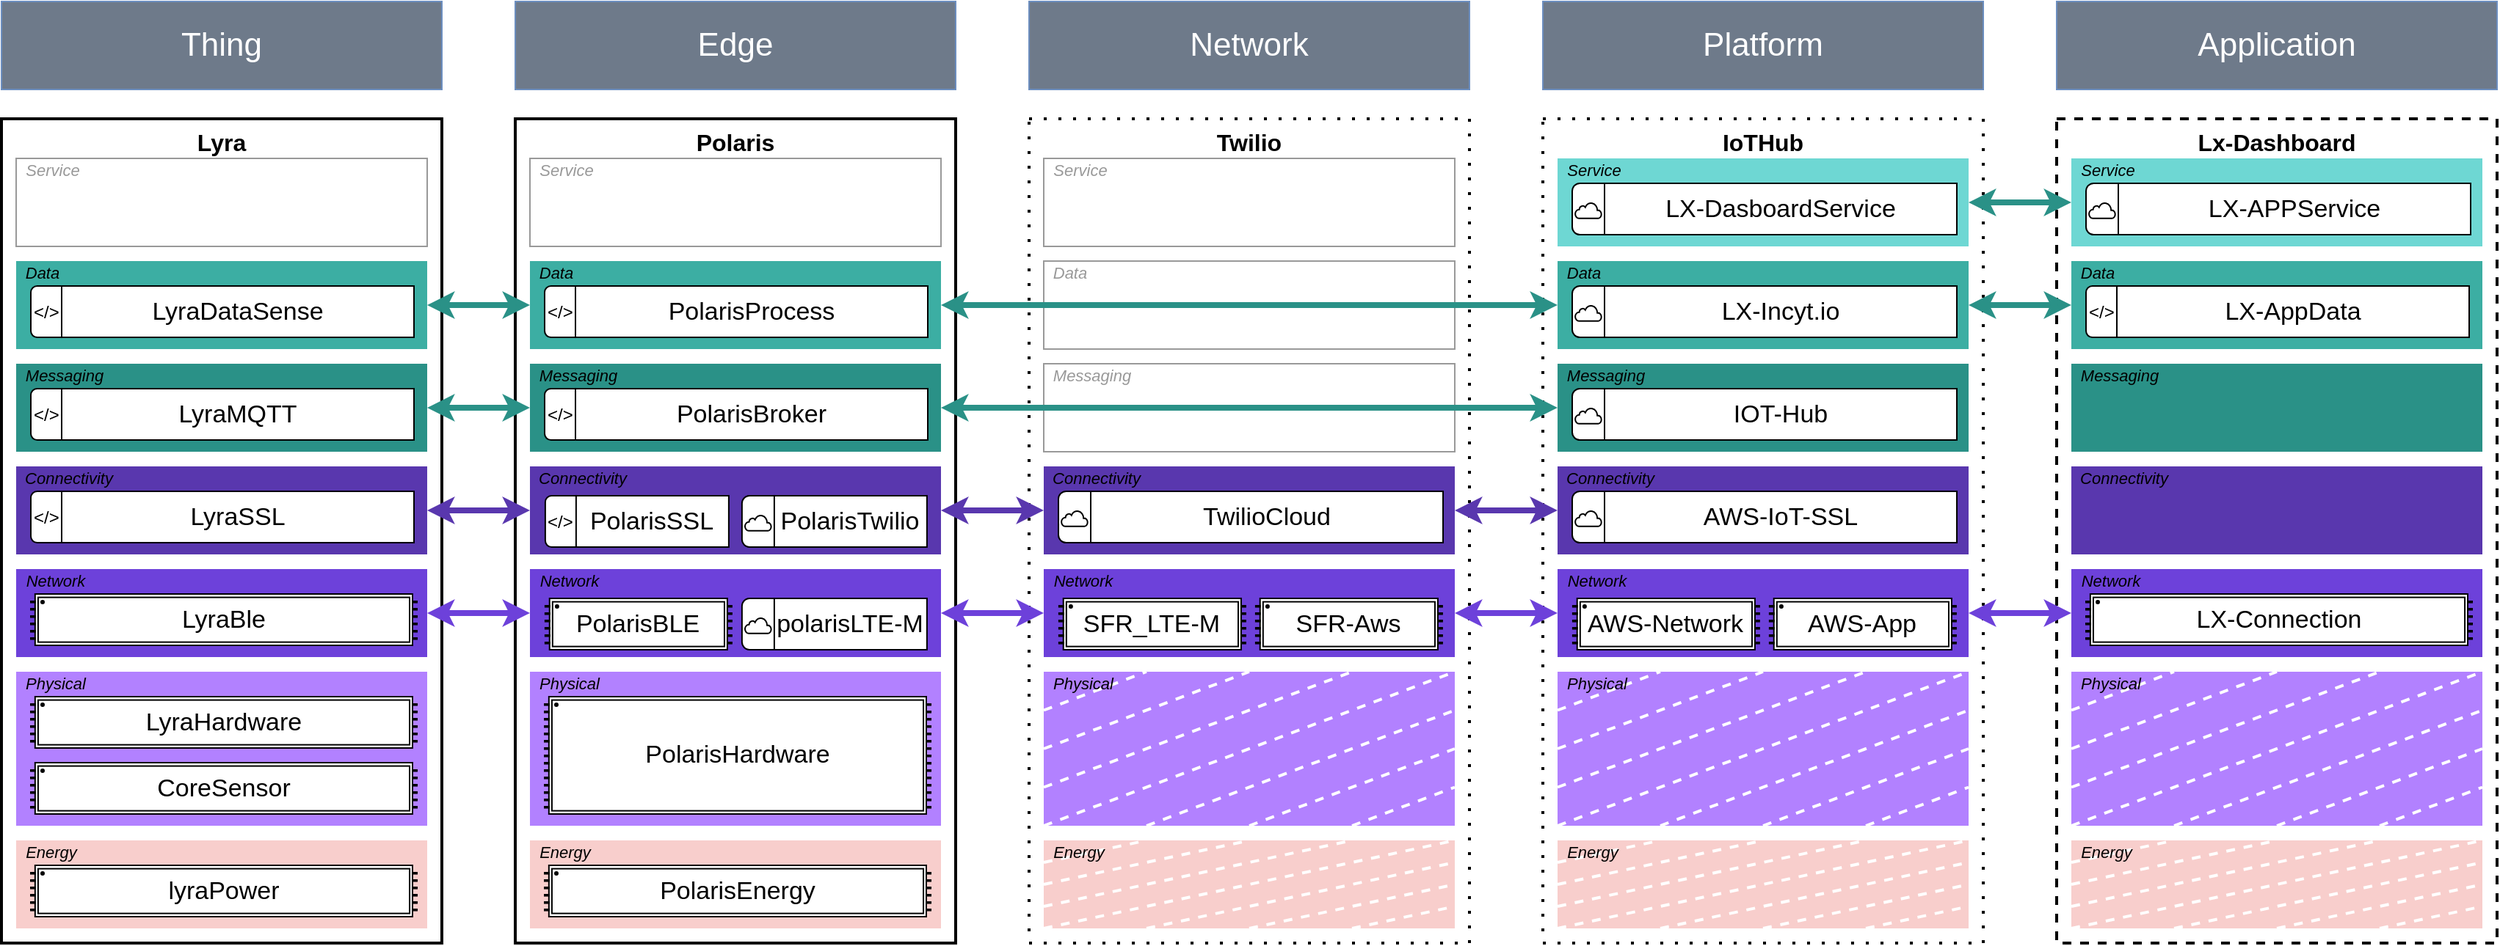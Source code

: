 <mxGraphModel dx="1336" dy="801" grid="1" gridSize="10" guides="1" tooltips="1" connect="1" arrows="1" fold="1" page="1" pageScale="1" pageWidth="827" pageHeight="1169" math="0" shadow="0">
  <root>
    <mxCell id="0" />
    <mxCell id="1" parent="0" />
    
      <mxCell id="0a14e664-07d4-11eb-b423-c9350188184f" value="" style="group" vertex="1" connectable="0" parent="1">
        <mxGeometry x="20" y="-171.0" width="300" height="582" as="geometry" />
      </mxCell>

      <object label="" id="0a14e666-07d4-11eb-b423-c9350188184f" Type="label">
        <mxCell style="group;fontFamily=Comic Sans MS;fontColor=#FFF11F;" parent="0a14e664-07d4-11eb-b423-c9350188184f" vertex="1" connectable="0">
          <mxGeometry width="300" height="60" as="geometry" />
        </mxCell>
      </object>
      <object label="Thing"   Type="Tier" id="0a14e667-07d4-11eb-b423-c9350188184f">
        <mxCell style="rounded=1;whiteSpace=wrap;html=1;arcSize=0;fillColor=#6E7A8A;strokeColor=#6C8EBF;fontFamily=Helvetica;fontSize=22;fontColor=#FFFFFF;" parent="0a14e666-07d4-11eb-b423-c9350188184f" vertex="1">
          <mxGeometry width="300" height="60" as="geometry" />
        </mxCell>
      </object>
      
      <object label="Lyra" Type="ThingNode" Tier="0a14e667-07d4-11eb-b423-c9350188184f" id="0a14e668-07d4-11eb-b423-c9350188184f">
        <mxCell  style="group;align=center;labelBackgroundColor=none;fillColor=none;fontSize=16;fontColor=#000000;rounded=1;fontStyle=1;" vertex="1" connectable="0" parent="0a14e664-07d4-11eb-b423-c9350188184f">
          <mxGeometry x="0" y="80" width="300" height="562" as="geometry" />
        </mxCell>
      </object>
    <mxCell id="0a14e669-07d4-11eb-b423-c9350188184f" value="&lt;font style=&quot;font-size: 16px&quot;&gt;Lyra&lt;/font&gt;" style="rounded=0;whiteSpace=wrap;html=1;align=center;horizontal=1;verticalAlign=top;fontStyle=1;;strokeWidth=2;" parent="0a14e668-07d4-11eb-b423-c9350188184f" vertex="1">
      <mxGeometry width="300" height="562" as="geometry" />
    </mxCell>

    
    <mxCell id="0a14e66c-07d4-11eb-b423-c9350188184f" value="" style="group;labelBackgroundColor=#FF99CC;fillColor=#FFFFFF;strokeColor=#999999;" parent="0a14e668-07d4-11eb-b423-c9350188184f" vertex="1" connectable="0">
      <mxGeometry x="10" y="27" width="280" height="60" as="geometry" />
    </mxCell>
    <object label="" Type="ServicelayerElement" id="0a14e66b-07d4-11eb-b423-c9350188184f" Node="0a14e668-07d4-11eb-b423-c9350188184f" Hub="False">
      <mxCell style="rounded=0;whiteSpace=wrap;html=1;labelPosition=center;verticalLabelPosition=middle;align=center;verticalAlign=middle;fillColor=#FFFFFF;strokeColor=#999999;" parent="0a14e66c-07d4-11eb-b423-c9350188184f" vertex="1">
        <mxGeometry width="280" height="60" as="geometry" />
      </mxCell>
    </object>
      
    <mxCell id="0a14e66d-07d4-11eb-b423-c9350188184f" value="Service" style="text;html=1;strokeColor=none;fillColor=none;align=center;verticalAlign=middle;whiteSpace=wrap;rounded=0;fontStyle=2;fontColor=#999999;fontSize=11;" parent="0a14e66c-07d4-11eb-b423-c9350188184f" vertex="1">
      <mxGeometry x="5" y="-2" width="40" height="20" as="geometry" />
    </mxCell>
    
    
    
    
    <mxCell id="0a14e670-07d4-11eb-b423-c9350188184f" value="" style="group;labelBackgroundColor=#FF99CC;fillColor=#3CAEA3;strokeColor=#none;" parent="0a14e668-07d4-11eb-b423-c9350188184f" vertex="1" connectable="0">
      <mxGeometry x="10" y="97" width="280" height="60" as="geometry" />
    </mxCell>
    <object label="" Type="DatalayerElement" id="0a14e66f-07d4-11eb-b423-c9350188184f" Node="0a14e668-07d4-11eb-b423-c9350188184f" Hub="False">
      <mxCell style="rounded=0;whiteSpace=wrap;html=1;labelPosition=center;verticalLabelPosition=middle;align=center;verticalAlign=middle;fillColor=#3CAEA3;strokeColor=#none;" parent="0a14e670-07d4-11eb-b423-c9350188184f" vertex="1">
        <mxGeometry width="280" height="60" as="geometry" />
      </mxCell>
    </object>
      
    <mxCell id="0a14e671-07d4-11eb-b423-c9350188184f" value="Data" style="text;html=1;strokeColor=none;fillColor=none;align=center;verticalAlign=middle;whiteSpace=wrap;rounded=0;fontStyle=2;fontColor=#none;fontSize=11;" parent="0a14e670-07d4-11eb-b423-c9350188184f" vertex="1">
      <mxGeometry x="-2" y="-2" width="40" height="20" as="geometry" />
    </mxCell>
    
    
      


      <object label="LyraDataSense" Type="SoftwareComponent" id="0a14e673-07d4-11eb-b423-c9350188184f">
      <mxCell style="group" vertex="1" connectable="0" parent="0a14e670-07d4-11eb-b423-c9350188184f">
        <mxGeometry x="10" y="17" width="240" height="35" as="geometry" />
      </mxCell>
    </object>
    <mxCell id="0a14e673-07d4-11eb-b423-c9350188184f1" value="&lt;span&gt;&amp;lt;/&amp;gt;&lt;/span&gt;" style="rounded=1;whiteSpace=wrap;html=1;strokeColor=#000000;strokeWidth=1;fontColor=none;align=left;" vertex="1" parent="0a14e673-07d4-11eb-b423-c9350188184f">
      <mxGeometry width="29" height="35" as="geometry" />
    </mxCell>
    <mxCell id="0a14e673-07d4-11eb-b423-c9350188184f2" value="&lt;font style=&quot;font-size: 17px&quot;&gt;LyraDataSense&lt;/font&gt;" style="rounded=0;whiteSpace=wrap;html=1;strokeWidth=1;fontColor=none;align=center;fillColor=#FFFFFF;" vertex="1" parent="0a14e673-07d4-11eb-b423-c9350188184f">
      <mxGeometry x="21" width="240" height="35" as="geometry" />
    </mxCell>
    
    
    
    
    <mxCell id="0a14e675-07d4-11eb-b423-c9350188184f" value="" style="group;labelBackgroundColor=#FF99CC;fillColor=#2A9187;strokeColor=#none;" parent="0a14e668-07d4-11eb-b423-c9350188184f" vertex="1" connectable="0">
      <mxGeometry x="10" y="167" width="280" height="60" as="geometry" />
    </mxCell>
    <object label="" Type="MessaginglayerElement" id="0a14e674-07d4-11eb-b423-c9350188184f" Node="0a14e668-07d4-11eb-b423-c9350188184f" Hub="False">
      <mxCell style="rounded=0;whiteSpace=wrap;html=1;labelPosition=center;verticalLabelPosition=middle;align=center;verticalAlign=middle;fillColor=#2A9187;strokeColor=#none;" parent="0a14e675-07d4-11eb-b423-c9350188184f" vertex="1">
        <mxGeometry width="280" height="60" as="geometry" />
      </mxCell>
    </object>
      
    <mxCell id="0a14e676-07d4-11eb-b423-c9350188184f" value="Messaging" style="text;html=1;strokeColor=none;fillColor=none;align=center;verticalAlign=middle;whiteSpace=wrap;rounded=0;fontStyle=2;fontColor=#none;fontSize=11;" parent="0a14e675-07d4-11eb-b423-c9350188184f" vertex="1">
      <mxGeometry x="13" y="-2" width="40" height="20" as="geometry" />
    </mxCell>
    
    
      


      <object label="LyraMQTT" Type="SoftwareComponent" id="0a14e678-07d4-11eb-b423-c9350188184f">
      <mxCell style="group" vertex="1" connectable="0" parent="0a14e675-07d4-11eb-b423-c9350188184f">
        <mxGeometry x="10" y="17" width="240" height="35" as="geometry" />
      </mxCell>
    </object>
    <mxCell id="0a14e678-07d4-11eb-b423-c9350188184f1" value="&lt;span&gt;&amp;lt;/&amp;gt;&lt;/span&gt;" style="rounded=1;whiteSpace=wrap;html=1;strokeColor=#000000;strokeWidth=1;fontColor=none;align=left;" vertex="1" parent="0a14e678-07d4-11eb-b423-c9350188184f">
      <mxGeometry width="29" height="35" as="geometry" />
    </mxCell>
    <mxCell id="0a14e678-07d4-11eb-b423-c9350188184f2" value="&lt;font style=&quot;font-size: 17px&quot;&gt;LyraMQTT&lt;/font&gt;" style="rounded=0;whiteSpace=wrap;html=1;strokeWidth=1;fontColor=none;align=center;fillColor=#FFFFFF;" vertex="1" parent="0a14e678-07d4-11eb-b423-c9350188184f">
      <mxGeometry x="21" width="240" height="35" as="geometry" />
    </mxCell>
    
    
    
    
    <mxCell id="0a14e67a-07d4-11eb-b423-c9350188184f" value="" style="group;labelBackgroundColor=#FF99CC;fillColor=#5937AE;strokeColor=#none;" parent="0a14e668-07d4-11eb-b423-c9350188184f" vertex="1" connectable="0">
      <mxGeometry x="10" y="237" width="280" height="60" as="geometry" />
    </mxCell>
    <object label="" Type="ConnectivitylayerElement" id="0a14e679-07d4-11eb-b423-c9350188184f" Node="0a14e668-07d4-11eb-b423-c9350188184f" Hub="False">
      <mxCell style="rounded=0;whiteSpace=wrap;html=1;labelPosition=center;verticalLabelPosition=middle;align=center;verticalAlign=middle;fillColor=#5937AE;strokeColor=#none;" parent="0a14e67a-07d4-11eb-b423-c9350188184f" vertex="1">
        <mxGeometry width="280" height="60" as="geometry" />
      </mxCell>
    </object>
      
    <mxCell id="0a14e67b-07d4-11eb-b423-c9350188184f" value="Connectivity" style="text;html=1;strokeColor=none;fillColor=none;align=center;verticalAlign=middle;whiteSpace=wrap;rounded=0;fontStyle=2;fontColor=#none;fontSize=11;" parent="0a14e67a-07d4-11eb-b423-c9350188184f" vertex="1">
      <mxGeometry x="16" y="-2" width="40" height="20" as="geometry" />
    </mxCell>
    
    
      


      <object label="LyraSSL" Type="SoftwareComponent" id="0a14e67d-07d4-11eb-b423-c9350188184f">
      <mxCell style="group" vertex="1" connectable="0" parent="0a14e67a-07d4-11eb-b423-c9350188184f">
        <mxGeometry x="10" y="17" width="240" height="35" as="geometry" />
      </mxCell>
    </object>
    <mxCell id="0a14e67d-07d4-11eb-b423-c9350188184f1" value="&lt;span&gt;&amp;lt;/&amp;gt;&lt;/span&gt;" style="rounded=1;whiteSpace=wrap;html=1;strokeColor=#000000;strokeWidth=1;fontColor=none;align=left;" vertex="1" parent="0a14e67d-07d4-11eb-b423-c9350188184f">
      <mxGeometry width="29" height="35" as="geometry" />
    </mxCell>
    <mxCell id="0a14e67d-07d4-11eb-b423-c9350188184f2" value="&lt;font style=&quot;font-size: 17px&quot;&gt;LyraSSL&lt;/font&gt;" style="rounded=0;whiteSpace=wrap;html=1;strokeWidth=1;fontColor=none;align=center;fillColor=#FFFFFF;" vertex="1" parent="0a14e67d-07d4-11eb-b423-c9350188184f">
      <mxGeometry x="21" width="240" height="35" as="geometry" />
    </mxCell>
    
    
    
    
    <mxCell id="0a14e67f-07d4-11eb-b423-c9350188184f" value="" style="group;labelBackgroundColor=#FF99CC;fillColor=#6D41DA;strokeColor=#none;" parent="0a14e668-07d4-11eb-b423-c9350188184f" vertex="1" connectable="0">
      <mxGeometry x="10" y="307" width="280" height="60" as="geometry" />
    </mxCell>
    <object label="" Type="NetworklayerElement" id="0a14e67e-07d4-11eb-b423-c9350188184f" Node="0a14e668-07d4-11eb-b423-c9350188184f" Hub="False">
      <mxCell style="rounded=0;whiteSpace=wrap;html=1;labelPosition=center;verticalLabelPosition=middle;align=center;verticalAlign=middle;fillColor=#6D41DA;strokeColor=#none;" parent="0a14e67f-07d4-11eb-b423-c9350188184f" vertex="1">
        <mxGeometry width="280" height="60" as="geometry" />
      </mxCell>
    </object>
      
    <mxCell id="0a14e680-07d4-11eb-b423-c9350188184f" value="Network" style="text;html=1;strokeColor=none;fillColor=none;align=center;verticalAlign=middle;whiteSpace=wrap;rounded=0;fontStyle=2;fontColor=#none;fontSize=11;" parent="0a14e67f-07d4-11eb-b423-c9350188184f" vertex="1">
      <mxGeometry x="7" y="-2" width="40" height="20" as="geometry" />
    </mxCell>
    
    
      
      <object label="LyraBle" Type="PhysicalComponent" id="0a14e682-07d4-11eb-b423-c9350188184f">
      <mxCell style="group;strokeWidth=1;fillColor=none;fontColor=none;" vertex="1" connectable="0" parent="0a14e67f-07d4-11eb-b423-c9350188184f">
        <mxGeometry x="10" y="17" width="260" height="35" as="geometry" />
      </mxCell>
    </object>
    <mxCell id="0a14e682-07d4-11eb-b423-c9350188184f1" value="" style="rounded=0;whiteSpace=wrap;html=1;strokeWidth=1;" vertex="1" parent="0a14e682-07d4-11eb-b423-c9350188184f">
      <mxGeometry x="2.917" width="257.083" height="35" as="geometry" />
    </mxCell>
    <mxCell id="0a14e682-07d4-11eb-b423-c9350188184f2" value="&lt;font style=&quot;font-size: 17px&quot;&gt;LyraBle&lt;/font&gt;" style="rounded=0;whiteSpace=wrap;html=1;strokeWidth=1;verticalAlign=middle;" vertex="1" parent="0a14e682-07d4-11eb-b423-c9350188184f">
      <mxGeometry x="4.958" y="2.3" width="253.083" height="30.5" as="geometry" />
    </mxCell>
    <mxCell id="0a14e682-07d4-11eb-b423-c9350188184f3" value="" style="ellipse;whiteSpace=wrap;html=1;aspect=fixed;fillColor=#000000;" vertex="1" parent="0a14e682-07d4-11eb-b423-c9350188184f">
      <mxGeometry x="7" y="4.56" width="2" height="2" as="geometry" />
    </mxCell>
    
    <mxCell id="0a14e682-07d4-11eb-b423-c9350188184f9" value="" style="rounded=0;whiteSpace=wrap;html=1;fillColor=#000000;" vertex="1" parent="0a14e682-07d4-11eb-b423-c9350188184f">
      <mxGeometry x="260.083" y="5" width="2.917" height="0.784" as="geometry" />
    </mxCell>

    <mxCell id="0a14e682-07d4-11eb-b423-c9350188184f1500000000005" value="" style="rounded=0;whiteSpace=wrap;html=1;fillColor=#000000;" vertex="1" parent="0a14e682-07d4-11eb-b423-c9350188184f">
      <mxGeometry y="5" width="2.917" height="0.784" as="geometry" />
    </mxCell>
    
    <mxCell id="0a14e682-07d4-11eb-b423-c9350188184f14" value="" style="rounded=0;whiteSpace=wrap;html=1;fillColor=#000000;" vertex="1" parent="0a14e682-07d4-11eb-b423-c9350188184f">
      <mxGeometry x="260.083" y="10" width="2.917" height="0.784" as="geometry" />
    </mxCell>

    <mxCell id="0a14e682-07d4-11eb-b423-c9350188184f1500000000010" value="" style="rounded=0;whiteSpace=wrap;html=1;fillColor=#000000;" vertex="1" parent="0a14e682-07d4-11eb-b423-c9350188184f">
      <mxGeometry y="10" width="2.917" height="0.784" as="geometry" />
    </mxCell>
    
    <mxCell id="0a14e682-07d4-11eb-b423-c9350188184f19" value="" style="rounded=0;whiteSpace=wrap;html=1;fillColor=#000000;" vertex="1" parent="0a14e682-07d4-11eb-b423-c9350188184f">
      <mxGeometry x="260.083" y="15" width="2.917" height="0.784" as="geometry" />
    </mxCell>

    <mxCell id="0a14e682-07d4-11eb-b423-c9350188184f1500000000015" value="" style="rounded=0;whiteSpace=wrap;html=1;fillColor=#000000;" vertex="1" parent="0a14e682-07d4-11eb-b423-c9350188184f">
      <mxGeometry y="15" width="2.917" height="0.784" as="geometry" />
    </mxCell>
    
    <mxCell id="0a14e682-07d4-11eb-b423-c9350188184f24" value="" style="rounded=0;whiteSpace=wrap;html=1;fillColor=#000000;" vertex="1" parent="0a14e682-07d4-11eb-b423-c9350188184f">
      <mxGeometry x="260.083" y="20" width="2.917" height="0.784" as="geometry" />
    </mxCell>

    <mxCell id="0a14e682-07d4-11eb-b423-c9350188184f1500000000020" value="" style="rounded=0;whiteSpace=wrap;html=1;fillColor=#000000;" vertex="1" parent="0a14e682-07d4-11eb-b423-c9350188184f">
      <mxGeometry y="20" width="2.917" height="0.784" as="geometry" />
    </mxCell>
    
    <mxCell id="0a14e682-07d4-11eb-b423-c9350188184f29" value="" style="rounded=0;whiteSpace=wrap;html=1;fillColor=#000000;" vertex="1" parent="0a14e682-07d4-11eb-b423-c9350188184f">
      <mxGeometry x="260.083" y="25" width="2.917" height="0.784" as="geometry" />
    </mxCell>

    <mxCell id="0a14e682-07d4-11eb-b423-c9350188184f1500000000025" value="" style="rounded=0;whiteSpace=wrap;html=1;fillColor=#000000;" vertex="1" parent="0a14e682-07d4-11eb-b423-c9350188184f">
      <mxGeometry y="25" width="2.917" height="0.784" as="geometry" />
    </mxCell>
    
    <mxCell id="0a14e682-07d4-11eb-b423-c9350188184f34" value="" style="rounded=0;whiteSpace=wrap;html=1;fillColor=#000000;" vertex="1" parent="0a14e682-07d4-11eb-b423-c9350188184f">
      <mxGeometry x="260.083" y="30" width="2.917" height="0.784" as="geometry" />
    </mxCell>

    <mxCell id="0a14e682-07d4-11eb-b423-c9350188184f1500000000030" value="" style="rounded=0;whiteSpace=wrap;html=1;fillColor=#000000;" vertex="1" parent="0a14e682-07d4-11eb-b423-c9350188184f">
      <mxGeometry y="30" width="2.917" height="0.784" as="geometry" />
    </mxCell>
    
      
    
    
    
    <mxCell id="0a14e684-07d4-11eb-b423-c9350188184f" value="" style="group;labelBackgroundColor=#FF99CC;fillColor=#B281FF;strokeColor=#none;" parent="0a14e668-07d4-11eb-b423-c9350188184f" vertex="1" connectable="0">
      <mxGeometry x="10" y="377" width="280" height="105" as="geometry" />
    </mxCell>
    <object label="" Type="PhysicallayerElement" id="0a14e683-07d4-11eb-b423-c9350188184f" Node="0a14e668-07d4-11eb-b423-c9350188184f" Hub="False">
      <mxCell style="rounded=0;whiteSpace=wrap;html=1;labelPosition=center;verticalLabelPosition=middle;align=center;verticalAlign=middle;fillColor=#B281FF;strokeColor=#none;" parent="0a14e684-07d4-11eb-b423-c9350188184f" vertex="1">
        <mxGeometry width="280" height="105" as="geometry" />
      </mxCell>
    </object>
      
    <mxCell id="0a14e685-07d4-11eb-b423-c9350188184f" value="Physical" style="text;html=1;strokeColor=none;fillColor=none;align=center;verticalAlign=middle;whiteSpace=wrap;rounded=0;fontStyle=2;fontColor=#none;fontSize=11;" parent="0a14e684-07d4-11eb-b423-c9350188184f" vertex="1">
      <mxGeometry x="7" y="-2" width="40" height="20" as="geometry" />
    </mxCell>
    
    
      
      <object label="LyraHardware" Type="PhysicalComponent" id="0a14e687-07d4-11eb-b423-c9350188184f">
      <mxCell style="group;strokeWidth=1;fillColor=none;fontColor=none;" vertex="1" connectable="0" parent="0a14e684-07d4-11eb-b423-c9350188184f">
        <mxGeometry x="10" y="17" width="260" height="35" as="geometry" />
      </mxCell>
    </object>
    <mxCell id="0a14e687-07d4-11eb-b423-c9350188184f1" value="" style="rounded=0;whiteSpace=wrap;html=1;strokeWidth=1;" vertex="1" parent="0a14e687-07d4-11eb-b423-c9350188184f">
      <mxGeometry x="2.917" width="257.083" height="35" as="geometry" />
    </mxCell>
    <mxCell id="0a14e687-07d4-11eb-b423-c9350188184f2" value="&lt;font style=&quot;font-size: 17px&quot;&gt;LyraHardware&lt;/font&gt;" style="rounded=0;whiteSpace=wrap;html=1;strokeWidth=1;verticalAlign=middle;" vertex="1" parent="0a14e687-07d4-11eb-b423-c9350188184f">
      <mxGeometry x="4.958" y="2.3" width="253.083" height="30.5" as="geometry" />
    </mxCell>
    <mxCell id="0a14e687-07d4-11eb-b423-c9350188184f3" value="" style="ellipse;whiteSpace=wrap;html=1;aspect=fixed;fillColor=#000000;" vertex="1" parent="0a14e687-07d4-11eb-b423-c9350188184f">
      <mxGeometry x="7" y="4.56" width="2" height="2" as="geometry" />
    </mxCell>
    
    <mxCell id="0a14e687-07d4-11eb-b423-c9350188184f9" value="" style="rounded=0;whiteSpace=wrap;html=1;fillColor=#000000;" vertex="1" parent="0a14e687-07d4-11eb-b423-c9350188184f">
      <mxGeometry x="260.083" y="5" width="2.917" height="0.784" as="geometry" />
    </mxCell>

    <mxCell id="0a14e687-07d4-11eb-b423-c9350188184f1500000000005" value="" style="rounded=0;whiteSpace=wrap;html=1;fillColor=#000000;" vertex="1" parent="0a14e687-07d4-11eb-b423-c9350188184f">
      <mxGeometry y="5" width="2.917" height="0.784" as="geometry" />
    </mxCell>
    
    <mxCell id="0a14e687-07d4-11eb-b423-c9350188184f14" value="" style="rounded=0;whiteSpace=wrap;html=1;fillColor=#000000;" vertex="1" parent="0a14e687-07d4-11eb-b423-c9350188184f">
      <mxGeometry x="260.083" y="10" width="2.917" height="0.784" as="geometry" />
    </mxCell>

    <mxCell id="0a14e687-07d4-11eb-b423-c9350188184f1500000000010" value="" style="rounded=0;whiteSpace=wrap;html=1;fillColor=#000000;" vertex="1" parent="0a14e687-07d4-11eb-b423-c9350188184f">
      <mxGeometry y="10" width="2.917" height="0.784" as="geometry" />
    </mxCell>
    
    <mxCell id="0a14e687-07d4-11eb-b423-c9350188184f19" value="" style="rounded=0;whiteSpace=wrap;html=1;fillColor=#000000;" vertex="1" parent="0a14e687-07d4-11eb-b423-c9350188184f">
      <mxGeometry x="260.083" y="15" width="2.917" height="0.784" as="geometry" />
    </mxCell>

    <mxCell id="0a14e687-07d4-11eb-b423-c9350188184f1500000000015" value="" style="rounded=0;whiteSpace=wrap;html=1;fillColor=#000000;" vertex="1" parent="0a14e687-07d4-11eb-b423-c9350188184f">
      <mxGeometry y="15" width="2.917" height="0.784" as="geometry" />
    </mxCell>
    
    <mxCell id="0a14e687-07d4-11eb-b423-c9350188184f24" value="" style="rounded=0;whiteSpace=wrap;html=1;fillColor=#000000;" vertex="1" parent="0a14e687-07d4-11eb-b423-c9350188184f">
      <mxGeometry x="260.083" y="20" width="2.917" height="0.784" as="geometry" />
    </mxCell>

    <mxCell id="0a14e687-07d4-11eb-b423-c9350188184f1500000000020" value="" style="rounded=0;whiteSpace=wrap;html=1;fillColor=#000000;" vertex="1" parent="0a14e687-07d4-11eb-b423-c9350188184f">
      <mxGeometry y="20" width="2.917" height="0.784" as="geometry" />
    </mxCell>
    
    <mxCell id="0a14e687-07d4-11eb-b423-c9350188184f29" value="" style="rounded=0;whiteSpace=wrap;html=1;fillColor=#000000;" vertex="1" parent="0a14e687-07d4-11eb-b423-c9350188184f">
      <mxGeometry x="260.083" y="25" width="2.917" height="0.784" as="geometry" />
    </mxCell>

    <mxCell id="0a14e687-07d4-11eb-b423-c9350188184f1500000000025" value="" style="rounded=0;whiteSpace=wrap;html=1;fillColor=#000000;" vertex="1" parent="0a14e687-07d4-11eb-b423-c9350188184f">
      <mxGeometry y="25" width="2.917" height="0.784" as="geometry" />
    </mxCell>
    
    <mxCell id="0a14e687-07d4-11eb-b423-c9350188184f34" value="" style="rounded=0;whiteSpace=wrap;html=1;fillColor=#000000;" vertex="1" parent="0a14e687-07d4-11eb-b423-c9350188184f">
      <mxGeometry x="260.083" y="30" width="2.917" height="0.784" as="geometry" />
    </mxCell>

    <mxCell id="0a14e687-07d4-11eb-b423-c9350188184f1500000000030" value="" style="rounded=0;whiteSpace=wrap;html=1;fillColor=#000000;" vertex="1" parent="0a14e687-07d4-11eb-b423-c9350188184f">
      <mxGeometry y="30" width="2.917" height="0.784" as="geometry" />
    </mxCell>
    
      
    
      
      <object label="CoreSensor" Type="PhysicalComponent" id="0a14e688-07d4-11eb-b423-c9350188184f">
      <mxCell style="group;strokeWidth=1;fillColor=none;fontColor=none;" vertex="1" connectable="0" parent="0a14e684-07d4-11eb-b423-c9350188184f">
        <mxGeometry x="10" y="62" width="260" height="35" as="geometry" />
      </mxCell>
    </object>
    <mxCell id="0a14e688-07d4-11eb-b423-c9350188184f1" value="" style="rounded=0;whiteSpace=wrap;html=1;strokeWidth=1;" vertex="1" parent="0a14e688-07d4-11eb-b423-c9350188184f">
      <mxGeometry x="2.917" width="257.083" height="35" as="geometry" />
    </mxCell>
    <mxCell id="0a14e688-07d4-11eb-b423-c9350188184f2" value="&lt;font style=&quot;font-size: 17px&quot;&gt;CoreSensor&lt;/font&gt;" style="rounded=0;whiteSpace=wrap;html=1;strokeWidth=1;verticalAlign=middle;" vertex="1" parent="0a14e688-07d4-11eb-b423-c9350188184f">
      <mxGeometry x="4.958" y="2.3" width="253.083" height="30.5" as="geometry" />
    </mxCell>
    <mxCell id="0a14e688-07d4-11eb-b423-c9350188184f3" value="" style="ellipse;whiteSpace=wrap;html=1;aspect=fixed;fillColor=#000000;" vertex="1" parent="0a14e688-07d4-11eb-b423-c9350188184f">
      <mxGeometry x="7" y="4.56" width="2" height="2" as="geometry" />
    </mxCell>
    
    <mxCell id="0a14e688-07d4-11eb-b423-c9350188184f9" value="" style="rounded=0;whiteSpace=wrap;html=1;fillColor=#000000;" vertex="1" parent="0a14e688-07d4-11eb-b423-c9350188184f">
      <mxGeometry x="260.083" y="5" width="2.917" height="0.784" as="geometry" />
    </mxCell>

    <mxCell id="0a14e688-07d4-11eb-b423-c9350188184f1500000000005" value="" style="rounded=0;whiteSpace=wrap;html=1;fillColor=#000000;" vertex="1" parent="0a14e688-07d4-11eb-b423-c9350188184f">
      <mxGeometry y="5" width="2.917" height="0.784" as="geometry" />
    </mxCell>
    
    <mxCell id="0a14e688-07d4-11eb-b423-c9350188184f14" value="" style="rounded=0;whiteSpace=wrap;html=1;fillColor=#000000;" vertex="1" parent="0a14e688-07d4-11eb-b423-c9350188184f">
      <mxGeometry x="260.083" y="10" width="2.917" height="0.784" as="geometry" />
    </mxCell>

    <mxCell id="0a14e688-07d4-11eb-b423-c9350188184f1500000000010" value="" style="rounded=0;whiteSpace=wrap;html=1;fillColor=#000000;" vertex="1" parent="0a14e688-07d4-11eb-b423-c9350188184f">
      <mxGeometry y="10" width="2.917" height="0.784" as="geometry" />
    </mxCell>
    
    <mxCell id="0a14e688-07d4-11eb-b423-c9350188184f19" value="" style="rounded=0;whiteSpace=wrap;html=1;fillColor=#000000;" vertex="1" parent="0a14e688-07d4-11eb-b423-c9350188184f">
      <mxGeometry x="260.083" y="15" width="2.917" height="0.784" as="geometry" />
    </mxCell>

    <mxCell id="0a14e688-07d4-11eb-b423-c9350188184f1500000000015" value="" style="rounded=0;whiteSpace=wrap;html=1;fillColor=#000000;" vertex="1" parent="0a14e688-07d4-11eb-b423-c9350188184f">
      <mxGeometry y="15" width="2.917" height="0.784" as="geometry" />
    </mxCell>
    
    <mxCell id="0a14e688-07d4-11eb-b423-c9350188184f24" value="" style="rounded=0;whiteSpace=wrap;html=1;fillColor=#000000;" vertex="1" parent="0a14e688-07d4-11eb-b423-c9350188184f">
      <mxGeometry x="260.083" y="20" width="2.917" height="0.784" as="geometry" />
    </mxCell>

    <mxCell id="0a14e688-07d4-11eb-b423-c9350188184f1500000000020" value="" style="rounded=0;whiteSpace=wrap;html=1;fillColor=#000000;" vertex="1" parent="0a14e688-07d4-11eb-b423-c9350188184f">
      <mxGeometry y="20" width="2.917" height="0.784" as="geometry" />
    </mxCell>
    
    <mxCell id="0a14e688-07d4-11eb-b423-c9350188184f29" value="" style="rounded=0;whiteSpace=wrap;html=1;fillColor=#000000;" vertex="1" parent="0a14e688-07d4-11eb-b423-c9350188184f">
      <mxGeometry x="260.083" y="25" width="2.917" height="0.784" as="geometry" />
    </mxCell>

    <mxCell id="0a14e688-07d4-11eb-b423-c9350188184f1500000000025" value="" style="rounded=0;whiteSpace=wrap;html=1;fillColor=#000000;" vertex="1" parent="0a14e688-07d4-11eb-b423-c9350188184f">
      <mxGeometry y="25" width="2.917" height="0.784" as="geometry" />
    </mxCell>
    
    <mxCell id="0a14e688-07d4-11eb-b423-c9350188184f34" value="" style="rounded=0;whiteSpace=wrap;html=1;fillColor=#000000;" vertex="1" parent="0a14e688-07d4-11eb-b423-c9350188184f">
      <mxGeometry x="260.083" y="30" width="2.917" height="0.784" as="geometry" />
    </mxCell>

    <mxCell id="0a14e688-07d4-11eb-b423-c9350188184f1500000000030" value="" style="rounded=0;whiteSpace=wrap;html=1;fillColor=#000000;" vertex="1" parent="0a14e688-07d4-11eb-b423-c9350188184f">
      <mxGeometry y="30" width="2.917" height="0.784" as="geometry" />
    </mxCell>
    
      
    
    
    
    <mxCell id="0a14e68a-07d4-11eb-b423-c9350188184f" value="" style="group;labelBackgroundColor=#FF99CC;fillColor=#F8CECC;strokeColor=#none;" parent="0a14e668-07d4-11eb-b423-c9350188184f" vertex="1" connectable="0">
      <mxGeometry x="10" y="492" width="280" height="60" as="geometry" />
    </mxCell>
    <object label="" Type="EnergylayerElement" id="0a14e689-07d4-11eb-b423-c9350188184f" Node="0a14e668-07d4-11eb-b423-c9350188184f" Hub="False">
      <mxCell style="rounded=0;whiteSpace=wrap;html=1;labelPosition=center;verticalLabelPosition=middle;align=center;verticalAlign=middle;fillColor=#F8CECC;strokeColor=#none;" parent="0a14e68a-07d4-11eb-b423-c9350188184f" vertex="1">
        <mxGeometry width="280" height="60" as="geometry" />
      </mxCell>
    </object>
      
    <mxCell id="0a14e68b-07d4-11eb-b423-c9350188184f" value="Energy" style="text;html=1;strokeColor=none;fillColor=none;align=center;verticalAlign=middle;whiteSpace=wrap;rounded=0;fontStyle=2;fontColor=#none;fontSize=11;" parent="0a14e68a-07d4-11eb-b423-c9350188184f" vertex="1">
      <mxGeometry x="4" y="-2" width="40" height="20" as="geometry" />
    </mxCell>
    
    
      
      <object label="lyraPower" Type="PhysicalComponent" id="0a14e68d-07d4-11eb-b423-c9350188184f">
      <mxCell style="group;strokeWidth=1;fillColor=none;fontColor=none;" vertex="1" connectable="0" parent="0a14e68a-07d4-11eb-b423-c9350188184f">
        <mxGeometry x="10" y="17" width="260" height="35" as="geometry" />
      </mxCell>
    </object>
    <mxCell id="0a14e68d-07d4-11eb-b423-c9350188184f1" value="" style="rounded=0;whiteSpace=wrap;html=1;strokeWidth=1;" vertex="1" parent="0a14e68d-07d4-11eb-b423-c9350188184f">
      <mxGeometry x="2.917" width="257.083" height="35" as="geometry" />
    </mxCell>
    <mxCell id="0a14e68d-07d4-11eb-b423-c9350188184f2" value="&lt;font style=&quot;font-size: 17px&quot;&gt;lyraPower&lt;/font&gt;" style="rounded=0;whiteSpace=wrap;html=1;strokeWidth=1;verticalAlign=middle;" vertex="1" parent="0a14e68d-07d4-11eb-b423-c9350188184f">
      <mxGeometry x="4.958" y="2.3" width="253.083" height="30.5" as="geometry" />
    </mxCell>
    <mxCell id="0a14e68d-07d4-11eb-b423-c9350188184f3" value="" style="ellipse;whiteSpace=wrap;html=1;aspect=fixed;fillColor=#000000;" vertex="1" parent="0a14e68d-07d4-11eb-b423-c9350188184f">
      <mxGeometry x="7" y="4.56" width="2" height="2" as="geometry" />
    </mxCell>
    
    <mxCell id="0a14e68d-07d4-11eb-b423-c9350188184f9" value="" style="rounded=0;whiteSpace=wrap;html=1;fillColor=#000000;" vertex="1" parent="0a14e68d-07d4-11eb-b423-c9350188184f">
      <mxGeometry x="260.083" y="5" width="2.917" height="0.784" as="geometry" />
    </mxCell>

    <mxCell id="0a14e68d-07d4-11eb-b423-c9350188184f1500000000005" value="" style="rounded=0;whiteSpace=wrap;html=1;fillColor=#000000;" vertex="1" parent="0a14e68d-07d4-11eb-b423-c9350188184f">
      <mxGeometry y="5" width="2.917" height="0.784" as="geometry" />
    </mxCell>
    
    <mxCell id="0a14e68d-07d4-11eb-b423-c9350188184f14" value="" style="rounded=0;whiteSpace=wrap;html=1;fillColor=#000000;" vertex="1" parent="0a14e68d-07d4-11eb-b423-c9350188184f">
      <mxGeometry x="260.083" y="10" width="2.917" height="0.784" as="geometry" />
    </mxCell>

    <mxCell id="0a14e68d-07d4-11eb-b423-c9350188184f1500000000010" value="" style="rounded=0;whiteSpace=wrap;html=1;fillColor=#000000;" vertex="1" parent="0a14e68d-07d4-11eb-b423-c9350188184f">
      <mxGeometry y="10" width="2.917" height="0.784" as="geometry" />
    </mxCell>
    
    <mxCell id="0a14e68d-07d4-11eb-b423-c9350188184f19" value="" style="rounded=0;whiteSpace=wrap;html=1;fillColor=#000000;" vertex="1" parent="0a14e68d-07d4-11eb-b423-c9350188184f">
      <mxGeometry x="260.083" y="15" width="2.917" height="0.784" as="geometry" />
    </mxCell>

    <mxCell id="0a14e68d-07d4-11eb-b423-c9350188184f1500000000015" value="" style="rounded=0;whiteSpace=wrap;html=1;fillColor=#000000;" vertex="1" parent="0a14e68d-07d4-11eb-b423-c9350188184f">
      <mxGeometry y="15" width="2.917" height="0.784" as="geometry" />
    </mxCell>
    
    <mxCell id="0a14e68d-07d4-11eb-b423-c9350188184f24" value="" style="rounded=0;whiteSpace=wrap;html=1;fillColor=#000000;" vertex="1" parent="0a14e68d-07d4-11eb-b423-c9350188184f">
      <mxGeometry x="260.083" y="20" width="2.917" height="0.784" as="geometry" />
    </mxCell>

    <mxCell id="0a14e68d-07d4-11eb-b423-c9350188184f1500000000020" value="" style="rounded=0;whiteSpace=wrap;html=1;fillColor=#000000;" vertex="1" parent="0a14e68d-07d4-11eb-b423-c9350188184f">
      <mxGeometry y="20" width="2.917" height="0.784" as="geometry" />
    </mxCell>
    
    <mxCell id="0a14e68d-07d4-11eb-b423-c9350188184f29" value="" style="rounded=0;whiteSpace=wrap;html=1;fillColor=#000000;" vertex="1" parent="0a14e68d-07d4-11eb-b423-c9350188184f">
      <mxGeometry x="260.083" y="25" width="2.917" height="0.784" as="geometry" />
    </mxCell>

    <mxCell id="0a14e68d-07d4-11eb-b423-c9350188184f1500000000025" value="" style="rounded=0;whiteSpace=wrap;html=1;fillColor=#000000;" vertex="1" parent="0a14e68d-07d4-11eb-b423-c9350188184f">
      <mxGeometry y="25" width="2.917" height="0.784" as="geometry" />
    </mxCell>
    
    <mxCell id="0a14e68d-07d4-11eb-b423-c9350188184f34" value="" style="rounded=0;whiteSpace=wrap;html=1;fillColor=#000000;" vertex="1" parent="0a14e68d-07d4-11eb-b423-c9350188184f">
      <mxGeometry x="260.083" y="30" width="2.917" height="0.784" as="geometry" />
    </mxCell>

    <mxCell id="0a14e68d-07d4-11eb-b423-c9350188184f1500000000030" value="" style="rounded=0;whiteSpace=wrap;html=1;fillColor=#000000;" vertex="1" parent="0a14e68d-07d4-11eb-b423-c9350188184f">
      <mxGeometry y="30" width="2.917" height="0.784" as="geometry" />
    </mxCell>
    
      
    
    
    
    
    
      <mxCell id="0a14e68e-07d4-11eb-b423-c9350188184f" value="" style="group" vertex="1" connectable="0" parent="1">
        <mxGeometry x="370" y="-171.0" width="300" height="582" as="geometry" />
      </mxCell>

      <object label="" id="0a14e690-07d4-11eb-b423-c9350188184f" Type="label">
        <mxCell style="group;fontFamily=Comic Sans MS;fontColor=#FFF11F;" parent="0a14e68e-07d4-11eb-b423-c9350188184f" vertex="1" connectable="0">
          <mxGeometry width="300" height="60" as="geometry" />
        </mxCell>
      </object>
      <object label="Edge"   Type="Tier" id="0a14e691-07d4-11eb-b423-c9350188184f">
        <mxCell style="rounded=1;whiteSpace=wrap;html=1;arcSize=0;fillColor=#6E7A8A;strokeColor=#6C8EBF;fontFamily=Helvetica;fontSize=22;fontColor=#FFFFFF;" parent="0a14e690-07d4-11eb-b423-c9350188184f" vertex="1">
          <mxGeometry width="300" height="60" as="geometry" />
        </mxCell>
      </object>
      
      <object label="Polaris" Type="EdgeNode" Tier="0a14e691-07d4-11eb-b423-c9350188184f" id="0a14e692-07d4-11eb-b423-c9350188184f">
        <mxCell  style="group;align=center;labelBackgroundColor=none;fillColor=none;fontSize=16;fontColor=#000000;rounded=1;fontStyle=1;" vertex="1" connectable="0" parent="0a14e68e-07d4-11eb-b423-c9350188184f">
          <mxGeometry x="0" y="80" width="300" height="562" as="geometry" />
        </mxCell>
      </object>
    <mxCell id="0a14e693-07d4-11eb-b423-c9350188184f" value="&lt;font style=&quot;font-size: 16px&quot;&gt;Polaris&lt;/font&gt;" style="rounded=0;whiteSpace=wrap;html=1;align=center;horizontal=1;verticalAlign=top;fontStyle=1;;strokeWidth=2;" parent="0a14e692-07d4-11eb-b423-c9350188184f" vertex="1">
      <mxGeometry width="300" height="562" as="geometry" />
    </mxCell>

    
    <mxCell id="0a14e696-07d4-11eb-b423-c9350188184f" value="" style="group;labelBackgroundColor=#FF99CC;fillColor=#FFFFFF;strokeColor=#999999;" parent="0a14e692-07d4-11eb-b423-c9350188184f" vertex="1" connectable="0">
      <mxGeometry x="10" y="27" width="280" height="60" as="geometry" />
    </mxCell>
    <object label="" Type="ServicelayerElement" id="0a14e695-07d4-11eb-b423-c9350188184f" Node="0a14e692-07d4-11eb-b423-c9350188184f" Hub="False">
      <mxCell style="rounded=0;whiteSpace=wrap;html=1;labelPosition=center;verticalLabelPosition=middle;align=center;verticalAlign=middle;fillColor=#FFFFFF;strokeColor=#999999;" parent="0a14e696-07d4-11eb-b423-c9350188184f" vertex="1">
        <mxGeometry width="280" height="60" as="geometry" />
      </mxCell>
    </object>
      
    <mxCell id="0a14e697-07d4-11eb-b423-c9350188184f" value="Service" style="text;html=1;strokeColor=none;fillColor=none;align=center;verticalAlign=middle;whiteSpace=wrap;rounded=0;fontStyle=2;fontColor=#999999;fontSize=11;" parent="0a14e696-07d4-11eb-b423-c9350188184f" vertex="1">
      <mxGeometry x="5" y="-2" width="40" height="20" as="geometry" />
    </mxCell>
    
    
    
    
    <mxCell id="0a14e69a-07d4-11eb-b423-c9350188184f" value="" style="group;labelBackgroundColor=#FF99CC;fillColor=#3CAEA3;strokeColor=#none;" parent="0a14e692-07d4-11eb-b423-c9350188184f" vertex="1" connectable="0">
      <mxGeometry x="10" y="97" width="280" height="60" as="geometry" />
    </mxCell>
    <object label="" Type="DatalayerElement" id="0a14e699-07d4-11eb-b423-c9350188184f" Node="0a14e692-07d4-11eb-b423-c9350188184f" Hub="False">
      <mxCell style="rounded=0;whiteSpace=wrap;html=1;labelPosition=center;verticalLabelPosition=middle;align=center;verticalAlign=middle;fillColor=#3CAEA3;strokeColor=#none;" parent="0a14e69a-07d4-11eb-b423-c9350188184f" vertex="1">
        <mxGeometry width="280" height="60" as="geometry" />
      </mxCell>
    </object>
      
    <mxCell id="0a14e69b-07d4-11eb-b423-c9350188184f" value="Data" style="text;html=1;strokeColor=none;fillColor=none;align=center;verticalAlign=middle;whiteSpace=wrap;rounded=0;fontStyle=2;fontColor=#none;fontSize=11;" parent="0a14e69a-07d4-11eb-b423-c9350188184f" vertex="1">
      <mxGeometry x="-2" y="-2" width="40" height="20" as="geometry" />
    </mxCell>
    
    
      


      <object label="PolarisProcess" Type="SoftwareComponent" id="0a14e69d-07d4-11eb-b423-c9350188184f">
      <mxCell style="group" vertex="1" connectable="0" parent="0a14e69a-07d4-11eb-b423-c9350188184f">
        <mxGeometry x="10" y="17" width="240" height="35" as="geometry" />
      </mxCell>
    </object>
    <mxCell id="0a14e69d-07d4-11eb-b423-c9350188184f1" value="&lt;span&gt;&amp;lt;/&amp;gt;&lt;/span&gt;" style="rounded=1;whiteSpace=wrap;html=1;strokeColor=#000000;strokeWidth=1;fontColor=none;align=left;" vertex="1" parent="0a14e69d-07d4-11eb-b423-c9350188184f">
      <mxGeometry width="29" height="35" as="geometry" />
    </mxCell>
    <mxCell id="0a14e69d-07d4-11eb-b423-c9350188184f2" value="&lt;font style=&quot;font-size: 17px&quot;&gt;PolarisProcess&lt;/font&gt;" style="rounded=0;whiteSpace=wrap;html=1;strokeWidth=1;fontColor=none;align=center;fillColor=#FFFFFF;" vertex="1" parent="0a14e69d-07d4-11eb-b423-c9350188184f">
      <mxGeometry x="21" width="240" height="35" as="geometry" />
    </mxCell>
    
    
    
    
    <mxCell id="0a14e69f-07d4-11eb-b423-c9350188184f" value="" style="group;labelBackgroundColor=#FF99CC;fillColor=#2A9187;strokeColor=#none;" parent="0a14e692-07d4-11eb-b423-c9350188184f" vertex="1" connectable="0">
      <mxGeometry x="10" y="167" width="280" height="60" as="geometry" />
    </mxCell>
    <object label="" Type="MessaginglayerElement" id="0a14e69e-07d4-11eb-b423-c9350188184f" Node="0a14e692-07d4-11eb-b423-c9350188184f" Hub="False">
      <mxCell style="rounded=0;whiteSpace=wrap;html=1;labelPosition=center;verticalLabelPosition=middle;align=center;verticalAlign=middle;fillColor=#2A9187;strokeColor=#none;" parent="0a14e69f-07d4-11eb-b423-c9350188184f" vertex="1">
        <mxGeometry width="280" height="60" as="geometry" />
      </mxCell>
    </object>
      
    <mxCell id="0a14e6a0-07d4-11eb-b423-c9350188184f" value="Messaging" style="text;html=1;strokeColor=none;fillColor=none;align=center;verticalAlign=middle;whiteSpace=wrap;rounded=0;fontStyle=2;fontColor=#none;fontSize=11;" parent="0a14e69f-07d4-11eb-b423-c9350188184f" vertex="1">
      <mxGeometry x="13" y="-2" width="40" height="20" as="geometry" />
    </mxCell>
    
    
      


      <object label="PolarisBroker" Type="SoftwareComponent" id="0a14e6a2-07d4-11eb-b423-c9350188184f">
      <mxCell style="group" vertex="1" connectable="0" parent="0a14e69f-07d4-11eb-b423-c9350188184f">
        <mxGeometry x="10" y="17" width="240" height="35" as="geometry" />
      </mxCell>
    </object>
    <mxCell id="0a14e6a2-07d4-11eb-b423-c9350188184f1" value="&lt;span&gt;&amp;lt;/&amp;gt;&lt;/span&gt;" style="rounded=1;whiteSpace=wrap;html=1;strokeColor=#000000;strokeWidth=1;fontColor=none;align=left;" vertex="1" parent="0a14e6a2-07d4-11eb-b423-c9350188184f">
      <mxGeometry width="29" height="35" as="geometry" />
    </mxCell>
    <mxCell id="0a14e6a2-07d4-11eb-b423-c9350188184f2" value="&lt;font style=&quot;font-size: 17px&quot;&gt;PolarisBroker&lt;/font&gt;" style="rounded=0;whiteSpace=wrap;html=1;strokeWidth=1;fontColor=none;align=center;fillColor=#FFFFFF;" vertex="1" parent="0a14e6a2-07d4-11eb-b423-c9350188184f">
      <mxGeometry x="21" width="240" height="35" as="geometry" />
    </mxCell>
    
    
    
    
    <mxCell id="0a14e6a4-07d4-11eb-b423-c9350188184f" value="" style="group;labelBackgroundColor=#FF99CC;fillColor=#5937AE;strokeColor=#none;" parent="0a14e692-07d4-11eb-b423-c9350188184f" vertex="1" connectable="0">
      <mxGeometry x="10" y="237" width="280" height="60" as="geometry" />
    </mxCell>
    <object label="" Type="ConnectivitylayerElement" id="0a14e6a3-07d4-11eb-b423-c9350188184f" Node="0a14e692-07d4-11eb-b423-c9350188184f" Hub="True">
      <mxCell style="rounded=0;whiteSpace=wrap;html=1;labelPosition=center;verticalLabelPosition=middle;align=center;verticalAlign=middle;fillColor=#5937AE;strokeColor=#none;" parent="0a14e6a4-07d4-11eb-b423-c9350188184f" vertex="1">
        <mxGeometry width="280" height="60" as="geometry" />
      </mxCell>
    </object>
      
    <mxCell id="0a14e6a5-07d4-11eb-b423-c9350188184f" value="Connectivity" style="text;html=1;strokeColor=none;fillColor=none;align=center;verticalAlign=middle;whiteSpace=wrap;rounded=0;fontStyle=2;fontColor=#none;fontSize=11;" parent="0a14e6a4-07d4-11eb-b423-c9350188184f" vertex="1">
      <mxGeometry x="16" y="-2" width="40" height="20" as="geometry" />
    </mxCell>
    
    
      
      <object label="PolarisSSL" Type="SoftwareComponent" id="0a14e6a7-07d4-11eb-b423-c9350188184f">
      <mxCell style="group" vertex="1" connectable="0" parent="0a14e6a6-07d4-11eb-b423-c9350188184f">
        <mxGeometry  x="2.0" width="124.0" height="35" as="geometry" />
      </mxCell>
    </object>
    <mxCell id="0a14e6a7-07d4-11eb-b423-c9350188184f1" value="&lt;span&gt;&amp;lt;/&amp;gt;&lt;/span&gt;" style="rounded=1;whiteSpace=wrap;html=1;strokeColor=#000000;strokeWidth=1;fontColor=none;align=left;" vertex="1" parent="0a14e6a7-07d4-11eb-b423-c9350188184f">
      <mxGeometry width="29" height="35" as="geometry" />
    </mxCell>
    <mxCell id="0a14e6a7-07d4-11eb-b423-c9350188184f2" value="&lt;font style=&quot;font-size: 17px&quot;&gt;PolarisSSL&lt;/font&gt;" style="rounded=0;whiteSpace=wrap;html=1;strokeWidth=1;fontColor=none;align=center;fillColor=#FFFFFF;" vertex="1" parent="0a14e6a7-07d4-11eb-b423-c9350188184f">
      <mxGeometry x="21" width="104.0" height="35  " as="geometry" />
    </mxCell>

      
    
      
      <object label="PolarisTwilio" Type="ServiceComponent" id="0a14e6a8-07d4-11eb-b423-c9350188184f">
      <mxCell style="group" vertex="1" connectable="0" parent="0a14e6a6-07d4-11eb-b423-c9350188184f">
        <mxGeometry  x="136.0" width="124.0" height="35" as="geometry" />
      </mxCell>
    </object>
    <mxCell id="0a14e6a8-07d4-11eb-b423-c9350188184f1" value="" style="rounded=1;whiteSpace=wrap;html=1;strokeWidth=1;fillColor=#FFFFFF;fontColor=none;align=left;" vertex="1" parent="0a14e6a8-07d4-11eb-b423-c9350188184f">
      <mxGeometry width="47" height="35" as="geometry" />
    </mxCell>
    <mxCell id="0a14e6a8-07d4-11eb-b423-c9350188184f2" value="&lt;font style=&quot;font-size: 17px&quot;&gt;PolarisTwilio&lt;/font&gt;" style="rounded=0;whiteSpace=wrap;html=1;strokeWidth=1;fontColor=none;align=center;fillColor=#FFFFFF;" vertex="1" parent="0a14e6a8-07d4-11eb-b423-c9350188184f">
      <mxGeometry x="22" width="104.0" height="35  " as="geometry" />
    </mxCell>
    <mxCell id="0a14e6a8-07d4-11eb-b423-c9350188184f3" value="" style="html=1;verticalLabelPosition=bottom;align=center;labelBackgroundColor=#ffffff;verticalAlign=top;strokeWidth=1;shadow=0;dashed=0;shape=mxgraph.ios7.icons.cloud;rounded=0;fillColor=#FFFFFF;fontColor=none;aspect=fixed;" vertex="1" parent="0a14e6a8-07d4-11eb-b423-c9350188184f">
      <mxGeometry x="2" y="13.1" width="18" height="10.8" as="geometry" />
    </mxCell>
    
    
    <object label="" Type="Hub" id="0a14e6a6-07d4-11eb-b423-c9350188184f">
      <mxCell style="group" vertex="1" connectable="0" parent="0a14e6a4-07d4-11eb-b423-c9350188184f">
        <mxGeometry x="8.447" y="20" width="250" height="25" as="geometry" />
      </mxCell>
    </object>
    
    
    <mxCell id="0a14e6aa-07d4-11eb-b423-c9350188184f" value="" style="group;labelBackgroundColor=#FF99CC;fillColor=#6D41DA;strokeColor=#none;" parent="0a14e692-07d4-11eb-b423-c9350188184f" vertex="1" connectable="0">
      <mxGeometry x="10" y="307" width="280" height="60" as="geometry" />
    </mxCell>
    <object label="" Type="NetworklayerElement" id="0a14e6a9-07d4-11eb-b423-c9350188184f" Node="0a14e692-07d4-11eb-b423-c9350188184f" Hub="True">
      <mxCell style="rounded=0;whiteSpace=wrap;html=1;labelPosition=center;verticalLabelPosition=middle;align=center;verticalAlign=middle;fillColor=#6D41DA;strokeColor=#none;" parent="0a14e6aa-07d4-11eb-b423-c9350188184f" vertex="1">
        <mxGeometry width="280" height="60" as="geometry" />
      </mxCell>
    </object>
      
    <mxCell id="0a14e6ab-07d4-11eb-b423-c9350188184f" value="Network" style="text;html=1;strokeColor=none;fillColor=none;align=center;verticalAlign=middle;whiteSpace=wrap;rounded=0;fontStyle=2;fontColor=#none;fontSize=11;" parent="0a14e6aa-07d4-11eb-b423-c9350188184f" vertex="1">
      <mxGeometry x="7" y="-2" width="40" height="20" as="geometry" />
    </mxCell>
    
    
      
      <object label="" Type="PhysicalComponent" id="0a14e6ad-07d4-11eb-b423-c9350188184f">
      <mxCell style="group;strokeWidth=1;fillColor=none;fontColor=none;" vertex="1" connectable="0" parent="0a14e6ac-07d4-11eb-b423-c9350188184f">
        <mxGeometry x="2.0" width="124.0" height="35" as="geometry" />
      </mxCell>
    </object>
    <mxCell id="0a14e6ad-07d4-11eb-b423-c9350188184f1" value="" style="rounded=0;whiteSpace=wrap;html=1;strokeWidth=1;" vertex="1" parent="0a14e6ad-07d4-11eb-b423-c9350188184f">
      <mxGeometry x="2.917" width="121.083" height="35" as="geometry" />
    </mxCell>
    <mxCell id="0a14e6ad-07d4-11eb-b423-c9350188184f2" value="&lt;font style=&quot;font-size: 17px&quot;&gt;PolarisBLE&lt;/font&gt;" style="rounded=0;whiteSpace=wrap;html=1;strokeWidth=1;verticalAlign=middle;" vertex="1" parent="0a14e6ad-07d4-11eb-b423-c9350188184f">
      <mxGeometry x="4.958" y="2.3" width="117.083" height="30.5"  as="geometry" />
    </mxCell>
    <mxCell id="0a14e6ad-07d4-11eb-b423-c9350188184f3" value="" style="ellipse;whiteSpace=wrap;html=1;aspect=fixed;fillColor=#000000;" vertex="1" parent="0a14e6ad-07d4-11eb-b423-c9350188184f">
      <mxGeometry x="7" y="4.56" width="2" height="2" as="geometry" />
    </mxCell>

    
    <mxCell id="0a14e6ad-07d4-11eb-b423-c9350188184f9" value="" style="rounded=0;whiteSpace=wrap;html=1;fillColor=#000000;" vertex="1" parent="0a14e6ad-07d4-11eb-b423-c9350188184f">
      <mxGeometry x="124.083" y="5" width="2.917" height="0.784" as="geometry" />
    </mxCell>

    <mxCell id="0a14e6ad-07d4-11eb-b423-c9350188184f1500000000005" value="" style="rounded=0;whiteSpace=wrap;html=1;fillColor=#000000;" vertex="1" parent="0a14e6ad-07d4-11eb-b423-c9350188184f">
      <mxGeometry  y="5" width="2.917" height="0.784" as="geometry" />
    </mxCell>


    
    <mxCell id="0a14e6ad-07d4-11eb-b423-c9350188184f14" value="" style="rounded=0;whiteSpace=wrap;html=1;fillColor=#000000;" vertex="1" parent="0a14e6ad-07d4-11eb-b423-c9350188184f">
      <mxGeometry x="124.083" y="10" width="2.917" height="0.784" as="geometry" />
    </mxCell>

    <mxCell id="0a14e6ad-07d4-11eb-b423-c9350188184f1500000000010" value="" style="rounded=0;whiteSpace=wrap;html=1;fillColor=#000000;" vertex="1" parent="0a14e6ad-07d4-11eb-b423-c9350188184f">
      <mxGeometry  y="10" width="2.917" height="0.784" as="geometry" />
    </mxCell>


    
    <mxCell id="0a14e6ad-07d4-11eb-b423-c9350188184f19" value="" style="rounded=0;whiteSpace=wrap;html=1;fillColor=#000000;" vertex="1" parent="0a14e6ad-07d4-11eb-b423-c9350188184f">
      <mxGeometry x="124.083" y="15" width="2.917" height="0.784" as="geometry" />
    </mxCell>

    <mxCell id="0a14e6ad-07d4-11eb-b423-c9350188184f1500000000015" value="" style="rounded=0;whiteSpace=wrap;html=1;fillColor=#000000;" vertex="1" parent="0a14e6ad-07d4-11eb-b423-c9350188184f">
      <mxGeometry  y="15" width="2.917" height="0.784" as="geometry" />
    </mxCell>


    
    <mxCell id="0a14e6ad-07d4-11eb-b423-c9350188184f24" value="" style="rounded=0;whiteSpace=wrap;html=1;fillColor=#000000;" vertex="1" parent="0a14e6ad-07d4-11eb-b423-c9350188184f">
      <mxGeometry x="124.083" y="20" width="2.917" height="0.784" as="geometry" />
    </mxCell>

    <mxCell id="0a14e6ad-07d4-11eb-b423-c9350188184f1500000000020" value="" style="rounded=0;whiteSpace=wrap;html=1;fillColor=#000000;" vertex="1" parent="0a14e6ad-07d4-11eb-b423-c9350188184f">
      <mxGeometry  y="20" width="2.917" height="0.784" as="geometry" />
    </mxCell>


    
    <mxCell id="0a14e6ad-07d4-11eb-b423-c9350188184f29" value="" style="rounded=0;whiteSpace=wrap;html=1;fillColor=#000000;" vertex="1" parent="0a14e6ad-07d4-11eb-b423-c9350188184f">
      <mxGeometry x="124.083" y="25" width="2.917" height="0.784" as="geometry" />
    </mxCell>

    <mxCell id="0a14e6ad-07d4-11eb-b423-c9350188184f1500000000025" value="" style="rounded=0;whiteSpace=wrap;html=1;fillColor=#000000;" vertex="1" parent="0a14e6ad-07d4-11eb-b423-c9350188184f">
      <mxGeometry  y="25" width="2.917" height="0.784" as="geometry" />
    </mxCell>


    
    <mxCell id="0a14e6ad-07d4-11eb-b423-c9350188184f34" value="" style="rounded=0;whiteSpace=wrap;html=1;fillColor=#000000;" vertex="1" parent="0a14e6ad-07d4-11eb-b423-c9350188184f">
      <mxGeometry x="124.083" y="30" width="2.917" height="0.784" as="geometry" />
    </mxCell>

    <mxCell id="0a14e6ad-07d4-11eb-b423-c9350188184f1500000000030" value="" style="rounded=0;whiteSpace=wrap;html=1;fillColor=#000000;" vertex="1" parent="0a14e6ad-07d4-11eb-b423-c9350188184f">
      <mxGeometry  y="30" width="2.917" height="0.784" as="geometry" />
    </mxCell>


    
      
    
      
      <object label="polarisLTE-M" Type="ServiceComponent" id="0a14e6ae-07d4-11eb-b423-c9350188184f">
      <mxCell style="group" vertex="1" connectable="0" parent="0a14e6ac-07d4-11eb-b423-c9350188184f">
        <mxGeometry  x="136.0" width="124.0" height="35" as="geometry" />
      </mxCell>
    </object>
    <mxCell id="0a14e6ae-07d4-11eb-b423-c9350188184f1" value="" style="rounded=1;whiteSpace=wrap;html=1;strokeWidth=1;fillColor=#FFFFFF;fontColor=none;align=left;" vertex="1" parent="0a14e6ae-07d4-11eb-b423-c9350188184f">
      <mxGeometry width="47" height="35" as="geometry" />
    </mxCell>
    <mxCell id="0a14e6ae-07d4-11eb-b423-c9350188184f2" value="&lt;font style=&quot;font-size: 17px&quot;&gt;polarisLTE-M&lt;/font&gt;" style="rounded=0;whiteSpace=wrap;html=1;strokeWidth=1;fontColor=none;align=center;fillColor=#FFFFFF;" vertex="1" parent="0a14e6ae-07d4-11eb-b423-c9350188184f">
      <mxGeometry x="22" width="104.0" height="35  " as="geometry" />
    </mxCell>
    <mxCell id="0a14e6ae-07d4-11eb-b423-c9350188184f3" value="" style="html=1;verticalLabelPosition=bottom;align=center;labelBackgroundColor=#ffffff;verticalAlign=top;strokeWidth=1;shadow=0;dashed=0;shape=mxgraph.ios7.icons.cloud;rounded=0;fillColor=#FFFFFF;fontColor=none;aspect=fixed;" vertex="1" parent="0a14e6ae-07d4-11eb-b423-c9350188184f">
      <mxGeometry x="2" y="13.1" width="18" height="10.8" as="geometry" />
    </mxCell>
    
    
    <object label="" Type="Hub" id="0a14e6ac-07d4-11eb-b423-c9350188184f">
      <mxCell style="group" vertex="1" connectable="0" parent="0a14e6aa-07d4-11eb-b423-c9350188184f">
        <mxGeometry x="8.447" y="20" width="250" height="25" as="geometry" />
      </mxCell>
    </object>
    
    
    <mxCell id="0a14e6b0-07d4-11eb-b423-c9350188184f" value="" style="group;labelBackgroundColor=#FF99CC;fillColor=#B281FF;strokeColor=#none;" parent="0a14e692-07d4-11eb-b423-c9350188184f" vertex="1" connectable="0">
      <mxGeometry x="10" y="377" width="280" height="105" as="geometry" />
    </mxCell>
    <object label="" Type="PhysicallayerElement" id="0a14e6af-07d4-11eb-b423-c9350188184f" Node="0a14e692-07d4-11eb-b423-c9350188184f" Hub="False">
      <mxCell style="rounded=0;whiteSpace=wrap;html=1;labelPosition=center;verticalLabelPosition=middle;align=center;verticalAlign=middle;fillColor=#B281FF;strokeColor=#none;" parent="0a14e6b0-07d4-11eb-b423-c9350188184f" vertex="1">
        <mxGeometry width="280" height="105" as="geometry" />
      </mxCell>
    </object>
      
    <mxCell id="0a14e6b1-07d4-11eb-b423-c9350188184f" value="Physical" style="text;html=1;strokeColor=none;fillColor=none;align=center;verticalAlign=middle;whiteSpace=wrap;rounded=0;fontStyle=2;fontColor=#none;fontSize=11;" parent="0a14e6b0-07d4-11eb-b423-c9350188184f" vertex="1">
      <mxGeometry x="7" y="-2" width="40" height="20" as="geometry" />
    </mxCell>
    
    
      
      <object label="PolarisHardware" Type="PhysicalComponent" id="0a14e6b3-07d4-11eb-b423-c9350188184f">
      <mxCell style="group;strokeWidth=1;fillColor=none;fontColor=none;" vertex="1" connectable="0" parent="0a14e6b0-07d4-11eb-b423-c9350188184f">
        <mxGeometry x="10" y="17" width="260" height="80" as="geometry" />
      </mxCell>
    </object>
    <mxCell id="0a14e6b3-07d4-11eb-b423-c9350188184f1" value="" style="rounded=0;whiteSpace=wrap;html=1;strokeWidth=1;" vertex="1" parent="0a14e6b3-07d4-11eb-b423-c9350188184f">
      <mxGeometry x="2.917" width="257.083" height="80" as="geometry" />
    </mxCell>
    <mxCell id="0a14e6b3-07d4-11eb-b423-c9350188184f2" value="&lt;font style=&quot;font-size: 17px&quot;&gt;PolarisHardware&lt;/font&gt;" style="rounded=0;whiteSpace=wrap;html=1;strokeWidth=1;verticalAlign=middle;" vertex="1" parent="0a14e6b3-07d4-11eb-b423-c9350188184f">
      <mxGeometry x="4.958" y="2.3" width="253.083" height="75.5" as="geometry" />
    </mxCell>
    <mxCell id="0a14e6b3-07d4-11eb-b423-c9350188184f3" value="" style="ellipse;whiteSpace=wrap;html=1;aspect=fixed;fillColor=#000000;" vertex="1" parent="0a14e6b3-07d4-11eb-b423-c9350188184f">
      <mxGeometry x="7" y="4.56" width="2" height="2" as="geometry" />
    </mxCell>
    
    <mxCell id="0a14e6b3-07d4-11eb-b423-c9350188184f9" value="" style="rounded=0;whiteSpace=wrap;html=1;fillColor=#000000;" vertex="1" parent="0a14e6b3-07d4-11eb-b423-c9350188184f">
      <mxGeometry x="260.083" y="5" width="2.917" height="0.784" as="geometry" />
    </mxCell>

    <mxCell id="0a14e6b3-07d4-11eb-b423-c9350188184f1500000000005" value="" style="rounded=0;whiteSpace=wrap;html=1;fillColor=#000000;" vertex="1" parent="0a14e6b3-07d4-11eb-b423-c9350188184f">
      <mxGeometry y="5" width="2.917" height="0.784" as="geometry" />
    </mxCell>
    
    <mxCell id="0a14e6b3-07d4-11eb-b423-c9350188184f14" value="" style="rounded=0;whiteSpace=wrap;html=1;fillColor=#000000;" vertex="1" parent="0a14e6b3-07d4-11eb-b423-c9350188184f">
      <mxGeometry x="260.083" y="10" width="2.917" height="0.784" as="geometry" />
    </mxCell>

    <mxCell id="0a14e6b3-07d4-11eb-b423-c9350188184f1500000000010" value="" style="rounded=0;whiteSpace=wrap;html=1;fillColor=#000000;" vertex="1" parent="0a14e6b3-07d4-11eb-b423-c9350188184f">
      <mxGeometry y="10" width="2.917" height="0.784" as="geometry" />
    </mxCell>
    
    <mxCell id="0a14e6b3-07d4-11eb-b423-c9350188184f19" value="" style="rounded=0;whiteSpace=wrap;html=1;fillColor=#000000;" vertex="1" parent="0a14e6b3-07d4-11eb-b423-c9350188184f">
      <mxGeometry x="260.083" y="15" width="2.917" height="0.784" as="geometry" />
    </mxCell>

    <mxCell id="0a14e6b3-07d4-11eb-b423-c9350188184f1500000000015" value="" style="rounded=0;whiteSpace=wrap;html=1;fillColor=#000000;" vertex="1" parent="0a14e6b3-07d4-11eb-b423-c9350188184f">
      <mxGeometry y="15" width="2.917" height="0.784" as="geometry" />
    </mxCell>
    
    <mxCell id="0a14e6b3-07d4-11eb-b423-c9350188184f24" value="" style="rounded=0;whiteSpace=wrap;html=1;fillColor=#000000;" vertex="1" parent="0a14e6b3-07d4-11eb-b423-c9350188184f">
      <mxGeometry x="260.083" y="20" width="2.917" height="0.784" as="geometry" />
    </mxCell>

    <mxCell id="0a14e6b3-07d4-11eb-b423-c9350188184f1500000000020" value="" style="rounded=0;whiteSpace=wrap;html=1;fillColor=#000000;" vertex="1" parent="0a14e6b3-07d4-11eb-b423-c9350188184f">
      <mxGeometry y="20" width="2.917" height="0.784" as="geometry" />
    </mxCell>
    
    <mxCell id="0a14e6b3-07d4-11eb-b423-c9350188184f29" value="" style="rounded=0;whiteSpace=wrap;html=1;fillColor=#000000;" vertex="1" parent="0a14e6b3-07d4-11eb-b423-c9350188184f">
      <mxGeometry x="260.083" y="25" width="2.917" height="0.784" as="geometry" />
    </mxCell>

    <mxCell id="0a14e6b3-07d4-11eb-b423-c9350188184f1500000000025" value="" style="rounded=0;whiteSpace=wrap;html=1;fillColor=#000000;" vertex="1" parent="0a14e6b3-07d4-11eb-b423-c9350188184f">
      <mxGeometry y="25" width="2.917" height="0.784" as="geometry" />
    </mxCell>
    
    <mxCell id="0a14e6b3-07d4-11eb-b423-c9350188184f34" value="" style="rounded=0;whiteSpace=wrap;html=1;fillColor=#000000;" vertex="1" parent="0a14e6b3-07d4-11eb-b423-c9350188184f">
      <mxGeometry x="260.083" y="30" width="2.917" height="0.784" as="geometry" />
    </mxCell>

    <mxCell id="0a14e6b3-07d4-11eb-b423-c9350188184f1500000000030" value="" style="rounded=0;whiteSpace=wrap;html=1;fillColor=#000000;" vertex="1" parent="0a14e6b3-07d4-11eb-b423-c9350188184f">
      <mxGeometry y="30" width="2.917" height="0.784" as="geometry" />
    </mxCell>
    
    <mxCell id="0a14e6b3-07d4-11eb-b423-c9350188184f39" value="" style="rounded=0;whiteSpace=wrap;html=1;fillColor=#000000;" vertex="1" parent="0a14e6b3-07d4-11eb-b423-c9350188184f">
      <mxGeometry x="260.083" y="35" width="2.917" height="0.784" as="geometry" />
    </mxCell>

    <mxCell id="0a14e6b3-07d4-11eb-b423-c9350188184f1500000000035" value="" style="rounded=0;whiteSpace=wrap;html=1;fillColor=#000000;" vertex="1" parent="0a14e6b3-07d4-11eb-b423-c9350188184f">
      <mxGeometry y="35" width="2.917" height="0.784" as="geometry" />
    </mxCell>
    
    <mxCell id="0a14e6b3-07d4-11eb-b423-c9350188184f44" value="" style="rounded=0;whiteSpace=wrap;html=1;fillColor=#000000;" vertex="1" parent="0a14e6b3-07d4-11eb-b423-c9350188184f">
      <mxGeometry x="260.083" y="40" width="2.917" height="0.784" as="geometry" />
    </mxCell>

    <mxCell id="0a14e6b3-07d4-11eb-b423-c9350188184f1500000000040" value="" style="rounded=0;whiteSpace=wrap;html=1;fillColor=#000000;" vertex="1" parent="0a14e6b3-07d4-11eb-b423-c9350188184f">
      <mxGeometry y="40" width="2.917" height="0.784" as="geometry" />
    </mxCell>
    
    <mxCell id="0a14e6b3-07d4-11eb-b423-c9350188184f49" value="" style="rounded=0;whiteSpace=wrap;html=1;fillColor=#000000;" vertex="1" parent="0a14e6b3-07d4-11eb-b423-c9350188184f">
      <mxGeometry x="260.083" y="45" width="2.917" height="0.784" as="geometry" />
    </mxCell>

    <mxCell id="0a14e6b3-07d4-11eb-b423-c9350188184f1500000000045" value="" style="rounded=0;whiteSpace=wrap;html=1;fillColor=#000000;" vertex="1" parent="0a14e6b3-07d4-11eb-b423-c9350188184f">
      <mxGeometry y="45" width="2.917" height="0.784" as="geometry" />
    </mxCell>
    
    <mxCell id="0a14e6b3-07d4-11eb-b423-c9350188184f54" value="" style="rounded=0;whiteSpace=wrap;html=1;fillColor=#000000;" vertex="1" parent="0a14e6b3-07d4-11eb-b423-c9350188184f">
      <mxGeometry x="260.083" y="50" width="2.917" height="0.784" as="geometry" />
    </mxCell>

    <mxCell id="0a14e6b3-07d4-11eb-b423-c9350188184f1500000000050" value="" style="rounded=0;whiteSpace=wrap;html=1;fillColor=#000000;" vertex="1" parent="0a14e6b3-07d4-11eb-b423-c9350188184f">
      <mxGeometry y="50" width="2.917" height="0.784" as="geometry" />
    </mxCell>
    
    <mxCell id="0a14e6b3-07d4-11eb-b423-c9350188184f59" value="" style="rounded=0;whiteSpace=wrap;html=1;fillColor=#000000;" vertex="1" parent="0a14e6b3-07d4-11eb-b423-c9350188184f">
      <mxGeometry x="260.083" y="55" width="2.917" height="0.784" as="geometry" />
    </mxCell>

    <mxCell id="0a14e6b3-07d4-11eb-b423-c9350188184f1500000000055" value="" style="rounded=0;whiteSpace=wrap;html=1;fillColor=#000000;" vertex="1" parent="0a14e6b3-07d4-11eb-b423-c9350188184f">
      <mxGeometry y="55" width="2.917" height="0.784" as="geometry" />
    </mxCell>
    
    <mxCell id="0a14e6b3-07d4-11eb-b423-c9350188184f64" value="" style="rounded=0;whiteSpace=wrap;html=1;fillColor=#000000;" vertex="1" parent="0a14e6b3-07d4-11eb-b423-c9350188184f">
      <mxGeometry x="260.083" y="60" width="2.917" height="0.784" as="geometry" />
    </mxCell>

    <mxCell id="0a14e6b3-07d4-11eb-b423-c9350188184f1500000000060" value="" style="rounded=0;whiteSpace=wrap;html=1;fillColor=#000000;" vertex="1" parent="0a14e6b3-07d4-11eb-b423-c9350188184f">
      <mxGeometry y="60" width="2.917" height="0.784" as="geometry" />
    </mxCell>
    
    <mxCell id="0a14e6b3-07d4-11eb-b423-c9350188184f69" value="" style="rounded=0;whiteSpace=wrap;html=1;fillColor=#000000;" vertex="1" parent="0a14e6b3-07d4-11eb-b423-c9350188184f">
      <mxGeometry x="260.083" y="65" width="2.917" height="0.784" as="geometry" />
    </mxCell>

    <mxCell id="0a14e6b3-07d4-11eb-b423-c9350188184f1500000000065" value="" style="rounded=0;whiteSpace=wrap;html=1;fillColor=#000000;" vertex="1" parent="0a14e6b3-07d4-11eb-b423-c9350188184f">
      <mxGeometry y="65" width="2.917" height="0.784" as="geometry" />
    </mxCell>
    
    <mxCell id="0a14e6b3-07d4-11eb-b423-c9350188184f74" value="" style="rounded=0;whiteSpace=wrap;html=1;fillColor=#000000;" vertex="1" parent="0a14e6b3-07d4-11eb-b423-c9350188184f">
      <mxGeometry x="260.083" y="70" width="2.917" height="0.784" as="geometry" />
    </mxCell>

    <mxCell id="0a14e6b3-07d4-11eb-b423-c9350188184f1500000000070" value="" style="rounded=0;whiteSpace=wrap;html=1;fillColor=#000000;" vertex="1" parent="0a14e6b3-07d4-11eb-b423-c9350188184f">
      <mxGeometry y="70" width="2.917" height="0.784" as="geometry" />
    </mxCell>
    
    <mxCell id="0a14e6b3-07d4-11eb-b423-c9350188184f79" value="" style="rounded=0;whiteSpace=wrap;html=1;fillColor=#000000;" vertex="1" parent="0a14e6b3-07d4-11eb-b423-c9350188184f">
      <mxGeometry x="260.083" y="75" width="2.917" height="0.784" as="geometry" />
    </mxCell>

    <mxCell id="0a14e6b3-07d4-11eb-b423-c9350188184f1500000000075" value="" style="rounded=0;whiteSpace=wrap;html=1;fillColor=#000000;" vertex="1" parent="0a14e6b3-07d4-11eb-b423-c9350188184f">
      <mxGeometry y="75" width="2.917" height="0.784" as="geometry" />
    </mxCell>
    
      
    
    
    
    <mxCell id="0a14e6b5-07d4-11eb-b423-c9350188184f" value="" style="group;labelBackgroundColor=#FF99CC;fillColor=#F8CECC;strokeColor=#none;" parent="0a14e692-07d4-11eb-b423-c9350188184f" vertex="1" connectable="0">
      <mxGeometry x="10" y="492" width="280" height="60" as="geometry" />
    </mxCell>
    <object label="" Type="EnergylayerElement" id="0a14e6b4-07d4-11eb-b423-c9350188184f" Node="0a14e692-07d4-11eb-b423-c9350188184f" Hub="False">
      <mxCell style="rounded=0;whiteSpace=wrap;html=1;labelPosition=center;verticalLabelPosition=middle;align=center;verticalAlign=middle;fillColor=#F8CECC;strokeColor=#none;" parent="0a14e6b5-07d4-11eb-b423-c9350188184f" vertex="1">
        <mxGeometry width="280" height="60" as="geometry" />
      </mxCell>
    </object>
      
    <mxCell id="0a14e6b6-07d4-11eb-b423-c9350188184f" value="Energy" style="text;html=1;strokeColor=none;fillColor=none;align=center;verticalAlign=middle;whiteSpace=wrap;rounded=0;fontStyle=2;fontColor=#none;fontSize=11;" parent="0a14e6b5-07d4-11eb-b423-c9350188184f" vertex="1">
      <mxGeometry x="4" y="-2" width="40" height="20" as="geometry" />
    </mxCell>
    
    
      
      <object label="PolarisEnergy" Type="PhysicalComponent" id="0a14e6b8-07d4-11eb-b423-c9350188184f">
      <mxCell style="group;strokeWidth=1;fillColor=none;fontColor=none;" vertex="1" connectable="0" parent="0a14e6b5-07d4-11eb-b423-c9350188184f">
        <mxGeometry x="10" y="17" width="260" height="35" as="geometry" />
      </mxCell>
    </object>
    <mxCell id="0a14e6b8-07d4-11eb-b423-c9350188184f1" value="" style="rounded=0;whiteSpace=wrap;html=1;strokeWidth=1;" vertex="1" parent="0a14e6b8-07d4-11eb-b423-c9350188184f">
      <mxGeometry x="2.917" width="257.083" height="35" as="geometry" />
    </mxCell>
    <mxCell id="0a14e6b8-07d4-11eb-b423-c9350188184f2" value="&lt;font style=&quot;font-size: 17px&quot;&gt;PolarisEnergy&lt;/font&gt;" style="rounded=0;whiteSpace=wrap;html=1;strokeWidth=1;verticalAlign=middle;" vertex="1" parent="0a14e6b8-07d4-11eb-b423-c9350188184f">
      <mxGeometry x="4.958" y="2.3" width="253.083" height="30.5" as="geometry" />
    </mxCell>
    <mxCell id="0a14e6b8-07d4-11eb-b423-c9350188184f3" value="" style="ellipse;whiteSpace=wrap;html=1;aspect=fixed;fillColor=#000000;" vertex="1" parent="0a14e6b8-07d4-11eb-b423-c9350188184f">
      <mxGeometry x="7" y="4.56" width="2" height="2" as="geometry" />
    </mxCell>
    
    <mxCell id="0a14e6b8-07d4-11eb-b423-c9350188184f9" value="" style="rounded=0;whiteSpace=wrap;html=1;fillColor=#000000;" vertex="1" parent="0a14e6b8-07d4-11eb-b423-c9350188184f">
      <mxGeometry x="260.083" y="5" width="2.917" height="0.784" as="geometry" />
    </mxCell>

    <mxCell id="0a14e6b8-07d4-11eb-b423-c9350188184f1500000000005" value="" style="rounded=0;whiteSpace=wrap;html=1;fillColor=#000000;" vertex="1" parent="0a14e6b8-07d4-11eb-b423-c9350188184f">
      <mxGeometry y="5" width="2.917" height="0.784" as="geometry" />
    </mxCell>
    
    <mxCell id="0a14e6b8-07d4-11eb-b423-c9350188184f14" value="" style="rounded=0;whiteSpace=wrap;html=1;fillColor=#000000;" vertex="1" parent="0a14e6b8-07d4-11eb-b423-c9350188184f">
      <mxGeometry x="260.083" y="10" width="2.917" height="0.784" as="geometry" />
    </mxCell>

    <mxCell id="0a14e6b8-07d4-11eb-b423-c9350188184f1500000000010" value="" style="rounded=0;whiteSpace=wrap;html=1;fillColor=#000000;" vertex="1" parent="0a14e6b8-07d4-11eb-b423-c9350188184f">
      <mxGeometry y="10" width="2.917" height="0.784" as="geometry" />
    </mxCell>
    
    <mxCell id="0a14e6b8-07d4-11eb-b423-c9350188184f19" value="" style="rounded=0;whiteSpace=wrap;html=1;fillColor=#000000;" vertex="1" parent="0a14e6b8-07d4-11eb-b423-c9350188184f">
      <mxGeometry x="260.083" y="15" width="2.917" height="0.784" as="geometry" />
    </mxCell>

    <mxCell id="0a14e6b8-07d4-11eb-b423-c9350188184f1500000000015" value="" style="rounded=0;whiteSpace=wrap;html=1;fillColor=#000000;" vertex="1" parent="0a14e6b8-07d4-11eb-b423-c9350188184f">
      <mxGeometry y="15" width="2.917" height="0.784" as="geometry" />
    </mxCell>
    
    <mxCell id="0a14e6b8-07d4-11eb-b423-c9350188184f24" value="" style="rounded=0;whiteSpace=wrap;html=1;fillColor=#000000;" vertex="1" parent="0a14e6b8-07d4-11eb-b423-c9350188184f">
      <mxGeometry x="260.083" y="20" width="2.917" height="0.784" as="geometry" />
    </mxCell>

    <mxCell id="0a14e6b8-07d4-11eb-b423-c9350188184f1500000000020" value="" style="rounded=0;whiteSpace=wrap;html=1;fillColor=#000000;" vertex="1" parent="0a14e6b8-07d4-11eb-b423-c9350188184f">
      <mxGeometry y="20" width="2.917" height="0.784" as="geometry" />
    </mxCell>
    
    <mxCell id="0a14e6b8-07d4-11eb-b423-c9350188184f29" value="" style="rounded=0;whiteSpace=wrap;html=1;fillColor=#000000;" vertex="1" parent="0a14e6b8-07d4-11eb-b423-c9350188184f">
      <mxGeometry x="260.083" y="25" width="2.917" height="0.784" as="geometry" />
    </mxCell>

    <mxCell id="0a14e6b8-07d4-11eb-b423-c9350188184f1500000000025" value="" style="rounded=0;whiteSpace=wrap;html=1;fillColor=#000000;" vertex="1" parent="0a14e6b8-07d4-11eb-b423-c9350188184f">
      <mxGeometry y="25" width="2.917" height="0.784" as="geometry" />
    </mxCell>
    
    <mxCell id="0a14e6b8-07d4-11eb-b423-c9350188184f34" value="" style="rounded=0;whiteSpace=wrap;html=1;fillColor=#000000;" vertex="1" parent="0a14e6b8-07d4-11eb-b423-c9350188184f">
      <mxGeometry x="260.083" y="30" width="2.917" height="0.784" as="geometry" />
    </mxCell>

    <mxCell id="0a14e6b8-07d4-11eb-b423-c9350188184f1500000000030" value="" style="rounded=0;whiteSpace=wrap;html=1;fillColor=#000000;" vertex="1" parent="0a14e6b8-07d4-11eb-b423-c9350188184f">
      <mxGeometry y="30" width="2.917" height="0.784" as="geometry" />
    </mxCell>
    
      
    
    
    
    
    
      <mxCell id="0a14e6b9-07d4-11eb-b423-c9350188184f" value="" style="group" vertex="1" connectable="0" parent="1">
        <mxGeometry x="720" y="-171.0" width="300" height="582" as="geometry" />
      </mxCell>

      <object label="" id="0a14e6bb-07d4-11eb-b423-c9350188184f" Type="label">
        <mxCell style="group;fontFamily=Comic Sans MS;fontColor=#FFF11F;" parent="0a14e6b9-07d4-11eb-b423-c9350188184f" vertex="1" connectable="0">
          <mxGeometry width="300" height="60" as="geometry" />
        </mxCell>
      </object>
      <object label="Network"   Type="Tier" id="0a14e6bc-07d4-11eb-b423-c9350188184f">
        <mxCell style="rounded=1;whiteSpace=wrap;html=1;arcSize=0;fillColor=#6E7A8A;strokeColor=#6C8EBF;fontFamily=Helvetica;fontSize=22;fontColor=#FFFFFF;" parent="0a14e6bb-07d4-11eb-b423-c9350188184f" vertex="1">
          <mxGeometry width="300" height="60" as="geometry" />
        </mxCell>
      </object>
      
      <object label="Twilio" Type="NetworkNode" Tier="0a14e6bc-07d4-11eb-b423-c9350188184f" id="0a14e6bd-07d4-11eb-b423-c9350188184f">
        <mxCell  style="group;align=center;labelBackgroundColor=none;fillColor=none;fontSize=16;fontColor=#000000;rounded=1;fontStyle=1;" vertex="1" connectable="0" parent="0a14e6b9-07d4-11eb-b423-c9350188184f">
          <mxGeometry x="0" y="80" width="300" height="562" as="geometry" />
        </mxCell>
      </object>
    <mxCell id="0a14e6be-07d4-11eb-b423-c9350188184f" value="&lt;font style=&quot;font-size: 16px&quot;&gt;Twilio&lt;/font&gt;" style="rounded=0;whiteSpace=wrap;html=1;align=center;horizontal=1;verticalAlign=top;fontStyle=1;dashed=1;dashPattern=1 4;;strokeWidth=2;" parent="0a14e6bd-07d4-11eb-b423-c9350188184f" vertex="1">
      <mxGeometry width="300" height="562" as="geometry" />
    </mxCell>

    
    <mxCell id="0a14e6c1-07d4-11eb-b423-c9350188184f" value="" style="group;labelBackgroundColor=#FF99CC;fillColor=#FFFFFF;strokeColor=#999999;" parent="0a14e6bd-07d4-11eb-b423-c9350188184f" vertex="1" connectable="0">
      <mxGeometry x="10" y="27" width="280" height="60" as="geometry" />
    </mxCell>
    <object label="" Type="ServicelayerElement" id="0a14e6c0-07d4-11eb-b423-c9350188184f" Node="0a14e6bd-07d4-11eb-b423-c9350188184f" Hub="False">
      <mxCell style="rounded=0;whiteSpace=wrap;html=1;labelPosition=center;verticalLabelPosition=middle;align=center;verticalAlign=middle;fillColor=#FFFFFF;strokeColor=#999999;" parent="0a14e6c1-07d4-11eb-b423-c9350188184f" vertex="1">
        <mxGeometry width="280" height="60" as="geometry" />
      </mxCell>
    </object>
      
    <mxCell id="0a14e6c2-07d4-11eb-b423-c9350188184f" value="Service" style="text;html=1;strokeColor=none;fillColor=none;align=center;verticalAlign=middle;whiteSpace=wrap;rounded=0;fontStyle=2;fontColor=#999999;fontSize=11;" parent="0a14e6c1-07d4-11eb-b423-c9350188184f" vertex="1">
      <mxGeometry x="5" y="-2" width="40" height="20" as="geometry" />
    </mxCell>
    
    
    
    
    <mxCell id="0a14e6c5-07d4-11eb-b423-c9350188184f" value="" style="group;labelBackgroundColor=#FF99CC;fillColor=#FFFFFF;strokeColor=#999999;" parent="0a14e6bd-07d4-11eb-b423-c9350188184f" vertex="1" connectable="0">
      <mxGeometry x="10" y="97" width="280" height="60" as="geometry" />
    </mxCell>
    <object label="" Type="DatalayerElement" id="0a14e6c4-07d4-11eb-b423-c9350188184f" Node="0a14e6bd-07d4-11eb-b423-c9350188184f" Hub="False">
      <mxCell style="rounded=0;whiteSpace=wrap;html=1;labelPosition=center;verticalLabelPosition=middle;align=center;verticalAlign=middle;fillColor=#FFFFFF;strokeColor=#999999;" parent="0a14e6c5-07d4-11eb-b423-c9350188184f" vertex="1">
        <mxGeometry width="280" height="60" as="geometry" />
      </mxCell>
    </object>
      
    <mxCell id="0a14e6c6-07d4-11eb-b423-c9350188184f" value="Data" style="text;html=1;strokeColor=none;fillColor=none;align=center;verticalAlign=middle;whiteSpace=wrap;rounded=0;fontStyle=2;fontColor=#999999;fontSize=11;" parent="0a14e6c5-07d4-11eb-b423-c9350188184f" vertex="1">
      <mxGeometry x="-2" y="-2" width="40" height="20" as="geometry" />
    </mxCell>
    
    
    
    
    <mxCell id="0a14e6c9-07d4-11eb-b423-c9350188184f" value="" style="group;labelBackgroundColor=#FF99CC;fillColor=#FFFFFF;strokeColor=#999999;" parent="0a14e6bd-07d4-11eb-b423-c9350188184f" vertex="1" connectable="0">
      <mxGeometry x="10" y="167" width="280" height="60" as="geometry" />
    </mxCell>
    <object label="" Type="MessaginglayerElement" id="0a14e6c8-07d4-11eb-b423-c9350188184f" Node="0a14e6bd-07d4-11eb-b423-c9350188184f" Hub="False">
      <mxCell style="rounded=0;whiteSpace=wrap;html=1;labelPosition=center;verticalLabelPosition=middle;align=center;verticalAlign=middle;fillColor=#FFFFFF;strokeColor=#999999;" parent="0a14e6c9-07d4-11eb-b423-c9350188184f" vertex="1">
        <mxGeometry width="280" height="60" as="geometry" />
      </mxCell>
    </object>
      
    <mxCell id="0a14e6ca-07d4-11eb-b423-c9350188184f" value="Messaging" style="text;html=1;strokeColor=none;fillColor=none;align=center;verticalAlign=middle;whiteSpace=wrap;rounded=0;fontStyle=2;fontColor=#999999;fontSize=11;" parent="0a14e6c9-07d4-11eb-b423-c9350188184f" vertex="1">
      <mxGeometry x="13" y="-2" width="40" height="20" as="geometry" />
    </mxCell>
    
    
    
    
    <mxCell id="0a14e6cd-07d4-11eb-b423-c9350188184f" value="" style="group;labelBackgroundColor=#FF99CC;fillColor=#5937AE;strokeColor=#none;" parent="0a14e6bd-07d4-11eb-b423-c9350188184f" vertex="1" connectable="0">
      <mxGeometry x="10" y="237" width="280" height="60" as="geometry" />
    </mxCell>
    <object label="" Type="ConnectivitylayerElement" id="0a14e6cc-07d4-11eb-b423-c9350188184f" Node="0a14e6bd-07d4-11eb-b423-c9350188184f" Hub="False">
      <mxCell style="rounded=0;whiteSpace=wrap;html=1;labelPosition=center;verticalLabelPosition=middle;align=center;verticalAlign=middle;fillColor=#5937AE;strokeColor=#none;" parent="0a14e6cd-07d4-11eb-b423-c9350188184f" vertex="1">
        <mxGeometry width="280" height="60" as="geometry" />
      </mxCell>
    </object>
      
    <mxCell id="0a14e6ce-07d4-11eb-b423-c9350188184f" value="Connectivity" style="text;html=1;strokeColor=none;fillColor=none;align=center;verticalAlign=middle;whiteSpace=wrap;rounded=0;fontStyle=2;fontColor=#none;fontSize=11;" parent="0a14e6cd-07d4-11eb-b423-c9350188184f" vertex="1">
      <mxGeometry x="16" y="-2" width="40" height="20" as="geometry" />
    </mxCell>
    
    
      


      <object label="TwilioCloud" Type="ServiceComponent" id="0a14e6d0-07d4-11eb-b423-c9350188184f">
      <mxCell style="group" vertex="1" connectable="0" parent="0a14e6cd-07d4-11eb-b423-c9350188184f">
        <mxGeometry x="10" y="17" width="240" height="35" as="geometry" />
      </mxCell>
    </object>
    <mxCell id="0a14e6d0-07d4-11eb-b423-c9350188184f1" value="" style="rounded=1;whiteSpace=wrap;html=1;strokeWidth=1;fillColor=#FFFFFF;fontColor=none;align=left;" vertex="1" parent="0a14e6d0-07d4-11eb-b423-c9350188184f">
      <mxGeometry width="47" height="35" as="geometry" />
    </mxCell>
    <mxCell id="0a14e6d0-07d4-11eb-b423-c9350188184f2" value="&lt;font style=&quot;font-size: 17px&quot;&gt;TwilioCloud&lt;/font&gt;" style="rounded=0;whiteSpace=wrap;html=1;strokeWidth=1;fontColor=none;align=center;fillColor=#FFFFFF;" vertex="1" parent="0a14e6d0-07d4-11eb-b423-c9350188184f">
      <mxGeometry x="22" width="240" height="35  " as="geometry" />
    </mxCell>
    <mxCell id="0a14e6d0-07d4-11eb-b423-c9350188184f3" value="" style="html=1;verticalLabelPosition=bottom;align=center;labelBackgroundColor=#ffffff;verticalAlign=top;strokeWidth=1;shadow=0;dashed=0;shape=mxgraph.ios7.icons.cloud;rounded=0;fillColor=#FFFFFF;fontColor=none;aspect=fixed;" vertex="1" parent="0a14e6d0-07d4-11eb-b423-c9350188184f">
      <mxGeometry x="2" y="13.1" width="18" height="10.8" as="geometry" />
    </mxCell>


      
    
    
    
    <mxCell id="0a14e6d2-07d4-11eb-b423-c9350188184f" value="" style="group;labelBackgroundColor=#FF99CC;fillColor=#6D41DA;strokeColor=#none;" parent="0a14e6bd-07d4-11eb-b423-c9350188184f" vertex="1" connectable="0">
      <mxGeometry x="10" y="307" width="280" height="60" as="geometry" />
    </mxCell>
    <object label="" Type="NetworklayerElement" id="0a14e6d1-07d4-11eb-b423-c9350188184f" Node="0a14e6bd-07d4-11eb-b423-c9350188184f" Hub="True">
      <mxCell style="rounded=0;whiteSpace=wrap;html=1;labelPosition=center;verticalLabelPosition=middle;align=center;verticalAlign=middle;fillColor=#6D41DA;strokeColor=#none;" parent="0a14e6d2-07d4-11eb-b423-c9350188184f" vertex="1">
        <mxGeometry width="280" height="60" as="geometry" />
      </mxCell>
    </object>
      
    <mxCell id="0a14e6d3-07d4-11eb-b423-c9350188184f" value="Network" style="text;html=1;strokeColor=none;fillColor=none;align=center;verticalAlign=middle;whiteSpace=wrap;rounded=0;fontStyle=2;fontColor=#none;fontSize=11;" parent="0a14e6d2-07d4-11eb-b423-c9350188184f" vertex="1">
      <mxGeometry x="7" y="-2" width="40" height="20" as="geometry" />
    </mxCell>
    
    
      
      <object label="" Type="PhysicalComponent" id="0a14e6d5-07d4-11eb-b423-c9350188184f">
      <mxCell style="group;strokeWidth=1;fillColor=none;fontColor=none;" vertex="1" connectable="0" parent="0a14e6d4-07d4-11eb-b423-c9350188184f">
        <mxGeometry x="2.0" width="124.0" height="35" as="geometry" />
      </mxCell>
    </object>
    <mxCell id="0a14e6d5-07d4-11eb-b423-c9350188184f1" value="" style="rounded=0;whiteSpace=wrap;html=1;strokeWidth=1;" vertex="1" parent="0a14e6d5-07d4-11eb-b423-c9350188184f">
      <mxGeometry x="2.917" width="121.083" height="35" as="geometry" />
    </mxCell>
    <mxCell id="0a14e6d5-07d4-11eb-b423-c9350188184f2" value="&lt;font style=&quot;font-size: 17px&quot;&gt;SFR_LTE-M&lt;/font&gt;" style="rounded=0;whiteSpace=wrap;html=1;strokeWidth=1;verticalAlign=middle;" vertex="1" parent="0a14e6d5-07d4-11eb-b423-c9350188184f">
      <mxGeometry x="4.958" y="2.3" width="117.083" height="30.5"  as="geometry" />
    </mxCell>
    <mxCell id="0a14e6d5-07d4-11eb-b423-c9350188184f3" value="" style="ellipse;whiteSpace=wrap;html=1;aspect=fixed;fillColor=#000000;" vertex="1" parent="0a14e6d5-07d4-11eb-b423-c9350188184f">
      <mxGeometry x="7" y="4.56" width="2" height="2" as="geometry" />
    </mxCell>

    
    <mxCell id="0a14e6d5-07d4-11eb-b423-c9350188184f9" value="" style="rounded=0;whiteSpace=wrap;html=1;fillColor=#000000;" vertex="1" parent="0a14e6d5-07d4-11eb-b423-c9350188184f">
      <mxGeometry x="124.083" y="5" width="2.917" height="0.784" as="geometry" />
    </mxCell>

    <mxCell id="0a14e6d5-07d4-11eb-b423-c9350188184f1500000000005" value="" style="rounded=0;whiteSpace=wrap;html=1;fillColor=#000000;" vertex="1" parent="0a14e6d5-07d4-11eb-b423-c9350188184f">
      <mxGeometry  y="5" width="2.917" height="0.784" as="geometry" />
    </mxCell>


    
    <mxCell id="0a14e6d5-07d4-11eb-b423-c9350188184f14" value="" style="rounded=0;whiteSpace=wrap;html=1;fillColor=#000000;" vertex="1" parent="0a14e6d5-07d4-11eb-b423-c9350188184f">
      <mxGeometry x="124.083" y="10" width="2.917" height="0.784" as="geometry" />
    </mxCell>

    <mxCell id="0a14e6d5-07d4-11eb-b423-c9350188184f1500000000010" value="" style="rounded=0;whiteSpace=wrap;html=1;fillColor=#000000;" vertex="1" parent="0a14e6d5-07d4-11eb-b423-c9350188184f">
      <mxGeometry  y="10" width="2.917" height="0.784" as="geometry" />
    </mxCell>


    
    <mxCell id="0a14e6d5-07d4-11eb-b423-c9350188184f19" value="" style="rounded=0;whiteSpace=wrap;html=1;fillColor=#000000;" vertex="1" parent="0a14e6d5-07d4-11eb-b423-c9350188184f">
      <mxGeometry x="124.083" y="15" width="2.917" height="0.784" as="geometry" />
    </mxCell>

    <mxCell id="0a14e6d5-07d4-11eb-b423-c9350188184f1500000000015" value="" style="rounded=0;whiteSpace=wrap;html=1;fillColor=#000000;" vertex="1" parent="0a14e6d5-07d4-11eb-b423-c9350188184f">
      <mxGeometry  y="15" width="2.917" height="0.784" as="geometry" />
    </mxCell>


    
    <mxCell id="0a14e6d5-07d4-11eb-b423-c9350188184f24" value="" style="rounded=0;whiteSpace=wrap;html=1;fillColor=#000000;" vertex="1" parent="0a14e6d5-07d4-11eb-b423-c9350188184f">
      <mxGeometry x="124.083" y="20" width="2.917" height="0.784" as="geometry" />
    </mxCell>

    <mxCell id="0a14e6d5-07d4-11eb-b423-c9350188184f1500000000020" value="" style="rounded=0;whiteSpace=wrap;html=1;fillColor=#000000;" vertex="1" parent="0a14e6d5-07d4-11eb-b423-c9350188184f">
      <mxGeometry  y="20" width="2.917" height="0.784" as="geometry" />
    </mxCell>


    
    <mxCell id="0a14e6d5-07d4-11eb-b423-c9350188184f29" value="" style="rounded=0;whiteSpace=wrap;html=1;fillColor=#000000;" vertex="1" parent="0a14e6d5-07d4-11eb-b423-c9350188184f">
      <mxGeometry x="124.083" y="25" width="2.917" height="0.784" as="geometry" />
    </mxCell>

    <mxCell id="0a14e6d5-07d4-11eb-b423-c9350188184f1500000000025" value="" style="rounded=0;whiteSpace=wrap;html=1;fillColor=#000000;" vertex="1" parent="0a14e6d5-07d4-11eb-b423-c9350188184f">
      <mxGeometry  y="25" width="2.917" height="0.784" as="geometry" />
    </mxCell>


    
    <mxCell id="0a14e6d5-07d4-11eb-b423-c9350188184f34" value="" style="rounded=0;whiteSpace=wrap;html=1;fillColor=#000000;" vertex="1" parent="0a14e6d5-07d4-11eb-b423-c9350188184f">
      <mxGeometry x="124.083" y="30" width="2.917" height="0.784" as="geometry" />
    </mxCell>

    <mxCell id="0a14e6d5-07d4-11eb-b423-c9350188184f1500000000030" value="" style="rounded=0;whiteSpace=wrap;html=1;fillColor=#000000;" vertex="1" parent="0a14e6d5-07d4-11eb-b423-c9350188184f">
      <mxGeometry  y="30" width="2.917" height="0.784" as="geometry" />
    </mxCell>


    
      
    
      
      <object label="" Type="PhysicalComponent" id="0a14e6d6-07d4-11eb-b423-c9350188184f">
      <mxCell style="group;strokeWidth=1;fillColor=none;fontColor=none;" vertex="1" connectable="0" parent="0a14e6d4-07d4-11eb-b423-c9350188184f">
        <mxGeometry x="136.0" width="124.0" height="35" as="geometry" />
      </mxCell>
    </object>
    <mxCell id="0a14e6d6-07d4-11eb-b423-c9350188184f1" value="" style="rounded=0;whiteSpace=wrap;html=1;strokeWidth=1;" vertex="1" parent="0a14e6d6-07d4-11eb-b423-c9350188184f">
      <mxGeometry x="2.917" width="121.083" height="35" as="geometry" />
    </mxCell>
    <mxCell id="0a14e6d6-07d4-11eb-b423-c9350188184f2" value="&lt;font style=&quot;font-size: 17px&quot;&gt;SFR-Aws&lt;/font&gt;" style="rounded=0;whiteSpace=wrap;html=1;strokeWidth=1;verticalAlign=middle;" vertex="1" parent="0a14e6d6-07d4-11eb-b423-c9350188184f">
      <mxGeometry x="4.958" y="2.3" width="117.083" height="30.5"  as="geometry" />
    </mxCell>
    <mxCell id="0a14e6d6-07d4-11eb-b423-c9350188184f3" value="" style="ellipse;whiteSpace=wrap;html=1;aspect=fixed;fillColor=#000000;" vertex="1" parent="0a14e6d6-07d4-11eb-b423-c9350188184f">
      <mxGeometry x="7" y="4.56" width="2" height="2" as="geometry" />
    </mxCell>

    
    <mxCell id="0a14e6d6-07d4-11eb-b423-c9350188184f9" value="" style="rounded=0;whiteSpace=wrap;html=1;fillColor=#000000;" vertex="1" parent="0a14e6d6-07d4-11eb-b423-c9350188184f">
      <mxGeometry x="124.083" y="5" width="2.917" height="0.784" as="geometry" />
    </mxCell>

    <mxCell id="0a14e6d6-07d4-11eb-b423-c9350188184f1500000000005" value="" style="rounded=0;whiteSpace=wrap;html=1;fillColor=#000000;" vertex="1" parent="0a14e6d6-07d4-11eb-b423-c9350188184f">
      <mxGeometry  y="5" width="2.917" height="0.784" as="geometry" />
    </mxCell>


    
    <mxCell id="0a14e6d6-07d4-11eb-b423-c9350188184f14" value="" style="rounded=0;whiteSpace=wrap;html=1;fillColor=#000000;" vertex="1" parent="0a14e6d6-07d4-11eb-b423-c9350188184f">
      <mxGeometry x="124.083" y="10" width="2.917" height="0.784" as="geometry" />
    </mxCell>

    <mxCell id="0a14e6d6-07d4-11eb-b423-c9350188184f1500000000010" value="" style="rounded=0;whiteSpace=wrap;html=1;fillColor=#000000;" vertex="1" parent="0a14e6d6-07d4-11eb-b423-c9350188184f">
      <mxGeometry  y="10" width="2.917" height="0.784" as="geometry" />
    </mxCell>


    
    <mxCell id="0a14e6d6-07d4-11eb-b423-c9350188184f19" value="" style="rounded=0;whiteSpace=wrap;html=1;fillColor=#000000;" vertex="1" parent="0a14e6d6-07d4-11eb-b423-c9350188184f">
      <mxGeometry x="124.083" y="15" width="2.917" height="0.784" as="geometry" />
    </mxCell>

    <mxCell id="0a14e6d6-07d4-11eb-b423-c9350188184f1500000000015" value="" style="rounded=0;whiteSpace=wrap;html=1;fillColor=#000000;" vertex="1" parent="0a14e6d6-07d4-11eb-b423-c9350188184f">
      <mxGeometry  y="15" width="2.917" height="0.784" as="geometry" />
    </mxCell>


    
    <mxCell id="0a14e6d6-07d4-11eb-b423-c9350188184f24" value="" style="rounded=0;whiteSpace=wrap;html=1;fillColor=#000000;" vertex="1" parent="0a14e6d6-07d4-11eb-b423-c9350188184f">
      <mxGeometry x="124.083" y="20" width="2.917" height="0.784" as="geometry" />
    </mxCell>

    <mxCell id="0a14e6d6-07d4-11eb-b423-c9350188184f1500000000020" value="" style="rounded=0;whiteSpace=wrap;html=1;fillColor=#000000;" vertex="1" parent="0a14e6d6-07d4-11eb-b423-c9350188184f">
      <mxGeometry  y="20" width="2.917" height="0.784" as="geometry" />
    </mxCell>


    
    <mxCell id="0a14e6d6-07d4-11eb-b423-c9350188184f29" value="" style="rounded=0;whiteSpace=wrap;html=1;fillColor=#000000;" vertex="1" parent="0a14e6d6-07d4-11eb-b423-c9350188184f">
      <mxGeometry x="124.083" y="25" width="2.917" height="0.784" as="geometry" />
    </mxCell>

    <mxCell id="0a14e6d6-07d4-11eb-b423-c9350188184f1500000000025" value="" style="rounded=0;whiteSpace=wrap;html=1;fillColor=#000000;" vertex="1" parent="0a14e6d6-07d4-11eb-b423-c9350188184f">
      <mxGeometry  y="25" width="2.917" height="0.784" as="geometry" />
    </mxCell>


    
    <mxCell id="0a14e6d6-07d4-11eb-b423-c9350188184f34" value="" style="rounded=0;whiteSpace=wrap;html=1;fillColor=#000000;" vertex="1" parent="0a14e6d6-07d4-11eb-b423-c9350188184f">
      <mxGeometry x="124.083" y="30" width="2.917" height="0.784" as="geometry" />
    </mxCell>

    <mxCell id="0a14e6d6-07d4-11eb-b423-c9350188184f1500000000030" value="" style="rounded=0;whiteSpace=wrap;html=1;fillColor=#000000;" vertex="1" parent="0a14e6d6-07d4-11eb-b423-c9350188184f">
      <mxGeometry  y="30" width="2.917" height="0.784" as="geometry" />
    </mxCell>


    
      
    
    <object label="" Type="Hub" id="0a14e6d4-07d4-11eb-b423-c9350188184f">
      <mxCell style="group" vertex="1" connectable="0" parent="0a14e6d2-07d4-11eb-b423-c9350188184f">
        <mxGeometry x="8.447" y="20" width="250" height="25" as="geometry" />
      </mxCell>
    </object>
    
    
    <mxCell id="0a14e6d8-07d4-11eb-b423-c9350188184f" value="" style="group;labelBackgroundColor=#FF99CC;fillColor=#B281FF;strokeColor=#none;" parent="0a14e6bd-07d4-11eb-b423-c9350188184f" vertex="1" connectable="0">
      <mxGeometry x="10" y="377" width="280" height="105" as="geometry" />
    </mxCell>
    <object label="" Type="PhysicallayerElement" id="0a14e6d7-07d4-11eb-b423-c9350188184f" Node="0a14e6bd-07d4-11eb-b423-c9350188184f" Hub="False">
      <mxCell style="rounded=0;whiteSpace=wrap;html=1;labelPosition=center;verticalLabelPosition=middle;align=center;verticalAlign=middle;fillColor=#B281FF;strokeColor=#none;" parent="0a14e6d8-07d4-11eb-b423-c9350188184f" vertex="1">
        <mxGeometry width="280" height="105" as="geometry" />
      </mxCell>
    </object>
      
      <mxCell id="0a14e6d8-07d4-11eb-b423-c9350188184f1" value="" style="strokeWidth=2;endArrow=none;html=1;entryX=1;entryY=0;entryDx=0;entryDy=0;exitX=0;exitY=1;exitDx=0;exitDy=0;strokeColor=#FFFFFF;dashed=1;" parent="0a14e6d8-07d4-11eb-b423-c9350188184f" source="0a14e6d7-07d4-11eb-b423-c9350188184f" target="0a14e6d7-07d4-11eb-b423-c9350188184f" edge="1">
        <mxGeometry width="50" height="50" relative="1" as="geometry">
          <mxPoint x="210" y="520" as="sourcePoint" />
          <mxPoint x="260" y="470" as="targetPoint" />
        </mxGeometry>
      </mxCell>
      <mxCell id="0a14e6d8-07d4-11eb-b423-c9350188184f2" value="" style="strokeWidth=2;endArrow=none;html=1;entryX=1;entryY=0.25;entryDx=0;entryDy=0;exitX=0.25;exitY=1;exitDx=0;exitDy=0;strokeColor=#FFFFFF;dashed=1;" parent="0a14e6d8-07d4-11eb-b423-c9350188184f" source="0a14e6d7-07d4-11eb-b423-c9350188184f" target="0a14e6d7-07d4-11eb-b423-c9350188184f" edge="1">
        <mxGeometry width="50" height="50" relative="1" as="geometry">
          <mxPoint x="160" y="270" as="sourcePoint" />
          <mxPoint x="430" y="210" as="targetPoint" />
        </mxGeometry>
      </mxCell>
      <mxCell id="0a14e6d8-07d4-11eb-b423-c9350188184f3" value="" style="strokeWidth=2;endArrow=none;html=1;entryX=1;entryY=0.5;entryDx=0;entryDy=0;exitX=0.5;exitY=1;exitDx=0;exitDy=0;strokeColor=#FFFFFF;dashed=1;" parent="0a14e6d8-07d4-11eb-b423-c9350188184f" source="0a14e6d7-07d4-11eb-b423-c9350188184f" target="0a14e6d7-07d4-11eb-b423-c9350188184f" edge="1">
        <mxGeometry width="50" height="50" relative="1" as="geometry">
          <mxPoint x="227.5" y="270" as="sourcePoint" />
          <mxPoint x="430" y="225" as="targetPoint" />
        </mxGeometry>
      </mxCell>
      <mxCell id="0a14e6d8-07d4-11eb-b423-c9350188184f4" value="" style="strokeWidth=2;endArrow=none;html=1;entryX=0.75;entryY=0;entryDx=0;entryDy=0;exitX=0;exitY=0.75;exitDx=0;exitDy=0;strokeColor=#FFFFFF;dashed=1;" parent="0a14e6d8-07d4-11eb-b423-c9350188184f" source="0a14e6d7-07d4-11eb-b423-c9350188184f" target="0a14e6d7-07d4-11eb-b423-c9350188184f" edge="1">
        <mxGeometry width="50" height="50" relative="1" as="geometry">
          <mxPoint x="295" y="270" as="sourcePoint" />
          <mxPoint x="430" y="240" as="targetPoint" />
        </mxGeometry>
      </mxCell>
      <mxCell id="0a14e6d8-07d4-11eb-b423-c9350188184f5" value="" style="strokeWidth=2;endArrow=none;html=1;entryX=0.5;entryY=0;entryDx=0;entryDy=0;exitX=0;exitY=0.5;exitDx=0;exitDy=0;strokeColor=#FFFFFF;dashed=1;" parent="0a14e6d8-07d4-11eb-b423-c9350188184f" source="0a14e6d7-07d4-11eb-b423-c9350188184f" target="0a14e6d7-07d4-11eb-b423-c9350188184f" edge="1">
        <mxGeometry width="50" height="50" relative="1" as="geometry">
          <mxPoint x="305" y="280" as="sourcePoint" />
          <mxPoint x="440" y="250" as="targetPoint" />
        </mxGeometry>
      </mxCell>
      <mxCell id="0a14e6d8-07d4-11eb-b423-c9350188184f6" value="" style="strokeWidth=2;endArrow=none;html=1;entryX=0.25;entryY=0;entryDx=0;entryDy=0;exitX=0;exitY=0.25;exitDx=0;exitDy=0;strokeColor=#FFFFFF;dashed=1;" parent="0a14e6d8-07d4-11eb-b423-c9350188184f" source="0a14e6d7-07d4-11eb-b423-c9350188184f" target="0a14e6d7-07d4-11eb-b423-c9350188184f" edge="1">
        <mxGeometry width="50" height="50" relative="1" as="geometry">
          <mxPoint x="160" y="240" as="sourcePoint" />
          <mxPoint x="295" y="210" as="targetPoint" />
        </mxGeometry>
      </mxCell>
      <mxCell id="0a14e6d8-07d4-11eb-b423-c9350188184f7" value="" style="strokeWidth=2;endArrow=none;html=1;entryX=1;entryY=0.75;entryDx=0;entryDy=0;exitX=0.75;exitY=1;exitDx=0;exitDy=0;strokeColor=#FFFFFF;dashed=1;" parent="0a14e6d8-07d4-11eb-b423-c9350188184f" source="0a14e6d7-07d4-11eb-b423-c9350188184f" target="0a14e6d7-07d4-11eb-b423-c9350188184f" edge="1">
        <mxGeometry width="50" height="50" relative="1" as="geometry">
          <mxPoint x="407" y="305" as="sourcePoint" />
          <mxPoint x="474.5" y="290" as="targetPoint" />
        </mxGeometry>
      </mxCell>
      
    <mxCell id="0a14e6d9-07d4-11eb-b423-c9350188184f" value="Physical" style="text;html=1;strokeColor=none;fillColor=none;align=center;verticalAlign=middle;whiteSpace=wrap;rounded=0;fontStyle=2;fontColor=#none;fontSize=11;" parent="0a14e6d8-07d4-11eb-b423-c9350188184f" vertex="1">
      <mxGeometry x="7" y="-2" width="40" height="20" as="geometry" />
    </mxCell>
    
    
    
    
    <mxCell id="0a14e6dc-07d4-11eb-b423-c9350188184f" value="" style="group;labelBackgroundColor=#FF99CC;fillColor=#F8CECC;strokeColor=#none;" parent="0a14e6bd-07d4-11eb-b423-c9350188184f" vertex="1" connectable="0">
      <mxGeometry x="10" y="492" width="280" height="60" as="geometry" />
    </mxCell>
    <object label="" Type="EnergylayerElement" id="0a14e6db-07d4-11eb-b423-c9350188184f" Node="0a14e6bd-07d4-11eb-b423-c9350188184f" Hub="False">
      <mxCell style="rounded=0;whiteSpace=wrap;html=1;labelPosition=center;verticalLabelPosition=middle;align=center;verticalAlign=middle;fillColor=#F8CECC;strokeColor=#none;" parent="0a14e6dc-07d4-11eb-b423-c9350188184f" vertex="1">
        <mxGeometry width="280" height="60" as="geometry" />
      </mxCell>
    </object>
      
      <mxCell id="0a14e6dc-07d4-11eb-b423-c9350188184f1" value="" style="strokeWidth=2;endArrow=none;html=1;entryX=1;entryY=0;entryDx=0;entryDy=0;exitX=0;exitY=1;exitDx=0;exitDy=0;strokeColor=#FFFFFF;dashed=1;" parent="0a14e6dc-07d4-11eb-b423-c9350188184f" source="0a14e6db-07d4-11eb-b423-c9350188184f" target="0a14e6db-07d4-11eb-b423-c9350188184f" edge="1">
        <mxGeometry width="50" height="50" relative="1" as="geometry">
          <mxPoint x="210" y="520" as="sourcePoint" />
          <mxPoint x="260" y="470" as="targetPoint" />
        </mxGeometry>
      </mxCell>
      <mxCell id="0a14e6dc-07d4-11eb-b423-c9350188184f2" value="" style="strokeWidth=2;endArrow=none;html=1;entryX=1;entryY=0.25;entryDx=0;entryDy=0;exitX=0.25;exitY=1;exitDx=0;exitDy=0;strokeColor=#FFFFFF;dashed=1;" parent="0a14e6dc-07d4-11eb-b423-c9350188184f" source="0a14e6db-07d4-11eb-b423-c9350188184f" target="0a14e6db-07d4-11eb-b423-c9350188184f" edge="1">
        <mxGeometry width="50" height="50" relative="1" as="geometry">
          <mxPoint x="160" y="270" as="sourcePoint" />
          <mxPoint x="430" y="210" as="targetPoint" />
        </mxGeometry>
      </mxCell>
      <mxCell id="0a14e6dc-07d4-11eb-b423-c9350188184f3" value="" style="strokeWidth=2;endArrow=none;html=1;entryX=1;entryY=0.5;entryDx=0;entryDy=0;exitX=0.5;exitY=1;exitDx=0;exitDy=0;strokeColor=#FFFFFF;dashed=1;" parent="0a14e6dc-07d4-11eb-b423-c9350188184f" source="0a14e6db-07d4-11eb-b423-c9350188184f" target="0a14e6db-07d4-11eb-b423-c9350188184f" edge="1">
        <mxGeometry width="50" height="50" relative="1" as="geometry">
          <mxPoint x="227.5" y="270" as="sourcePoint" />
          <mxPoint x="430" y="225" as="targetPoint" />
        </mxGeometry>
      </mxCell>
      <mxCell id="0a14e6dc-07d4-11eb-b423-c9350188184f4" value="" style="strokeWidth=2;endArrow=none;html=1;entryX=0.75;entryY=0;entryDx=0;entryDy=0;exitX=0;exitY=0.75;exitDx=0;exitDy=0;strokeColor=#FFFFFF;dashed=1;" parent="0a14e6dc-07d4-11eb-b423-c9350188184f" source="0a14e6db-07d4-11eb-b423-c9350188184f" target="0a14e6db-07d4-11eb-b423-c9350188184f" edge="1">
        <mxGeometry width="50" height="50" relative="1" as="geometry">
          <mxPoint x="295" y="270" as="sourcePoint" />
          <mxPoint x="430" y="240" as="targetPoint" />
        </mxGeometry>
      </mxCell>
      <mxCell id="0a14e6dc-07d4-11eb-b423-c9350188184f5" value="" style="strokeWidth=2;endArrow=none;html=1;entryX=0.5;entryY=0;entryDx=0;entryDy=0;exitX=0;exitY=0.5;exitDx=0;exitDy=0;strokeColor=#FFFFFF;dashed=1;" parent="0a14e6dc-07d4-11eb-b423-c9350188184f" source="0a14e6db-07d4-11eb-b423-c9350188184f" target="0a14e6db-07d4-11eb-b423-c9350188184f" edge="1">
        <mxGeometry width="50" height="50" relative="1" as="geometry">
          <mxPoint x="305" y="280" as="sourcePoint" />
          <mxPoint x="440" y="250" as="targetPoint" />
        </mxGeometry>
      </mxCell>
      <mxCell id="0a14e6dc-07d4-11eb-b423-c9350188184f6" value="" style="strokeWidth=2;endArrow=none;html=1;entryX=0.25;entryY=0;entryDx=0;entryDy=0;exitX=0;exitY=0.25;exitDx=0;exitDy=0;strokeColor=#FFFFFF;dashed=1;" parent="0a14e6dc-07d4-11eb-b423-c9350188184f" source="0a14e6db-07d4-11eb-b423-c9350188184f" target="0a14e6db-07d4-11eb-b423-c9350188184f" edge="1">
        <mxGeometry width="50" height="50" relative="1" as="geometry">
          <mxPoint x="160" y="240" as="sourcePoint" />
          <mxPoint x="295" y="210" as="targetPoint" />
        </mxGeometry>
      </mxCell>
      <mxCell id="0a14e6dc-07d4-11eb-b423-c9350188184f7" value="" style="strokeWidth=2;endArrow=none;html=1;entryX=1;entryY=0.75;entryDx=0;entryDy=0;exitX=0.75;exitY=1;exitDx=0;exitDy=0;strokeColor=#FFFFFF;dashed=1;" parent="0a14e6dc-07d4-11eb-b423-c9350188184f" source="0a14e6db-07d4-11eb-b423-c9350188184f" target="0a14e6db-07d4-11eb-b423-c9350188184f" edge="1">
        <mxGeometry width="50" height="50" relative="1" as="geometry">
          <mxPoint x="407" y="305" as="sourcePoint" />
          <mxPoint x="474.5" y="290" as="targetPoint" />
        </mxGeometry>
      </mxCell>
      
    <mxCell id="0a14e6dd-07d4-11eb-b423-c9350188184f" value="Energy" style="text;html=1;strokeColor=none;fillColor=none;align=center;verticalAlign=middle;whiteSpace=wrap;rounded=0;fontStyle=2;fontColor=#none;fontSize=11;" parent="0a14e6dc-07d4-11eb-b423-c9350188184f" vertex="1">
      <mxGeometry x="4" y="-2" width="40" height="20" as="geometry" />
    </mxCell>
    
    
    
    
    
    
      <mxCell id="0a14e6df-07d4-11eb-b423-c9350188184f" value="" style="group" vertex="1" connectable="0" parent="1">
        <mxGeometry x="1070" y="-171.0" width="300" height="582" as="geometry" />
      </mxCell>

      <object label="" id="0a14e6e1-07d4-11eb-b423-c9350188184f" Type="label">
        <mxCell style="group;fontFamily=Comic Sans MS;fontColor=#FFF11F;" parent="0a14e6df-07d4-11eb-b423-c9350188184f" vertex="1" connectable="0">
          <mxGeometry width="300" height="60" as="geometry" />
        </mxCell>
      </object>
      <object label="Platform"   Type="Tier" id="0a14e6e2-07d4-11eb-b423-c9350188184f">
        <mxCell style="rounded=1;whiteSpace=wrap;html=1;arcSize=0;fillColor=#6E7A8A;strokeColor=#6C8EBF;fontFamily=Helvetica;fontSize=22;fontColor=#FFFFFF;" parent="0a14e6e1-07d4-11eb-b423-c9350188184f" vertex="1">
          <mxGeometry width="300" height="60" as="geometry" />
        </mxCell>
      </object>
      
      <object label="IoTHub" Type="PlatformNode" Tier="0a14e6e2-07d4-11eb-b423-c9350188184f" id="0a14e6e3-07d4-11eb-b423-c9350188184f">
        <mxCell  style="group;align=center;labelBackgroundColor=none;fillColor=none;fontSize=16;fontColor=#000000;rounded=1;fontStyle=1;" vertex="1" connectable="0" parent="0a14e6df-07d4-11eb-b423-c9350188184f">
          <mxGeometry x="0" y="80" width="300" height="562" as="geometry" />
        </mxCell>
      </object>
    <mxCell id="0a14e6e4-07d4-11eb-b423-c9350188184f" value="&lt;font style=&quot;font-size: 16px&quot;&gt;IoTHub&lt;/font&gt;" style="rounded=0;whiteSpace=wrap;html=1;align=center;horizontal=1;verticalAlign=top;fontStyle=1;dashed=1;dashPattern=1 4;;strokeWidth=2;" parent="0a14e6e3-07d4-11eb-b423-c9350188184f" vertex="1">
      <mxGeometry width="300" height="562" as="geometry" />
    </mxCell>

    
    <mxCell id="0a14e6e7-07d4-11eb-b423-c9350188184f" value="" style="group;labelBackgroundColor=#FF99CC;fillColor=#6ED7D3;strokeColor=#none;" parent="0a14e6e3-07d4-11eb-b423-c9350188184f" vertex="1" connectable="0">
      <mxGeometry x="10" y="27" width="280" height="60" as="geometry" />
    </mxCell>
    <object label="" Type="ServicelayerElement" id="0a14e6e6-07d4-11eb-b423-c9350188184f" Node="0a14e6e3-07d4-11eb-b423-c9350188184f" Hub="False">
      <mxCell style="rounded=0;whiteSpace=wrap;html=1;labelPosition=center;verticalLabelPosition=middle;align=center;verticalAlign=middle;fillColor=#6ED7D3;strokeColor=#none;" parent="0a14e6e7-07d4-11eb-b423-c9350188184f" vertex="1">
        <mxGeometry width="280" height="60" as="geometry" />
      </mxCell>
    </object>
      
    <mxCell id="0a14e6e8-07d4-11eb-b423-c9350188184f" value="Service" style="text;html=1;strokeColor=none;fillColor=none;align=center;verticalAlign=middle;whiteSpace=wrap;rounded=0;fontStyle=2;fontColor=#none;fontSize=11;" parent="0a14e6e7-07d4-11eb-b423-c9350188184f" vertex="1">
      <mxGeometry x="5" y="-2" width="40" height="20" as="geometry" />
    </mxCell>
    
    
      


      <object label="LX-DasboardService" Type="ServiceComponent" id="0a14e6ea-07d4-11eb-b423-c9350188184f">
      <mxCell style="group" vertex="1" connectable="0" parent="0a14e6e7-07d4-11eb-b423-c9350188184f">
        <mxGeometry x="10" y="17" width="240" height="35" as="geometry" />
      </mxCell>
    </object>
    <mxCell id="0a14e6ea-07d4-11eb-b423-c9350188184f1" value="" style="rounded=1;whiteSpace=wrap;html=1;strokeWidth=1;fillColor=#FFFFFF;fontColor=none;align=left;" vertex="1" parent="0a14e6ea-07d4-11eb-b423-c9350188184f">
      <mxGeometry width="47" height="35" as="geometry" />
    </mxCell>
    <mxCell id="0a14e6ea-07d4-11eb-b423-c9350188184f2" value="&lt;font style=&quot;font-size: 17px&quot;&gt;LX-DasboardService&lt;/font&gt;" style="rounded=0;whiteSpace=wrap;html=1;strokeWidth=1;fontColor=none;align=center;fillColor=#FFFFFF;" vertex="1" parent="0a14e6ea-07d4-11eb-b423-c9350188184f">
      <mxGeometry x="22" width="240" height="35  " as="geometry" />
    </mxCell>
    <mxCell id="0a14e6ea-07d4-11eb-b423-c9350188184f3" value="" style="html=1;verticalLabelPosition=bottom;align=center;labelBackgroundColor=#ffffff;verticalAlign=top;strokeWidth=1;shadow=0;dashed=0;shape=mxgraph.ios7.icons.cloud;rounded=0;fillColor=#FFFFFF;fontColor=none;aspect=fixed;" vertex="1" parent="0a14e6ea-07d4-11eb-b423-c9350188184f">
      <mxGeometry x="2" y="13.1" width="18" height="10.8" as="geometry" />
    </mxCell>


      
    
    
    
    <mxCell id="0a14e6ec-07d4-11eb-b423-c9350188184f" value="" style="group;labelBackgroundColor=#FF99CC;fillColor=#3CAEA3;strokeColor=#none;" parent="0a14e6e3-07d4-11eb-b423-c9350188184f" vertex="1" connectable="0">
      <mxGeometry x="10" y="97" width="280" height="60" as="geometry" />
    </mxCell>
    <object label="" Type="DatalayerElement" id="0a14e6eb-07d4-11eb-b423-c9350188184f" Node="0a14e6e3-07d4-11eb-b423-c9350188184f" Hub="False">
      <mxCell style="rounded=0;whiteSpace=wrap;html=1;labelPosition=center;verticalLabelPosition=middle;align=center;verticalAlign=middle;fillColor=#3CAEA3;strokeColor=#none;" parent="0a14e6ec-07d4-11eb-b423-c9350188184f" vertex="1">
        <mxGeometry width="280" height="60" as="geometry" />
      </mxCell>
    </object>
      
    <mxCell id="0a14e6ed-07d4-11eb-b423-c9350188184f" value="Data" style="text;html=1;strokeColor=none;fillColor=none;align=center;verticalAlign=middle;whiteSpace=wrap;rounded=0;fontStyle=2;fontColor=#none;fontSize=11;" parent="0a14e6ec-07d4-11eb-b423-c9350188184f" vertex="1">
      <mxGeometry x="-2" y="-2" width="40" height="20" as="geometry" />
    </mxCell>
    
    
      


      <object label="LX-Incyt.io" Type="ServiceComponent" id="0a14e6ef-07d4-11eb-b423-c9350188184f">
      <mxCell style="group" vertex="1" connectable="0" parent="0a14e6ec-07d4-11eb-b423-c9350188184f">
        <mxGeometry x="10" y="17" width="240" height="35" as="geometry" />
      </mxCell>
    </object>
    <mxCell id="0a14e6ef-07d4-11eb-b423-c9350188184f1" value="" style="rounded=1;whiteSpace=wrap;html=1;strokeWidth=1;fillColor=#FFFFFF;fontColor=none;align=left;" vertex="1" parent="0a14e6ef-07d4-11eb-b423-c9350188184f">
      <mxGeometry width="47" height="35" as="geometry" />
    </mxCell>
    <mxCell id="0a14e6ef-07d4-11eb-b423-c9350188184f2" value="&lt;font style=&quot;font-size: 17px&quot;&gt;LX-Incyt.io&lt;/font&gt;" style="rounded=0;whiteSpace=wrap;html=1;strokeWidth=1;fontColor=none;align=center;fillColor=#FFFFFF;" vertex="1" parent="0a14e6ef-07d4-11eb-b423-c9350188184f">
      <mxGeometry x="22" width="240" height="35  " as="geometry" />
    </mxCell>
    <mxCell id="0a14e6ef-07d4-11eb-b423-c9350188184f3" value="" style="html=1;verticalLabelPosition=bottom;align=center;labelBackgroundColor=#ffffff;verticalAlign=top;strokeWidth=1;shadow=0;dashed=0;shape=mxgraph.ios7.icons.cloud;rounded=0;fillColor=#FFFFFF;fontColor=none;aspect=fixed;" vertex="1" parent="0a14e6ef-07d4-11eb-b423-c9350188184f">
      <mxGeometry x="2" y="13.1" width="18" height="10.8" as="geometry" />
    </mxCell>


      
    
    
    
    <mxCell id="0a14e6f1-07d4-11eb-b423-c9350188184f" value="" style="group;labelBackgroundColor=#FF99CC;fillColor=#2A9187;strokeColor=#none;" parent="0a14e6e3-07d4-11eb-b423-c9350188184f" vertex="1" connectable="0">
      <mxGeometry x="10" y="167" width="280" height="60" as="geometry" />
    </mxCell>
    <object label="" Type="MessaginglayerElement" id="0a14e6f0-07d4-11eb-b423-c9350188184f" Node="0a14e6e3-07d4-11eb-b423-c9350188184f" Hub="False">
      <mxCell style="rounded=0;whiteSpace=wrap;html=1;labelPosition=center;verticalLabelPosition=middle;align=center;verticalAlign=middle;fillColor=#2A9187;strokeColor=#none;" parent="0a14e6f1-07d4-11eb-b423-c9350188184f" vertex="1">
        <mxGeometry width="280" height="60" as="geometry" />
      </mxCell>
    </object>
      
    <mxCell id="0a14e6f2-07d4-11eb-b423-c9350188184f" value="Messaging" style="text;html=1;strokeColor=none;fillColor=none;align=center;verticalAlign=middle;whiteSpace=wrap;rounded=0;fontStyle=2;fontColor=#none;fontSize=11;" parent="0a14e6f1-07d4-11eb-b423-c9350188184f" vertex="1">
      <mxGeometry x="13" y="-2" width="40" height="20" as="geometry" />
    </mxCell>
    
    
      


      <object label="IOT-Hub" Type="ServiceComponent" id="0a14e6f4-07d4-11eb-b423-c9350188184f">
      <mxCell style="group" vertex="1" connectable="0" parent="0a14e6f1-07d4-11eb-b423-c9350188184f">
        <mxGeometry x="10" y="17" width="240" height="35" as="geometry" />
      </mxCell>
    </object>
    <mxCell id="0a14e6f4-07d4-11eb-b423-c9350188184f1" value="" style="rounded=1;whiteSpace=wrap;html=1;strokeWidth=1;fillColor=#FFFFFF;fontColor=none;align=left;" vertex="1" parent="0a14e6f4-07d4-11eb-b423-c9350188184f">
      <mxGeometry width="47" height="35" as="geometry" />
    </mxCell>
    <mxCell id="0a14e6f4-07d4-11eb-b423-c9350188184f2" value="&lt;font style=&quot;font-size: 17px&quot;&gt;IOT-Hub&lt;/font&gt;" style="rounded=0;whiteSpace=wrap;html=1;strokeWidth=1;fontColor=none;align=center;fillColor=#FFFFFF;" vertex="1" parent="0a14e6f4-07d4-11eb-b423-c9350188184f">
      <mxGeometry x="22" width="240" height="35  " as="geometry" />
    </mxCell>
    <mxCell id="0a14e6f4-07d4-11eb-b423-c9350188184f3" value="" style="html=1;verticalLabelPosition=bottom;align=center;labelBackgroundColor=#ffffff;verticalAlign=top;strokeWidth=1;shadow=0;dashed=0;shape=mxgraph.ios7.icons.cloud;rounded=0;fillColor=#FFFFFF;fontColor=none;aspect=fixed;" vertex="1" parent="0a14e6f4-07d4-11eb-b423-c9350188184f">
      <mxGeometry x="2" y="13.1" width="18" height="10.8" as="geometry" />
    </mxCell>


      
    
    
    
    <mxCell id="0a14e6f6-07d4-11eb-b423-c9350188184f" value="" style="group;labelBackgroundColor=#FF99CC;fillColor=#5937AE;strokeColor=#none;" parent="0a14e6e3-07d4-11eb-b423-c9350188184f" vertex="1" connectable="0">
      <mxGeometry x="10" y="237" width="280" height="60" as="geometry" />
    </mxCell>
    <object label="" Type="ConnectivitylayerElement" id="0a14e6f5-07d4-11eb-b423-c9350188184f" Node="0a14e6e3-07d4-11eb-b423-c9350188184f" Hub="False">
      <mxCell style="rounded=0;whiteSpace=wrap;html=1;labelPosition=center;verticalLabelPosition=middle;align=center;verticalAlign=middle;fillColor=#5937AE;strokeColor=#none;" parent="0a14e6f6-07d4-11eb-b423-c9350188184f" vertex="1">
        <mxGeometry width="280" height="60" as="geometry" />
      </mxCell>
    </object>
      
    <mxCell id="0a14e6f7-07d4-11eb-b423-c9350188184f" value="Connectivity" style="text;html=1;strokeColor=none;fillColor=none;align=center;verticalAlign=middle;whiteSpace=wrap;rounded=0;fontStyle=2;fontColor=#none;fontSize=11;" parent="0a14e6f6-07d4-11eb-b423-c9350188184f" vertex="1">
      <mxGeometry x="16" y="-2" width="40" height="20" as="geometry" />
    </mxCell>
    
    
      


      <object label="AWS-IoT-SSL" Type="ServiceComponent" id="0a14e6f9-07d4-11eb-b423-c9350188184f">
      <mxCell style="group" vertex="1" connectable="0" parent="0a14e6f6-07d4-11eb-b423-c9350188184f">
        <mxGeometry x="10" y="17" width="240" height="35" as="geometry" />
      </mxCell>
    </object>
    <mxCell id="0a14e6f9-07d4-11eb-b423-c9350188184f1" value="" style="rounded=1;whiteSpace=wrap;html=1;strokeWidth=1;fillColor=#FFFFFF;fontColor=none;align=left;" vertex="1" parent="0a14e6f9-07d4-11eb-b423-c9350188184f">
      <mxGeometry width="47" height="35" as="geometry" />
    </mxCell>
    <mxCell id="0a14e6f9-07d4-11eb-b423-c9350188184f2" value="&lt;font style=&quot;font-size: 17px&quot;&gt;AWS-IoT-SSL&lt;/font&gt;" style="rounded=0;whiteSpace=wrap;html=1;strokeWidth=1;fontColor=none;align=center;fillColor=#FFFFFF;" vertex="1" parent="0a14e6f9-07d4-11eb-b423-c9350188184f">
      <mxGeometry x="22" width="240" height="35  " as="geometry" />
    </mxCell>
    <mxCell id="0a14e6f9-07d4-11eb-b423-c9350188184f3" value="" style="html=1;verticalLabelPosition=bottom;align=center;labelBackgroundColor=#ffffff;verticalAlign=top;strokeWidth=1;shadow=0;dashed=0;shape=mxgraph.ios7.icons.cloud;rounded=0;fillColor=#FFFFFF;fontColor=none;aspect=fixed;" vertex="1" parent="0a14e6f9-07d4-11eb-b423-c9350188184f">
      <mxGeometry x="2" y="13.1" width="18" height="10.8" as="geometry" />
    </mxCell>


      
    
    
    
    <mxCell id="0a14e6fb-07d4-11eb-b423-c9350188184f" value="" style="group;labelBackgroundColor=#FF99CC;fillColor=#6D41DA;strokeColor=#none;" parent="0a14e6e3-07d4-11eb-b423-c9350188184f" vertex="1" connectable="0">
      <mxGeometry x="10" y="307" width="280" height="60" as="geometry" />
    </mxCell>
    <object label="" Type="NetworklayerElement" id="0a14e6fa-07d4-11eb-b423-c9350188184f" Node="0a14e6e3-07d4-11eb-b423-c9350188184f" Hub="True">
      <mxCell style="rounded=0;whiteSpace=wrap;html=1;labelPosition=center;verticalLabelPosition=middle;align=center;verticalAlign=middle;fillColor=#6D41DA;strokeColor=#none;" parent="0a14e6fb-07d4-11eb-b423-c9350188184f" vertex="1">
        <mxGeometry width="280" height="60" as="geometry" />
      </mxCell>
    </object>
      
    <mxCell id="0a14e6fc-07d4-11eb-b423-c9350188184f" value="Network" style="text;html=1;strokeColor=none;fillColor=none;align=center;verticalAlign=middle;whiteSpace=wrap;rounded=0;fontStyle=2;fontColor=#none;fontSize=11;" parent="0a14e6fb-07d4-11eb-b423-c9350188184f" vertex="1">
      <mxGeometry x="7" y="-2" width="40" height="20" as="geometry" />
    </mxCell>
    
    
      
      <object label="" Type="PhysicalComponent" id="0a14e6fe-07d4-11eb-b423-c9350188184f">
      <mxCell style="group;strokeWidth=1;fillColor=none;fontColor=none;" vertex="1" connectable="0" parent="0a14e6fd-07d4-11eb-b423-c9350188184f">
        <mxGeometry x="2.0" width="124.0" height="35" as="geometry" />
      </mxCell>
    </object>
    <mxCell id="0a14e6fe-07d4-11eb-b423-c9350188184f1" value="" style="rounded=0;whiteSpace=wrap;html=1;strokeWidth=1;" vertex="1" parent="0a14e6fe-07d4-11eb-b423-c9350188184f">
      <mxGeometry x="2.917" width="121.083" height="35" as="geometry" />
    </mxCell>
    <mxCell id="0a14e6fe-07d4-11eb-b423-c9350188184f2" value="&lt;font style=&quot;font-size: 17px&quot;&gt;AWS-Network&lt;/font&gt;" style="rounded=0;whiteSpace=wrap;html=1;strokeWidth=1;verticalAlign=middle;" vertex="1" parent="0a14e6fe-07d4-11eb-b423-c9350188184f">
      <mxGeometry x="4.958" y="2.3" width="117.083" height="30.5"  as="geometry" />
    </mxCell>
    <mxCell id="0a14e6fe-07d4-11eb-b423-c9350188184f3" value="" style="ellipse;whiteSpace=wrap;html=1;aspect=fixed;fillColor=#000000;" vertex="1" parent="0a14e6fe-07d4-11eb-b423-c9350188184f">
      <mxGeometry x="7" y="4.56" width="2" height="2" as="geometry" />
    </mxCell>

    
    <mxCell id="0a14e6fe-07d4-11eb-b423-c9350188184f9" value="" style="rounded=0;whiteSpace=wrap;html=1;fillColor=#000000;" vertex="1" parent="0a14e6fe-07d4-11eb-b423-c9350188184f">
      <mxGeometry x="124.083" y="5" width="2.917" height="0.784" as="geometry" />
    </mxCell>

    <mxCell id="0a14e6fe-07d4-11eb-b423-c9350188184f1500000000005" value="" style="rounded=0;whiteSpace=wrap;html=1;fillColor=#000000;" vertex="1" parent="0a14e6fe-07d4-11eb-b423-c9350188184f">
      <mxGeometry  y="5" width="2.917" height="0.784" as="geometry" />
    </mxCell>


    
    <mxCell id="0a14e6fe-07d4-11eb-b423-c9350188184f14" value="" style="rounded=0;whiteSpace=wrap;html=1;fillColor=#000000;" vertex="1" parent="0a14e6fe-07d4-11eb-b423-c9350188184f">
      <mxGeometry x="124.083" y="10" width="2.917" height="0.784" as="geometry" />
    </mxCell>

    <mxCell id="0a14e6fe-07d4-11eb-b423-c9350188184f1500000000010" value="" style="rounded=0;whiteSpace=wrap;html=1;fillColor=#000000;" vertex="1" parent="0a14e6fe-07d4-11eb-b423-c9350188184f">
      <mxGeometry  y="10" width="2.917" height="0.784" as="geometry" />
    </mxCell>


    
    <mxCell id="0a14e6fe-07d4-11eb-b423-c9350188184f19" value="" style="rounded=0;whiteSpace=wrap;html=1;fillColor=#000000;" vertex="1" parent="0a14e6fe-07d4-11eb-b423-c9350188184f">
      <mxGeometry x="124.083" y="15" width="2.917" height="0.784" as="geometry" />
    </mxCell>

    <mxCell id="0a14e6fe-07d4-11eb-b423-c9350188184f1500000000015" value="" style="rounded=0;whiteSpace=wrap;html=1;fillColor=#000000;" vertex="1" parent="0a14e6fe-07d4-11eb-b423-c9350188184f">
      <mxGeometry  y="15" width="2.917" height="0.784" as="geometry" />
    </mxCell>


    
    <mxCell id="0a14e6fe-07d4-11eb-b423-c9350188184f24" value="" style="rounded=0;whiteSpace=wrap;html=1;fillColor=#000000;" vertex="1" parent="0a14e6fe-07d4-11eb-b423-c9350188184f">
      <mxGeometry x="124.083" y="20" width="2.917" height="0.784" as="geometry" />
    </mxCell>

    <mxCell id="0a14e6fe-07d4-11eb-b423-c9350188184f1500000000020" value="" style="rounded=0;whiteSpace=wrap;html=1;fillColor=#000000;" vertex="1" parent="0a14e6fe-07d4-11eb-b423-c9350188184f">
      <mxGeometry  y="20" width="2.917" height="0.784" as="geometry" />
    </mxCell>


    
    <mxCell id="0a14e6fe-07d4-11eb-b423-c9350188184f29" value="" style="rounded=0;whiteSpace=wrap;html=1;fillColor=#000000;" vertex="1" parent="0a14e6fe-07d4-11eb-b423-c9350188184f">
      <mxGeometry x="124.083" y="25" width="2.917" height="0.784" as="geometry" />
    </mxCell>

    <mxCell id="0a14e6fe-07d4-11eb-b423-c9350188184f1500000000025" value="" style="rounded=0;whiteSpace=wrap;html=1;fillColor=#000000;" vertex="1" parent="0a14e6fe-07d4-11eb-b423-c9350188184f">
      <mxGeometry  y="25" width="2.917" height="0.784" as="geometry" />
    </mxCell>


    
    <mxCell id="0a14e6fe-07d4-11eb-b423-c9350188184f34" value="" style="rounded=0;whiteSpace=wrap;html=1;fillColor=#000000;" vertex="1" parent="0a14e6fe-07d4-11eb-b423-c9350188184f">
      <mxGeometry x="124.083" y="30" width="2.917" height="0.784" as="geometry" />
    </mxCell>

    <mxCell id="0a14e6fe-07d4-11eb-b423-c9350188184f1500000000030" value="" style="rounded=0;whiteSpace=wrap;html=1;fillColor=#000000;" vertex="1" parent="0a14e6fe-07d4-11eb-b423-c9350188184f">
      <mxGeometry  y="30" width="2.917" height="0.784" as="geometry" />
    </mxCell>


    
      
    
      
      <object label="" Type="PhysicalComponent" id="0a14e6ff-07d4-11eb-b423-c9350188184f">
      <mxCell style="group;strokeWidth=1;fillColor=none;fontColor=none;" vertex="1" connectable="0" parent="0a14e6fd-07d4-11eb-b423-c9350188184f">
        <mxGeometry x="136.0" width="124.0" height="35" as="geometry" />
      </mxCell>
    </object>
    <mxCell id="0a14e6ff-07d4-11eb-b423-c9350188184f1" value="" style="rounded=0;whiteSpace=wrap;html=1;strokeWidth=1;" vertex="1" parent="0a14e6ff-07d4-11eb-b423-c9350188184f">
      <mxGeometry x="2.917" width="121.083" height="35" as="geometry" />
    </mxCell>
    <mxCell id="0a14e6ff-07d4-11eb-b423-c9350188184f2" value="&lt;font style=&quot;font-size: 17px&quot;&gt;AWS-App&lt;/font&gt;" style="rounded=0;whiteSpace=wrap;html=1;strokeWidth=1;verticalAlign=middle;" vertex="1" parent="0a14e6ff-07d4-11eb-b423-c9350188184f">
      <mxGeometry x="4.958" y="2.3" width="117.083" height="30.5"  as="geometry" />
    </mxCell>
    <mxCell id="0a14e6ff-07d4-11eb-b423-c9350188184f3" value="" style="ellipse;whiteSpace=wrap;html=1;aspect=fixed;fillColor=#000000;" vertex="1" parent="0a14e6ff-07d4-11eb-b423-c9350188184f">
      <mxGeometry x="7" y="4.56" width="2" height="2" as="geometry" />
    </mxCell>

    
    <mxCell id="0a14e6ff-07d4-11eb-b423-c9350188184f9" value="" style="rounded=0;whiteSpace=wrap;html=1;fillColor=#000000;" vertex="1" parent="0a14e6ff-07d4-11eb-b423-c9350188184f">
      <mxGeometry x="124.083" y="5" width="2.917" height="0.784" as="geometry" />
    </mxCell>

    <mxCell id="0a14e6ff-07d4-11eb-b423-c9350188184f1500000000005" value="" style="rounded=0;whiteSpace=wrap;html=1;fillColor=#000000;" vertex="1" parent="0a14e6ff-07d4-11eb-b423-c9350188184f">
      <mxGeometry  y="5" width="2.917" height="0.784" as="geometry" />
    </mxCell>


    
    <mxCell id="0a14e6ff-07d4-11eb-b423-c9350188184f14" value="" style="rounded=0;whiteSpace=wrap;html=1;fillColor=#000000;" vertex="1" parent="0a14e6ff-07d4-11eb-b423-c9350188184f">
      <mxGeometry x="124.083" y="10" width="2.917" height="0.784" as="geometry" />
    </mxCell>

    <mxCell id="0a14e6ff-07d4-11eb-b423-c9350188184f1500000000010" value="" style="rounded=0;whiteSpace=wrap;html=1;fillColor=#000000;" vertex="1" parent="0a14e6ff-07d4-11eb-b423-c9350188184f">
      <mxGeometry  y="10" width="2.917" height="0.784" as="geometry" />
    </mxCell>


    
    <mxCell id="0a14e6ff-07d4-11eb-b423-c9350188184f19" value="" style="rounded=0;whiteSpace=wrap;html=1;fillColor=#000000;" vertex="1" parent="0a14e6ff-07d4-11eb-b423-c9350188184f">
      <mxGeometry x="124.083" y="15" width="2.917" height="0.784" as="geometry" />
    </mxCell>

    <mxCell id="0a14e6ff-07d4-11eb-b423-c9350188184f1500000000015" value="" style="rounded=0;whiteSpace=wrap;html=1;fillColor=#000000;" vertex="1" parent="0a14e6ff-07d4-11eb-b423-c9350188184f">
      <mxGeometry  y="15" width="2.917" height="0.784" as="geometry" />
    </mxCell>


    
    <mxCell id="0a14e6ff-07d4-11eb-b423-c9350188184f24" value="" style="rounded=0;whiteSpace=wrap;html=1;fillColor=#000000;" vertex="1" parent="0a14e6ff-07d4-11eb-b423-c9350188184f">
      <mxGeometry x="124.083" y="20" width="2.917" height="0.784" as="geometry" />
    </mxCell>

    <mxCell id="0a14e6ff-07d4-11eb-b423-c9350188184f1500000000020" value="" style="rounded=0;whiteSpace=wrap;html=1;fillColor=#000000;" vertex="1" parent="0a14e6ff-07d4-11eb-b423-c9350188184f">
      <mxGeometry  y="20" width="2.917" height="0.784" as="geometry" />
    </mxCell>


    
    <mxCell id="0a14e6ff-07d4-11eb-b423-c9350188184f29" value="" style="rounded=0;whiteSpace=wrap;html=1;fillColor=#000000;" vertex="1" parent="0a14e6ff-07d4-11eb-b423-c9350188184f">
      <mxGeometry x="124.083" y="25" width="2.917" height="0.784" as="geometry" />
    </mxCell>

    <mxCell id="0a14e6ff-07d4-11eb-b423-c9350188184f1500000000025" value="" style="rounded=0;whiteSpace=wrap;html=1;fillColor=#000000;" vertex="1" parent="0a14e6ff-07d4-11eb-b423-c9350188184f">
      <mxGeometry  y="25" width="2.917" height="0.784" as="geometry" />
    </mxCell>


    
    <mxCell id="0a14e6ff-07d4-11eb-b423-c9350188184f34" value="" style="rounded=0;whiteSpace=wrap;html=1;fillColor=#000000;" vertex="1" parent="0a14e6ff-07d4-11eb-b423-c9350188184f">
      <mxGeometry x="124.083" y="30" width="2.917" height="0.784" as="geometry" />
    </mxCell>

    <mxCell id="0a14e6ff-07d4-11eb-b423-c9350188184f1500000000030" value="" style="rounded=0;whiteSpace=wrap;html=1;fillColor=#000000;" vertex="1" parent="0a14e6ff-07d4-11eb-b423-c9350188184f">
      <mxGeometry  y="30" width="2.917" height="0.784" as="geometry" />
    </mxCell>


    
      
    
    <object label="" Type="Hub" id="0a14e6fd-07d4-11eb-b423-c9350188184f">
      <mxCell style="group" vertex="1" connectable="0" parent="0a14e6fb-07d4-11eb-b423-c9350188184f">
        <mxGeometry x="8.447" y="20" width="250" height="25" as="geometry" />
      </mxCell>
    </object>
    
    
    <mxCell id="0a14e701-07d4-11eb-b423-c9350188184f" value="" style="group;labelBackgroundColor=#FF99CC;fillColor=#B281FF;strokeColor=#none;" parent="0a14e6e3-07d4-11eb-b423-c9350188184f" vertex="1" connectable="0">
      <mxGeometry x="10" y="377" width="280" height="105" as="geometry" />
    </mxCell>
    <object label="" Type="PhysicallayerElement" id="0a14e700-07d4-11eb-b423-c9350188184f" Node="0a14e6e3-07d4-11eb-b423-c9350188184f" Hub="False">
      <mxCell style="rounded=0;whiteSpace=wrap;html=1;labelPosition=center;verticalLabelPosition=middle;align=center;verticalAlign=middle;fillColor=#B281FF;strokeColor=#none;" parent="0a14e701-07d4-11eb-b423-c9350188184f" vertex="1">
        <mxGeometry width="280" height="105" as="geometry" />
      </mxCell>
    </object>
      
      <mxCell id="0a14e701-07d4-11eb-b423-c9350188184f1" value="" style="strokeWidth=2;endArrow=none;html=1;entryX=1;entryY=0;entryDx=0;entryDy=0;exitX=0;exitY=1;exitDx=0;exitDy=0;strokeColor=#FFFFFF;dashed=1;" parent="0a14e701-07d4-11eb-b423-c9350188184f" source="0a14e700-07d4-11eb-b423-c9350188184f" target="0a14e700-07d4-11eb-b423-c9350188184f" edge="1">
        <mxGeometry width="50" height="50" relative="1" as="geometry">
          <mxPoint x="210" y="520" as="sourcePoint" />
          <mxPoint x="260" y="470" as="targetPoint" />
        </mxGeometry>
      </mxCell>
      <mxCell id="0a14e701-07d4-11eb-b423-c9350188184f2" value="" style="strokeWidth=2;endArrow=none;html=1;entryX=1;entryY=0.25;entryDx=0;entryDy=0;exitX=0.25;exitY=1;exitDx=0;exitDy=0;strokeColor=#FFFFFF;dashed=1;" parent="0a14e701-07d4-11eb-b423-c9350188184f" source="0a14e700-07d4-11eb-b423-c9350188184f" target="0a14e700-07d4-11eb-b423-c9350188184f" edge="1">
        <mxGeometry width="50" height="50" relative="1" as="geometry">
          <mxPoint x="160" y="270" as="sourcePoint" />
          <mxPoint x="430" y="210" as="targetPoint" />
        </mxGeometry>
      </mxCell>
      <mxCell id="0a14e701-07d4-11eb-b423-c9350188184f3" value="" style="strokeWidth=2;endArrow=none;html=1;entryX=1;entryY=0.5;entryDx=0;entryDy=0;exitX=0.5;exitY=1;exitDx=0;exitDy=0;strokeColor=#FFFFFF;dashed=1;" parent="0a14e701-07d4-11eb-b423-c9350188184f" source="0a14e700-07d4-11eb-b423-c9350188184f" target="0a14e700-07d4-11eb-b423-c9350188184f" edge="1">
        <mxGeometry width="50" height="50" relative="1" as="geometry">
          <mxPoint x="227.5" y="270" as="sourcePoint" />
          <mxPoint x="430" y="225" as="targetPoint" />
        </mxGeometry>
      </mxCell>
      <mxCell id="0a14e701-07d4-11eb-b423-c9350188184f4" value="" style="strokeWidth=2;endArrow=none;html=1;entryX=0.75;entryY=0;entryDx=0;entryDy=0;exitX=0;exitY=0.75;exitDx=0;exitDy=0;strokeColor=#FFFFFF;dashed=1;" parent="0a14e701-07d4-11eb-b423-c9350188184f" source="0a14e700-07d4-11eb-b423-c9350188184f" target="0a14e700-07d4-11eb-b423-c9350188184f" edge="1">
        <mxGeometry width="50" height="50" relative="1" as="geometry">
          <mxPoint x="295" y="270" as="sourcePoint" />
          <mxPoint x="430" y="240" as="targetPoint" />
        </mxGeometry>
      </mxCell>
      <mxCell id="0a14e701-07d4-11eb-b423-c9350188184f5" value="" style="strokeWidth=2;endArrow=none;html=1;entryX=0.5;entryY=0;entryDx=0;entryDy=0;exitX=0;exitY=0.5;exitDx=0;exitDy=0;strokeColor=#FFFFFF;dashed=1;" parent="0a14e701-07d4-11eb-b423-c9350188184f" source="0a14e700-07d4-11eb-b423-c9350188184f" target="0a14e700-07d4-11eb-b423-c9350188184f" edge="1">
        <mxGeometry width="50" height="50" relative="1" as="geometry">
          <mxPoint x="305" y="280" as="sourcePoint" />
          <mxPoint x="440" y="250" as="targetPoint" />
        </mxGeometry>
      </mxCell>
      <mxCell id="0a14e701-07d4-11eb-b423-c9350188184f6" value="" style="strokeWidth=2;endArrow=none;html=1;entryX=0.25;entryY=0;entryDx=0;entryDy=0;exitX=0;exitY=0.25;exitDx=0;exitDy=0;strokeColor=#FFFFFF;dashed=1;" parent="0a14e701-07d4-11eb-b423-c9350188184f" source="0a14e700-07d4-11eb-b423-c9350188184f" target="0a14e700-07d4-11eb-b423-c9350188184f" edge="1">
        <mxGeometry width="50" height="50" relative="1" as="geometry">
          <mxPoint x="160" y="240" as="sourcePoint" />
          <mxPoint x="295" y="210" as="targetPoint" />
        </mxGeometry>
      </mxCell>
      <mxCell id="0a14e701-07d4-11eb-b423-c9350188184f7" value="" style="strokeWidth=2;endArrow=none;html=1;entryX=1;entryY=0.75;entryDx=0;entryDy=0;exitX=0.75;exitY=1;exitDx=0;exitDy=0;strokeColor=#FFFFFF;dashed=1;" parent="0a14e701-07d4-11eb-b423-c9350188184f" source="0a14e700-07d4-11eb-b423-c9350188184f" target="0a14e700-07d4-11eb-b423-c9350188184f" edge="1">
        <mxGeometry width="50" height="50" relative="1" as="geometry">
          <mxPoint x="407" y="305" as="sourcePoint" />
          <mxPoint x="474.5" y="290" as="targetPoint" />
        </mxGeometry>
      </mxCell>
      
    <mxCell id="0a14e702-07d4-11eb-b423-c9350188184f" value="Physical" style="text;html=1;strokeColor=none;fillColor=none;align=center;verticalAlign=middle;whiteSpace=wrap;rounded=0;fontStyle=2;fontColor=#none;fontSize=11;" parent="0a14e701-07d4-11eb-b423-c9350188184f" vertex="1">
      <mxGeometry x="7" y="-2" width="40" height="20" as="geometry" />
    </mxCell>
    
    
    
    
    <mxCell id="0a14e705-07d4-11eb-b423-c9350188184f" value="" style="group;labelBackgroundColor=#FF99CC;fillColor=#F8CECC;strokeColor=#none;" parent="0a14e6e3-07d4-11eb-b423-c9350188184f" vertex="1" connectable="0">
      <mxGeometry x="10" y="492" width="280" height="60" as="geometry" />
    </mxCell>
    <object label="" Type="EnergylayerElement" id="0a14e704-07d4-11eb-b423-c9350188184f" Node="0a14e6e3-07d4-11eb-b423-c9350188184f" Hub="False">
      <mxCell style="rounded=0;whiteSpace=wrap;html=1;labelPosition=center;verticalLabelPosition=middle;align=center;verticalAlign=middle;fillColor=#F8CECC;strokeColor=#none;" parent="0a14e705-07d4-11eb-b423-c9350188184f" vertex="1">
        <mxGeometry width="280" height="60" as="geometry" />
      </mxCell>
    </object>
      
      <mxCell id="0a14e705-07d4-11eb-b423-c9350188184f1" value="" style="strokeWidth=2;endArrow=none;html=1;entryX=1;entryY=0;entryDx=0;entryDy=0;exitX=0;exitY=1;exitDx=0;exitDy=0;strokeColor=#FFFFFF;dashed=1;" parent="0a14e705-07d4-11eb-b423-c9350188184f" source="0a14e704-07d4-11eb-b423-c9350188184f" target="0a14e704-07d4-11eb-b423-c9350188184f" edge="1">
        <mxGeometry width="50" height="50" relative="1" as="geometry">
          <mxPoint x="210" y="520" as="sourcePoint" />
          <mxPoint x="260" y="470" as="targetPoint" />
        </mxGeometry>
      </mxCell>
      <mxCell id="0a14e705-07d4-11eb-b423-c9350188184f2" value="" style="strokeWidth=2;endArrow=none;html=1;entryX=1;entryY=0.25;entryDx=0;entryDy=0;exitX=0.25;exitY=1;exitDx=0;exitDy=0;strokeColor=#FFFFFF;dashed=1;" parent="0a14e705-07d4-11eb-b423-c9350188184f" source="0a14e704-07d4-11eb-b423-c9350188184f" target="0a14e704-07d4-11eb-b423-c9350188184f" edge="1">
        <mxGeometry width="50" height="50" relative="1" as="geometry">
          <mxPoint x="160" y="270" as="sourcePoint" />
          <mxPoint x="430" y="210" as="targetPoint" />
        </mxGeometry>
      </mxCell>
      <mxCell id="0a14e705-07d4-11eb-b423-c9350188184f3" value="" style="strokeWidth=2;endArrow=none;html=1;entryX=1;entryY=0.5;entryDx=0;entryDy=0;exitX=0.5;exitY=1;exitDx=0;exitDy=0;strokeColor=#FFFFFF;dashed=1;" parent="0a14e705-07d4-11eb-b423-c9350188184f" source="0a14e704-07d4-11eb-b423-c9350188184f" target="0a14e704-07d4-11eb-b423-c9350188184f" edge="1">
        <mxGeometry width="50" height="50" relative="1" as="geometry">
          <mxPoint x="227.5" y="270" as="sourcePoint" />
          <mxPoint x="430" y="225" as="targetPoint" />
        </mxGeometry>
      </mxCell>
      <mxCell id="0a14e705-07d4-11eb-b423-c9350188184f4" value="" style="strokeWidth=2;endArrow=none;html=1;entryX=0.75;entryY=0;entryDx=0;entryDy=0;exitX=0;exitY=0.75;exitDx=0;exitDy=0;strokeColor=#FFFFFF;dashed=1;" parent="0a14e705-07d4-11eb-b423-c9350188184f" source="0a14e704-07d4-11eb-b423-c9350188184f" target="0a14e704-07d4-11eb-b423-c9350188184f" edge="1">
        <mxGeometry width="50" height="50" relative="1" as="geometry">
          <mxPoint x="295" y="270" as="sourcePoint" />
          <mxPoint x="430" y="240" as="targetPoint" />
        </mxGeometry>
      </mxCell>
      <mxCell id="0a14e705-07d4-11eb-b423-c9350188184f5" value="" style="strokeWidth=2;endArrow=none;html=1;entryX=0.5;entryY=0;entryDx=0;entryDy=0;exitX=0;exitY=0.5;exitDx=0;exitDy=0;strokeColor=#FFFFFF;dashed=1;" parent="0a14e705-07d4-11eb-b423-c9350188184f" source="0a14e704-07d4-11eb-b423-c9350188184f" target="0a14e704-07d4-11eb-b423-c9350188184f" edge="1">
        <mxGeometry width="50" height="50" relative="1" as="geometry">
          <mxPoint x="305" y="280" as="sourcePoint" />
          <mxPoint x="440" y="250" as="targetPoint" />
        </mxGeometry>
      </mxCell>
      <mxCell id="0a14e705-07d4-11eb-b423-c9350188184f6" value="" style="strokeWidth=2;endArrow=none;html=1;entryX=0.25;entryY=0;entryDx=0;entryDy=0;exitX=0;exitY=0.25;exitDx=0;exitDy=0;strokeColor=#FFFFFF;dashed=1;" parent="0a14e705-07d4-11eb-b423-c9350188184f" source="0a14e704-07d4-11eb-b423-c9350188184f" target="0a14e704-07d4-11eb-b423-c9350188184f" edge="1">
        <mxGeometry width="50" height="50" relative="1" as="geometry">
          <mxPoint x="160" y="240" as="sourcePoint" />
          <mxPoint x="295" y="210" as="targetPoint" />
        </mxGeometry>
      </mxCell>
      <mxCell id="0a14e705-07d4-11eb-b423-c9350188184f7" value="" style="strokeWidth=2;endArrow=none;html=1;entryX=1;entryY=0.75;entryDx=0;entryDy=0;exitX=0.75;exitY=1;exitDx=0;exitDy=0;strokeColor=#FFFFFF;dashed=1;" parent="0a14e705-07d4-11eb-b423-c9350188184f" source="0a14e704-07d4-11eb-b423-c9350188184f" target="0a14e704-07d4-11eb-b423-c9350188184f" edge="1">
        <mxGeometry width="50" height="50" relative="1" as="geometry">
          <mxPoint x="407" y="305" as="sourcePoint" />
          <mxPoint x="474.5" y="290" as="targetPoint" />
        </mxGeometry>
      </mxCell>
      
    <mxCell id="0a14e706-07d4-11eb-b423-c9350188184f" value="Energy" style="text;html=1;strokeColor=none;fillColor=none;align=center;verticalAlign=middle;whiteSpace=wrap;rounded=0;fontStyle=2;fontColor=#none;fontSize=11;" parent="0a14e705-07d4-11eb-b423-c9350188184f" vertex="1">
      <mxGeometry x="4" y="-2" width="40" height="20" as="geometry" />
    </mxCell>
    
    
    
    
    
    
      <mxCell id="0a14e708-07d4-11eb-b423-c9350188184f" value="" style="group" vertex="1" connectable="0" parent="1">
        <mxGeometry x="1420" y="-171.0" width="300" height="582" as="geometry" />
      </mxCell>

      <object label="" id="0a14e70a-07d4-11eb-b423-c9350188184f" Type="label">
        <mxCell style="group;fontFamily=Comic Sans MS;fontColor=#FFF11F;" parent="0a14e708-07d4-11eb-b423-c9350188184f" vertex="1" connectable="0">
          <mxGeometry width="300" height="60" as="geometry" />
        </mxCell>
      </object>
      <object label="Application"   Type="Tier" id="0a14e70b-07d4-11eb-b423-c9350188184f">
        <mxCell style="rounded=1;whiteSpace=wrap;html=1;arcSize=0;fillColor=#6E7A8A;strokeColor=#6C8EBF;fontFamily=Helvetica;fontSize=22;fontColor=#FFFFFF;" parent="0a14e70a-07d4-11eb-b423-c9350188184f" vertex="1">
          <mxGeometry width="300" height="60" as="geometry" />
        </mxCell>
      </object>
      
      <object label="Lx-Dashboard" Type="ApplicationNode" Tier="0a14e70b-07d4-11eb-b423-c9350188184f" id="0a14e70c-07d4-11eb-b423-c9350188184f">
        <mxCell  style="group;align=center;labelBackgroundColor=none;fillColor=none;fontSize=16;fontColor=#000000;rounded=1;fontStyle=1;" vertex="1" connectable="0" parent="0a14e708-07d4-11eb-b423-c9350188184f">
          <mxGeometry x="0" y="80" width="300" height="562" as="geometry" />
        </mxCell>
      </object>
    <mxCell id="0a14e70d-07d4-11eb-b423-c9350188184f" value="&lt;font style=&quot;font-size: 16px&quot;&gt;Lx-Dashboard&lt;/font&gt;" style="rounded=0;whiteSpace=wrap;html=1;align=center;horizontal=1;verticalAlign=top;fontStyle=1;dashed=1;;strokeWidth=2;" parent="0a14e70c-07d4-11eb-b423-c9350188184f" vertex="1">
      <mxGeometry width="300" height="562" as="geometry" />
    </mxCell>

    
    <mxCell id="0a14e710-07d4-11eb-b423-c9350188184f" value="" style="group;labelBackgroundColor=#FF99CC;fillColor=#6ED7D3;strokeColor=#none;" parent="0a14e70c-07d4-11eb-b423-c9350188184f" vertex="1" connectable="0">
      <mxGeometry x="10" y="27" width="280" height="60" as="geometry" />
    </mxCell>
    <object label="" Type="ServicelayerElement" id="0a14e70f-07d4-11eb-b423-c9350188184f" Node="0a14e70c-07d4-11eb-b423-c9350188184f" Hub="False">
      <mxCell style="rounded=0;whiteSpace=wrap;html=1;labelPosition=center;verticalLabelPosition=middle;align=center;verticalAlign=middle;fillColor=#6ED7D3;strokeColor=#none;" parent="0a14e710-07d4-11eb-b423-c9350188184f" vertex="1">
        <mxGeometry width="280" height="60" as="geometry" />
      </mxCell>
    </object>
      
    <mxCell id="0a14e711-07d4-11eb-b423-c9350188184f" value="Service" style="text;html=1;strokeColor=none;fillColor=none;align=center;verticalAlign=middle;whiteSpace=wrap;rounded=0;fontStyle=2;fontColor=#none;fontSize=11;" parent="0a14e710-07d4-11eb-b423-c9350188184f" vertex="1">
      <mxGeometry x="5" y="-2" width="40" height="20" as="geometry" />
    </mxCell>
    
    
      


      <object label="LX-APPService" Type="ServiceComponent" id="0a14e713-07d4-11eb-b423-c9350188184f">
      <mxCell style="group" vertex="1" connectable="0" parent="0a14e710-07d4-11eb-b423-c9350188184f">
        <mxGeometry x="10" y="17" width="240" height="35" as="geometry" />
      </mxCell>
    </object>
    <mxCell id="0a14e713-07d4-11eb-b423-c9350188184f1" value="" style="rounded=1;whiteSpace=wrap;html=1;strokeWidth=1;fillColor=#FFFFFF;fontColor=none;align=left;" vertex="1" parent="0a14e713-07d4-11eb-b423-c9350188184f">
      <mxGeometry width="47" height="35" as="geometry" />
    </mxCell>
    <mxCell id="0a14e713-07d4-11eb-b423-c9350188184f2" value="&lt;font style=&quot;font-size: 17px&quot;&gt;LX-APPService&lt;/font&gt;" style="rounded=0;whiteSpace=wrap;html=1;strokeWidth=1;fontColor=none;align=center;fillColor=#FFFFFF;" vertex="1" parent="0a14e713-07d4-11eb-b423-c9350188184f">
      <mxGeometry x="22" width="240" height="35  " as="geometry" />
    </mxCell>
    <mxCell id="0a14e713-07d4-11eb-b423-c9350188184f3" value="" style="html=1;verticalLabelPosition=bottom;align=center;labelBackgroundColor=#ffffff;verticalAlign=top;strokeWidth=1;shadow=0;dashed=0;shape=mxgraph.ios7.icons.cloud;rounded=0;fillColor=#FFFFFF;fontColor=none;aspect=fixed;" vertex="1" parent="0a14e713-07d4-11eb-b423-c9350188184f">
      <mxGeometry x="2" y="13.1" width="18" height="10.8" as="geometry" />
    </mxCell>


      
    
    
    
    <mxCell id="0a14e715-07d4-11eb-b423-c9350188184f" value="" style="group;labelBackgroundColor=#FF99CC;fillColor=#3CAEA3;strokeColor=#none;" parent="0a14e70c-07d4-11eb-b423-c9350188184f" vertex="1" connectable="0">
      <mxGeometry x="10" y="97" width="280" height="60" as="geometry" />
    </mxCell>
    <object label="" Type="DatalayerElement" id="0a14e714-07d4-11eb-b423-c9350188184f" Node="0a14e70c-07d4-11eb-b423-c9350188184f" Hub="False">
      <mxCell style="rounded=0;whiteSpace=wrap;html=1;labelPosition=center;verticalLabelPosition=middle;align=center;verticalAlign=middle;fillColor=#3CAEA3;strokeColor=#none;" parent="0a14e715-07d4-11eb-b423-c9350188184f" vertex="1">
        <mxGeometry width="280" height="60" as="geometry" />
      </mxCell>
    </object>
      
    <mxCell id="0a14e716-07d4-11eb-b423-c9350188184f" value="Data" style="text;html=1;strokeColor=none;fillColor=none;align=center;verticalAlign=middle;whiteSpace=wrap;rounded=0;fontStyle=2;fontColor=#none;fontSize=11;" parent="0a14e715-07d4-11eb-b423-c9350188184f" vertex="1">
      <mxGeometry x="-2" y="-2" width="40" height="20" as="geometry" />
    </mxCell>
    
    
      


      <object label="LX-AppData" Type="SoftwareComponent" id="0a14e718-07d4-11eb-b423-c9350188184f">
      <mxCell style="group" vertex="1" connectable="0" parent="0a14e715-07d4-11eb-b423-c9350188184f">
        <mxGeometry x="10" y="17" width="240" height="35" as="geometry" />
      </mxCell>
    </object>
    <mxCell id="0a14e718-07d4-11eb-b423-c9350188184f1" value="&lt;span&gt;&amp;lt;/&amp;gt;&lt;/span&gt;" style="rounded=1;whiteSpace=wrap;html=1;strokeColor=#000000;strokeWidth=1;fontColor=none;align=left;" vertex="1" parent="0a14e718-07d4-11eb-b423-c9350188184f">
      <mxGeometry width="29" height="35" as="geometry" />
    </mxCell>
    <mxCell id="0a14e718-07d4-11eb-b423-c9350188184f2" value="&lt;font style=&quot;font-size: 17px&quot;&gt;LX-AppData&lt;/font&gt;" style="rounded=0;whiteSpace=wrap;html=1;strokeWidth=1;fontColor=none;align=center;fillColor=#FFFFFF;" vertex="1" parent="0a14e718-07d4-11eb-b423-c9350188184f">
      <mxGeometry x="21" width="240" height="35" as="geometry" />
    </mxCell>
    
    
    
    
    <mxCell id="0a14e71a-07d4-11eb-b423-c9350188184f" value="" style="group;labelBackgroundColor=#FF99CC;fillColor=#2A9187;strokeColor=#none;" parent="0a14e70c-07d4-11eb-b423-c9350188184f" vertex="1" connectable="0">
      <mxGeometry x="10" y="167" width="280" height="60" as="geometry" />
    </mxCell>
    <object label="" Type="MessaginglayerElement" id="0a14e719-07d4-11eb-b423-c9350188184f" Node="0a14e70c-07d4-11eb-b423-c9350188184f" Hub="False">
      <mxCell style="rounded=0;whiteSpace=wrap;html=1;labelPosition=center;verticalLabelPosition=middle;align=center;verticalAlign=middle;fillColor=#2A9187;strokeColor=#none;" parent="0a14e71a-07d4-11eb-b423-c9350188184f" vertex="1">
        <mxGeometry width="280" height="60" as="geometry" />
      </mxCell>
    </object>
      
    <mxCell id="0a14e71b-07d4-11eb-b423-c9350188184f" value="Messaging" style="text;html=1;strokeColor=none;fillColor=none;align=center;verticalAlign=middle;whiteSpace=wrap;rounded=0;fontStyle=2;fontColor=#none;fontSize=11;" parent="0a14e71a-07d4-11eb-b423-c9350188184f" vertex="1">
      <mxGeometry x="13" y="-2" width="40" height="20" as="geometry" />
    </mxCell>
    
    
    
    
    <mxCell id="0a14e71e-07d4-11eb-b423-c9350188184f" value="" style="group;labelBackgroundColor=#FF99CC;fillColor=#5937AE;strokeColor=#none;" parent="0a14e70c-07d4-11eb-b423-c9350188184f" vertex="1" connectable="0">
      <mxGeometry x="10" y="237" width="280" height="60" as="geometry" />
    </mxCell>
    <object label="" Type="ConnectivitylayerElement" id="0a14e71d-07d4-11eb-b423-c9350188184f" Node="0a14e70c-07d4-11eb-b423-c9350188184f" Hub="False">
      <mxCell style="rounded=0;whiteSpace=wrap;html=1;labelPosition=center;verticalLabelPosition=middle;align=center;verticalAlign=middle;fillColor=#5937AE;strokeColor=#none;" parent="0a14e71e-07d4-11eb-b423-c9350188184f" vertex="1">
        <mxGeometry width="280" height="60" as="geometry" />
      </mxCell>
    </object>
      
    <mxCell id="0a14e71f-07d4-11eb-b423-c9350188184f" value="Connectivity" style="text;html=1;strokeColor=none;fillColor=none;align=center;verticalAlign=middle;whiteSpace=wrap;rounded=0;fontStyle=2;fontColor=#none;fontSize=11;" parent="0a14e71e-07d4-11eb-b423-c9350188184f" vertex="1">
      <mxGeometry x="16" y="-2" width="40" height="20" as="geometry" />
    </mxCell>
    
    
    
    
    <mxCell id="0a14e722-07d4-11eb-b423-c9350188184f" value="" style="group;labelBackgroundColor=#FF99CC;fillColor=#6D41DA;strokeColor=#none;" parent="0a14e70c-07d4-11eb-b423-c9350188184f" vertex="1" connectable="0">
      <mxGeometry x="10" y="307" width="280" height="60" as="geometry" />
    </mxCell>
    <object label="" Type="NetworklayerElement" id="0a14e721-07d4-11eb-b423-c9350188184f" Node="0a14e70c-07d4-11eb-b423-c9350188184f" Hub="False">
      <mxCell style="rounded=0;whiteSpace=wrap;html=1;labelPosition=center;verticalLabelPosition=middle;align=center;verticalAlign=middle;fillColor=#6D41DA;strokeColor=#none;" parent="0a14e722-07d4-11eb-b423-c9350188184f" vertex="1">
        <mxGeometry width="280" height="60" as="geometry" />
      </mxCell>
    </object>
      
    <mxCell id="0a14e723-07d4-11eb-b423-c9350188184f" value="Network" style="text;html=1;strokeColor=none;fillColor=none;align=center;verticalAlign=middle;whiteSpace=wrap;rounded=0;fontStyle=2;fontColor=#none;fontSize=11;" parent="0a14e722-07d4-11eb-b423-c9350188184f" vertex="1">
      <mxGeometry x="7" y="-2" width="40" height="20" as="geometry" />
    </mxCell>
    
    
      
      <object label="LX-Connection" Type="PhysicalComponent" id="0a14e725-07d4-11eb-b423-c9350188184f">
      <mxCell style="group;strokeWidth=1;fillColor=none;fontColor=none;" vertex="1" connectable="0" parent="0a14e722-07d4-11eb-b423-c9350188184f">
        <mxGeometry x="10" y="17" width="260" height="35" as="geometry" />
      </mxCell>
    </object>
    <mxCell id="0a14e725-07d4-11eb-b423-c9350188184f1" value="" style="rounded=0;whiteSpace=wrap;html=1;strokeWidth=1;" vertex="1" parent="0a14e725-07d4-11eb-b423-c9350188184f">
      <mxGeometry x="2.917" width="257.083" height="35" as="geometry" />
    </mxCell>
    <mxCell id="0a14e725-07d4-11eb-b423-c9350188184f2" value="&lt;font style=&quot;font-size: 17px&quot;&gt;LX-Connection&lt;/font&gt;" style="rounded=0;whiteSpace=wrap;html=1;strokeWidth=1;verticalAlign=middle;" vertex="1" parent="0a14e725-07d4-11eb-b423-c9350188184f">
      <mxGeometry x="4.958" y="2.3" width="253.083" height="30.5" as="geometry" />
    </mxCell>
    <mxCell id="0a14e725-07d4-11eb-b423-c9350188184f3" value="" style="ellipse;whiteSpace=wrap;html=1;aspect=fixed;fillColor=#000000;" vertex="1" parent="0a14e725-07d4-11eb-b423-c9350188184f">
      <mxGeometry x="7" y="4.56" width="2" height="2" as="geometry" />
    </mxCell>
    
    <mxCell id="0a14e725-07d4-11eb-b423-c9350188184f9" value="" style="rounded=0;whiteSpace=wrap;html=1;fillColor=#000000;" vertex="1" parent="0a14e725-07d4-11eb-b423-c9350188184f">
      <mxGeometry x="260.083" y="5" width="2.917" height="0.784" as="geometry" />
    </mxCell>

    <mxCell id="0a14e725-07d4-11eb-b423-c9350188184f1500000000005" value="" style="rounded=0;whiteSpace=wrap;html=1;fillColor=#000000;" vertex="1" parent="0a14e725-07d4-11eb-b423-c9350188184f">
      <mxGeometry y="5" width="2.917" height="0.784" as="geometry" />
    </mxCell>
    
    <mxCell id="0a14e725-07d4-11eb-b423-c9350188184f14" value="" style="rounded=0;whiteSpace=wrap;html=1;fillColor=#000000;" vertex="1" parent="0a14e725-07d4-11eb-b423-c9350188184f">
      <mxGeometry x="260.083" y="10" width="2.917" height="0.784" as="geometry" />
    </mxCell>

    <mxCell id="0a14e725-07d4-11eb-b423-c9350188184f1500000000010" value="" style="rounded=0;whiteSpace=wrap;html=1;fillColor=#000000;" vertex="1" parent="0a14e725-07d4-11eb-b423-c9350188184f">
      <mxGeometry y="10" width="2.917" height="0.784" as="geometry" />
    </mxCell>
    
    <mxCell id="0a14e725-07d4-11eb-b423-c9350188184f19" value="" style="rounded=0;whiteSpace=wrap;html=1;fillColor=#000000;" vertex="1" parent="0a14e725-07d4-11eb-b423-c9350188184f">
      <mxGeometry x="260.083" y="15" width="2.917" height="0.784" as="geometry" />
    </mxCell>

    <mxCell id="0a14e725-07d4-11eb-b423-c9350188184f1500000000015" value="" style="rounded=0;whiteSpace=wrap;html=1;fillColor=#000000;" vertex="1" parent="0a14e725-07d4-11eb-b423-c9350188184f">
      <mxGeometry y="15" width="2.917" height="0.784" as="geometry" />
    </mxCell>
    
    <mxCell id="0a14e725-07d4-11eb-b423-c9350188184f24" value="" style="rounded=0;whiteSpace=wrap;html=1;fillColor=#000000;" vertex="1" parent="0a14e725-07d4-11eb-b423-c9350188184f">
      <mxGeometry x="260.083" y="20" width="2.917" height="0.784" as="geometry" />
    </mxCell>

    <mxCell id="0a14e725-07d4-11eb-b423-c9350188184f1500000000020" value="" style="rounded=0;whiteSpace=wrap;html=1;fillColor=#000000;" vertex="1" parent="0a14e725-07d4-11eb-b423-c9350188184f">
      <mxGeometry y="20" width="2.917" height="0.784" as="geometry" />
    </mxCell>
    
    <mxCell id="0a14e725-07d4-11eb-b423-c9350188184f29" value="" style="rounded=0;whiteSpace=wrap;html=1;fillColor=#000000;" vertex="1" parent="0a14e725-07d4-11eb-b423-c9350188184f">
      <mxGeometry x="260.083" y="25" width="2.917" height="0.784" as="geometry" />
    </mxCell>

    <mxCell id="0a14e725-07d4-11eb-b423-c9350188184f1500000000025" value="" style="rounded=0;whiteSpace=wrap;html=1;fillColor=#000000;" vertex="1" parent="0a14e725-07d4-11eb-b423-c9350188184f">
      <mxGeometry y="25" width="2.917" height="0.784" as="geometry" />
    </mxCell>
    
    <mxCell id="0a14e725-07d4-11eb-b423-c9350188184f34" value="" style="rounded=0;whiteSpace=wrap;html=1;fillColor=#000000;" vertex="1" parent="0a14e725-07d4-11eb-b423-c9350188184f">
      <mxGeometry x="260.083" y="30" width="2.917" height="0.784" as="geometry" />
    </mxCell>

    <mxCell id="0a14e725-07d4-11eb-b423-c9350188184f1500000000030" value="" style="rounded=0;whiteSpace=wrap;html=1;fillColor=#000000;" vertex="1" parent="0a14e725-07d4-11eb-b423-c9350188184f">
      <mxGeometry y="30" width="2.917" height="0.784" as="geometry" />
    </mxCell>
    
      
    
    
    
    <mxCell id="0a14e727-07d4-11eb-b423-c9350188184f" value="" style="group;labelBackgroundColor=#FF99CC;fillColor=#B281FF;strokeColor=#none;" parent="0a14e70c-07d4-11eb-b423-c9350188184f" vertex="1" connectable="0">
      <mxGeometry x="10" y="377" width="280" height="105" as="geometry" />
    </mxCell>
    <object label="" Type="PhysicallayerElement" id="0a14e726-07d4-11eb-b423-c9350188184f" Node="0a14e70c-07d4-11eb-b423-c9350188184f" Hub="False">
      <mxCell style="rounded=0;whiteSpace=wrap;html=1;labelPosition=center;verticalLabelPosition=middle;align=center;verticalAlign=middle;fillColor=#B281FF;strokeColor=#none;" parent="0a14e727-07d4-11eb-b423-c9350188184f" vertex="1">
        <mxGeometry width="280" height="105" as="geometry" />
      </mxCell>
    </object>
      
      <mxCell id="0a14e727-07d4-11eb-b423-c9350188184f1" value="" style="strokeWidth=2;endArrow=none;html=1;entryX=1;entryY=0;entryDx=0;entryDy=0;exitX=0;exitY=1;exitDx=0;exitDy=0;strokeColor=#FFFFFF;dashed=1;" parent="0a14e727-07d4-11eb-b423-c9350188184f" source="0a14e726-07d4-11eb-b423-c9350188184f" target="0a14e726-07d4-11eb-b423-c9350188184f" edge="1">
        <mxGeometry width="50" height="50" relative="1" as="geometry">
          <mxPoint x="210" y="520" as="sourcePoint" />
          <mxPoint x="260" y="470" as="targetPoint" />
        </mxGeometry>
      </mxCell>
      <mxCell id="0a14e727-07d4-11eb-b423-c9350188184f2" value="" style="strokeWidth=2;endArrow=none;html=1;entryX=1;entryY=0.25;entryDx=0;entryDy=0;exitX=0.25;exitY=1;exitDx=0;exitDy=0;strokeColor=#FFFFFF;dashed=1;" parent="0a14e727-07d4-11eb-b423-c9350188184f" source="0a14e726-07d4-11eb-b423-c9350188184f" target="0a14e726-07d4-11eb-b423-c9350188184f" edge="1">
        <mxGeometry width="50" height="50" relative="1" as="geometry">
          <mxPoint x="160" y="270" as="sourcePoint" />
          <mxPoint x="430" y="210" as="targetPoint" />
        </mxGeometry>
      </mxCell>
      <mxCell id="0a14e727-07d4-11eb-b423-c9350188184f3" value="" style="strokeWidth=2;endArrow=none;html=1;entryX=1;entryY=0.5;entryDx=0;entryDy=0;exitX=0.5;exitY=1;exitDx=0;exitDy=0;strokeColor=#FFFFFF;dashed=1;" parent="0a14e727-07d4-11eb-b423-c9350188184f" source="0a14e726-07d4-11eb-b423-c9350188184f" target="0a14e726-07d4-11eb-b423-c9350188184f" edge="1">
        <mxGeometry width="50" height="50" relative="1" as="geometry">
          <mxPoint x="227.5" y="270" as="sourcePoint" />
          <mxPoint x="430" y="225" as="targetPoint" />
        </mxGeometry>
      </mxCell>
      <mxCell id="0a14e727-07d4-11eb-b423-c9350188184f4" value="" style="strokeWidth=2;endArrow=none;html=1;entryX=0.75;entryY=0;entryDx=0;entryDy=0;exitX=0;exitY=0.75;exitDx=0;exitDy=0;strokeColor=#FFFFFF;dashed=1;" parent="0a14e727-07d4-11eb-b423-c9350188184f" source="0a14e726-07d4-11eb-b423-c9350188184f" target="0a14e726-07d4-11eb-b423-c9350188184f" edge="1">
        <mxGeometry width="50" height="50" relative="1" as="geometry">
          <mxPoint x="295" y="270" as="sourcePoint" />
          <mxPoint x="430" y="240" as="targetPoint" />
        </mxGeometry>
      </mxCell>
      <mxCell id="0a14e727-07d4-11eb-b423-c9350188184f5" value="" style="strokeWidth=2;endArrow=none;html=1;entryX=0.5;entryY=0;entryDx=0;entryDy=0;exitX=0;exitY=0.5;exitDx=0;exitDy=0;strokeColor=#FFFFFF;dashed=1;" parent="0a14e727-07d4-11eb-b423-c9350188184f" source="0a14e726-07d4-11eb-b423-c9350188184f" target="0a14e726-07d4-11eb-b423-c9350188184f" edge="1">
        <mxGeometry width="50" height="50" relative="1" as="geometry">
          <mxPoint x="305" y="280" as="sourcePoint" />
          <mxPoint x="440" y="250" as="targetPoint" />
        </mxGeometry>
      </mxCell>
      <mxCell id="0a14e727-07d4-11eb-b423-c9350188184f6" value="" style="strokeWidth=2;endArrow=none;html=1;entryX=0.25;entryY=0;entryDx=0;entryDy=0;exitX=0;exitY=0.25;exitDx=0;exitDy=0;strokeColor=#FFFFFF;dashed=1;" parent="0a14e727-07d4-11eb-b423-c9350188184f" source="0a14e726-07d4-11eb-b423-c9350188184f" target="0a14e726-07d4-11eb-b423-c9350188184f" edge="1">
        <mxGeometry width="50" height="50" relative="1" as="geometry">
          <mxPoint x="160" y="240" as="sourcePoint" />
          <mxPoint x="295" y="210" as="targetPoint" />
        </mxGeometry>
      </mxCell>
      <mxCell id="0a14e727-07d4-11eb-b423-c9350188184f7" value="" style="strokeWidth=2;endArrow=none;html=1;entryX=1;entryY=0.75;entryDx=0;entryDy=0;exitX=0.75;exitY=1;exitDx=0;exitDy=0;strokeColor=#FFFFFF;dashed=1;" parent="0a14e727-07d4-11eb-b423-c9350188184f" source="0a14e726-07d4-11eb-b423-c9350188184f" target="0a14e726-07d4-11eb-b423-c9350188184f" edge="1">
        <mxGeometry width="50" height="50" relative="1" as="geometry">
          <mxPoint x="407" y="305" as="sourcePoint" />
          <mxPoint x="474.5" y="290" as="targetPoint" />
        </mxGeometry>
      </mxCell>
      
    <mxCell id="0a14e728-07d4-11eb-b423-c9350188184f" value="Physical" style="text;html=1;strokeColor=none;fillColor=none;align=center;verticalAlign=middle;whiteSpace=wrap;rounded=0;fontStyle=2;fontColor=#none;fontSize=11;" parent="0a14e727-07d4-11eb-b423-c9350188184f" vertex="1">
      <mxGeometry x="7" y="-2" width="40" height="20" as="geometry" />
    </mxCell>
    
    
    
    
    <mxCell id="0a14e72b-07d4-11eb-b423-c9350188184f" value="" style="group;labelBackgroundColor=#FF99CC;fillColor=#F8CECC;strokeColor=#none;" parent="0a14e70c-07d4-11eb-b423-c9350188184f" vertex="1" connectable="0">
      <mxGeometry x="10" y="492" width="280" height="60" as="geometry" />
    </mxCell>
    <object label="" Type="EnergylayerElement" id="0a14e72a-07d4-11eb-b423-c9350188184f" Node="0a14e70c-07d4-11eb-b423-c9350188184f" Hub="False">
      <mxCell style="rounded=0;whiteSpace=wrap;html=1;labelPosition=center;verticalLabelPosition=middle;align=center;verticalAlign=middle;fillColor=#F8CECC;strokeColor=#none;" parent="0a14e72b-07d4-11eb-b423-c9350188184f" vertex="1">
        <mxGeometry width="280" height="60" as="geometry" />
      </mxCell>
    </object>
      
      <mxCell id="0a14e72b-07d4-11eb-b423-c9350188184f1" value="" style="strokeWidth=2;endArrow=none;html=1;entryX=1;entryY=0;entryDx=0;entryDy=0;exitX=0;exitY=1;exitDx=0;exitDy=0;strokeColor=#FFFFFF;dashed=1;" parent="0a14e72b-07d4-11eb-b423-c9350188184f" source="0a14e72a-07d4-11eb-b423-c9350188184f" target="0a14e72a-07d4-11eb-b423-c9350188184f" edge="1">
        <mxGeometry width="50" height="50" relative="1" as="geometry">
          <mxPoint x="210" y="520" as="sourcePoint" />
          <mxPoint x="260" y="470" as="targetPoint" />
        </mxGeometry>
      </mxCell>
      <mxCell id="0a14e72b-07d4-11eb-b423-c9350188184f2" value="" style="strokeWidth=2;endArrow=none;html=1;entryX=1;entryY=0.25;entryDx=0;entryDy=0;exitX=0.25;exitY=1;exitDx=0;exitDy=0;strokeColor=#FFFFFF;dashed=1;" parent="0a14e72b-07d4-11eb-b423-c9350188184f" source="0a14e72a-07d4-11eb-b423-c9350188184f" target="0a14e72a-07d4-11eb-b423-c9350188184f" edge="1">
        <mxGeometry width="50" height="50" relative="1" as="geometry">
          <mxPoint x="160" y="270" as="sourcePoint" />
          <mxPoint x="430" y="210" as="targetPoint" />
        </mxGeometry>
      </mxCell>
      <mxCell id="0a14e72b-07d4-11eb-b423-c9350188184f3" value="" style="strokeWidth=2;endArrow=none;html=1;entryX=1;entryY=0.5;entryDx=0;entryDy=0;exitX=0.5;exitY=1;exitDx=0;exitDy=0;strokeColor=#FFFFFF;dashed=1;" parent="0a14e72b-07d4-11eb-b423-c9350188184f" source="0a14e72a-07d4-11eb-b423-c9350188184f" target="0a14e72a-07d4-11eb-b423-c9350188184f" edge="1">
        <mxGeometry width="50" height="50" relative="1" as="geometry">
          <mxPoint x="227.5" y="270" as="sourcePoint" />
          <mxPoint x="430" y="225" as="targetPoint" />
        </mxGeometry>
      </mxCell>
      <mxCell id="0a14e72b-07d4-11eb-b423-c9350188184f4" value="" style="strokeWidth=2;endArrow=none;html=1;entryX=0.75;entryY=0;entryDx=0;entryDy=0;exitX=0;exitY=0.75;exitDx=0;exitDy=0;strokeColor=#FFFFFF;dashed=1;" parent="0a14e72b-07d4-11eb-b423-c9350188184f" source="0a14e72a-07d4-11eb-b423-c9350188184f" target="0a14e72a-07d4-11eb-b423-c9350188184f" edge="1">
        <mxGeometry width="50" height="50" relative="1" as="geometry">
          <mxPoint x="295" y="270" as="sourcePoint" />
          <mxPoint x="430" y="240" as="targetPoint" />
        </mxGeometry>
      </mxCell>
      <mxCell id="0a14e72b-07d4-11eb-b423-c9350188184f5" value="" style="strokeWidth=2;endArrow=none;html=1;entryX=0.5;entryY=0;entryDx=0;entryDy=0;exitX=0;exitY=0.5;exitDx=0;exitDy=0;strokeColor=#FFFFFF;dashed=1;" parent="0a14e72b-07d4-11eb-b423-c9350188184f" source="0a14e72a-07d4-11eb-b423-c9350188184f" target="0a14e72a-07d4-11eb-b423-c9350188184f" edge="1">
        <mxGeometry width="50" height="50" relative="1" as="geometry">
          <mxPoint x="305" y="280" as="sourcePoint" />
          <mxPoint x="440" y="250" as="targetPoint" />
        </mxGeometry>
      </mxCell>
      <mxCell id="0a14e72b-07d4-11eb-b423-c9350188184f6" value="" style="strokeWidth=2;endArrow=none;html=1;entryX=0.25;entryY=0;entryDx=0;entryDy=0;exitX=0;exitY=0.25;exitDx=0;exitDy=0;strokeColor=#FFFFFF;dashed=1;" parent="0a14e72b-07d4-11eb-b423-c9350188184f" source="0a14e72a-07d4-11eb-b423-c9350188184f" target="0a14e72a-07d4-11eb-b423-c9350188184f" edge="1">
        <mxGeometry width="50" height="50" relative="1" as="geometry">
          <mxPoint x="160" y="240" as="sourcePoint" />
          <mxPoint x="295" y="210" as="targetPoint" />
        </mxGeometry>
      </mxCell>
      <mxCell id="0a14e72b-07d4-11eb-b423-c9350188184f7" value="" style="strokeWidth=2;endArrow=none;html=1;entryX=1;entryY=0.75;entryDx=0;entryDy=0;exitX=0.75;exitY=1;exitDx=0;exitDy=0;strokeColor=#FFFFFF;dashed=1;" parent="0a14e72b-07d4-11eb-b423-c9350188184f" source="0a14e72a-07d4-11eb-b423-c9350188184f" target="0a14e72a-07d4-11eb-b423-c9350188184f" edge="1">
        <mxGeometry width="50" height="50" relative="1" as="geometry">
          <mxPoint x="407" y="305" as="sourcePoint" />
          <mxPoint x="474.5" y="290" as="targetPoint" />
        </mxGeometry>
      </mxCell>
      
    <mxCell id="0a14e72c-07d4-11eb-b423-c9350188184f" value="Energy" style="text;html=1;strokeColor=none;fillColor=none;align=center;verticalAlign=middle;whiteSpace=wrap;rounded=0;fontStyle=2;fontColor=#none;fontSize=11;" parent="0a14e72b-07d4-11eb-b423-c9350188184f" vertex="1">
      <mxGeometry x="4" y="-2" width="40" height="20" as="geometry" />
    </mxCell>
    
    
    
    
    
    
    
      <mxCell Layer="Network" Type="Link" id="0a14e72e-07d4-11eb-b423-c9350188184f" style="edgeStyle=entityRelationEdgeStyle;startArrow=classic;startFill=1;rounded=0;orthogonalLoop=1;jettySize=auto;html=1;fontFamily=Comic Sans MS;fontSize=17;fontColor=#000000;strokeColor=#6D41DA;strokeWidth=4;elbow=vertical;"  edge="1" parent="1" source="0a14e67e-07d4-11eb-b423-c9350188184f" target="0a14e6a9-07d4-11eb-b423-c9350188184f">
        <mxGeometry relative="1" as="geometry" />
      </mxCell>
      
      <mxCell Layer="Network" Type="Link" id="0a14e72f-07d4-11eb-b423-c9350188184f" style="edgeStyle=entityRelationEdgeStyle;startArrow=classic;startFill=1;rounded=0;orthogonalLoop=1;jettySize=auto;html=1;fontFamily=Comic Sans MS;fontSize=17;fontColor=#000000;strokeColor=#6D41DA;strokeWidth=4;elbow=vertical;"  edge="1" parent="1" source="0a14e6a9-07d4-11eb-b423-c9350188184f" target="0a14e6d1-07d4-11eb-b423-c9350188184f">
        <mxGeometry relative="1" as="geometry" />
      </mxCell>
      
      <mxCell Layer="Network" Type="Link" id="0a14e730-07d4-11eb-b423-c9350188184f" style="edgeStyle=entityRelationEdgeStyle;startArrow=classic;startFill=1;rounded=0;orthogonalLoop=1;jettySize=auto;html=1;fontFamily=Comic Sans MS;fontSize=17;fontColor=#000000;strokeColor=#6D41DA;strokeWidth=4;elbow=vertical;"  edge="1" parent="1" source="0a14e6d1-07d4-11eb-b423-c9350188184f" target="0a14e6fa-07d4-11eb-b423-c9350188184f">
        <mxGeometry relative="1" as="geometry" />
      </mxCell>
      
      <mxCell Layer="Network" Type="Link" id="0a14e731-07d4-11eb-b423-c9350188184f" style="edgeStyle=entityRelationEdgeStyle;startArrow=classic;startFill=1;rounded=0;orthogonalLoop=1;jettySize=auto;html=1;fontFamily=Comic Sans MS;fontSize=17;fontColor=#000000;strokeColor=#6D41DA;strokeWidth=4;elbow=vertical;"  edge="1" parent="1" source="0a14e6fa-07d4-11eb-b423-c9350188184f" target="0a14e721-07d4-11eb-b423-c9350188184f">
        <mxGeometry relative="1" as="geometry" />
      </mxCell>
      
      <mxCell Layer="Connectivity" Type="Link" id="0a14e732-07d4-11eb-b423-c9350188184f" style="edgeStyle=entityRelationEdgeStyle;startArrow=classic;startFill=1;rounded=0;orthogonalLoop=1;jettySize=auto;html=1;fontFamily=Comic Sans MS;fontSize=17;fontColor=#000000;strokeColor=#5937AE;strokeWidth=4;elbow=vertical;"  edge="1" parent="1" source="0a14e679-07d4-11eb-b423-c9350188184f" target="0a14e6a3-07d4-11eb-b423-c9350188184f">
        <mxGeometry relative="1" as="geometry" />
      </mxCell>
      
      <mxCell Layer="Connectivity" Type="Link" id="0a14e733-07d4-11eb-b423-c9350188184f" style="edgeStyle=entityRelationEdgeStyle;startArrow=classic;startFill=1;rounded=0;orthogonalLoop=1;jettySize=auto;html=1;fontFamily=Comic Sans MS;fontSize=17;fontColor=#000000;strokeColor=#5937AE;strokeWidth=4;elbow=vertical;"  edge="1" parent="1" source="0a14e6a3-07d4-11eb-b423-c9350188184f" target="0a14e6cc-07d4-11eb-b423-c9350188184f">
        <mxGeometry relative="1" as="geometry" />
      </mxCell>
      
      <mxCell Layer="Connectivity" Type="Link" id="0a14e734-07d4-11eb-b423-c9350188184f" style="edgeStyle=entityRelationEdgeStyle;startArrow=classic;startFill=1;rounded=0;orthogonalLoop=1;jettySize=auto;html=1;fontFamily=Comic Sans MS;fontSize=17;fontColor=#000000;strokeColor=#5937AE;strokeWidth=4;elbow=vertical;"  edge="1" parent="1" source="0a14e6cc-07d4-11eb-b423-c9350188184f" target="0a14e6f5-07d4-11eb-b423-c9350188184f">
        <mxGeometry relative="1" as="geometry" />
      </mxCell>
      
      <mxCell Layer="Messaging" Type="Link" id="0a14e735-07d4-11eb-b423-c9350188184f" style="edgeStyle=entityRelationEdgeStyle;startArrow=classic;startFill=1;rounded=0;orthogonalLoop=1;jettySize=auto;html=1;fontFamily=Comic Sans MS;fontSize=17;fontColor=#000000;strokeColor=#2A9187;strokeWidth=4;elbow=vertical;"  edge="1" parent="1" source="0a14e674-07d4-11eb-b423-c9350188184f" target="0a14e69e-07d4-11eb-b423-c9350188184f">
        <mxGeometry relative="1" as="geometry" />
      </mxCell>
      
      <mxCell Layer="Messaging" Type="Link" id="0a14e736-07d4-11eb-b423-c9350188184f" style="edgeStyle=entityRelationEdgeStyle;startArrow=classic;startFill=1;rounded=0;orthogonalLoop=1;jettySize=auto;html=1;fontFamily=Comic Sans MS;fontSize=17;fontColor=#000000;strokeColor=#2A9187;strokeWidth=4;elbow=vertical;"  edge="1" parent="1" source="0a14e69e-07d4-11eb-b423-c9350188184f" target="0a14e6f0-07d4-11eb-b423-c9350188184f">
        <mxGeometry relative="1" as="geometry" />
      </mxCell>
      
      <mxCell Layer="Data" Type="Link" id="0a14e737-07d4-11eb-b423-c9350188184f" style="edgeStyle=entityRelationEdgeStyle;startArrow=classic;startFill=1;rounded=0;orthogonalLoop=1;jettySize=auto;html=1;fontFamily=Comic Sans MS;fontSize=17;fontColor=#000000;strokeColor=#2A9187;strokeWidth=4;elbow=vertical;"  edge="1" parent="1" source="0a14e66f-07d4-11eb-b423-c9350188184f" target="0a14e699-07d4-11eb-b423-c9350188184f">
        <mxGeometry relative="1" as="geometry" />
      </mxCell>
      
      <mxCell Layer="Data" Type="Link" id="0a14e738-07d4-11eb-b423-c9350188184f" style="edgeStyle=entityRelationEdgeStyle;startArrow=classic;startFill=1;rounded=0;orthogonalLoop=1;jettySize=auto;html=1;fontFamily=Comic Sans MS;fontSize=17;fontColor=#000000;strokeColor=#2A9187;strokeWidth=4;elbow=vertical;"  edge="1" parent="1" source="0a14e699-07d4-11eb-b423-c9350188184f" target="0a14e6eb-07d4-11eb-b423-c9350188184f">
        <mxGeometry relative="1" as="geometry" />
      </mxCell>
      
      <mxCell Layer="Data" Type="Link" id="0a14e739-07d4-11eb-b423-c9350188184f" style="edgeStyle=entityRelationEdgeStyle;startArrow=classic;startFill=1;rounded=0;orthogonalLoop=1;jettySize=auto;html=1;fontFamily=Comic Sans MS;fontSize=17;fontColor=#000000;strokeColor=#2A9187;strokeWidth=4;elbow=vertical;"  edge="1" parent="1" source="0a14e6eb-07d4-11eb-b423-c9350188184f" target="0a14e714-07d4-11eb-b423-c9350188184f">
        <mxGeometry relative="1" as="geometry" />
      </mxCell>
      
      <mxCell Layer="Service" Type="Link" id="0a14e73a-07d4-11eb-b423-c9350188184f" style="edgeStyle=entityRelationEdgeStyle;startArrow=classic;startFill=1;rounded=0;orthogonalLoop=1;jettySize=auto;html=1;fontFamily=Comic Sans MS;fontSize=17;fontColor=#000000;strokeColor=#2A9187;strokeWidth=4;elbow=vertical;"  edge="1" parent="1" source="0a14e6e6-07d4-11eb-b423-c9350188184f" target="0a14e70f-07d4-11eb-b423-c9350188184f">
        <mxGeometry relative="1" as="geometry" />
      </mxCell>
      
  </root>
</mxGraphModel>